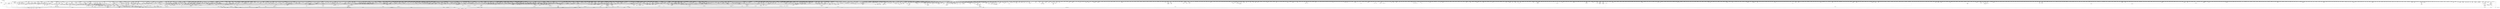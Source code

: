 digraph kerncollapsed {
    "membarrier_update_current_mm" [color="black"];
    "memmove" [color="black"];
    "arch_local_irq_restore" [color="black"];
    "do_raw_spin_lock.constprop.0_14" [color="black"];
    "__disable_irq_nosync" [color="black"];
    "hrtimer_reprogram.constprop.0" [color="black"];
    "__raw_spin_lock_irqsave_4" [color="black"];
    "to_kthread" [color="black"];
    "__raw_spin_lock_irqsave_39" [color="black"];
    "security_audit_rule_match" [color="black"];
    "need_seqretry" [color="black"];
    "srcu_funnel_exp_start" [color="black"];
    "do_raw_spin_lock_85" [color="black"];
    "folio_mapped_1" [color="black"];
    "llist_reverse_order" [color="black"];
    "ktime_get_real_seconds" [color="black"];
    "__hrtimer_get_next_event" [color="black"];
    "sync_icache_aliases" [color="black"];
    "mas_is_err" [color="black"];
    "__wake_q_add" [color="black"];
    "kernel_init_pages" [color="black"];
    "update_load_avg" [color="black"];
    "__raw_spin_lock_irqsave_15" [color="black"];
    "panic_smp_self_stop" [color="black"];
    "rcu_inkernel_boot_has_ended" [color="black"];
    "inode_to_bdi" [color="black"];
    "do_raw_spin_lock_88" [color="black"];
    "__cmpxchg_case_mb_64_1" [color="black"];
    "Indirect call99" [color="black"];
    "select_collect2" [color="black"];
    "__cmpxchg_case_mb_32_2" [color="black"];
    "__kern_my_cpu_offset_71" [color="black"];
    "fsnotify_put_sb_connectors" [color="black"];
    "slab_want_init_on_free" [color="black"];
    "folio_trylock_flag" [color="black"];
    "__pageblock_pfn_to_page" [color="black"];
    "__raw_spin_lock_irq_41" [color="black"];
    "__kern_my_cpu_offset_50" [color="black"];
    "get_arm64_ftr_reg_nowarn" [color="black"];
    "io_wq_exit_start" [color="black"];
    "xas_set_order.part.0" [color="black"];
    "no_page_table" [color="black"];
    "recalc_sigpending_tsk" [color="black"];
    "__do_set_cpus_allowed" [color="black"];
    "dev_xmit_recursion_inc" [color="black"];
    "Indirect call139" [color="black"];
    "mas_set_parent.constprop.0" [color="black"];
    "class_raw_spinlock_irqsave_destructor" [color="black"];
    "xas_find" [color="black"];
    "Indirect call197" [color="black"];
    "desc_read_finalized_seq" [color="black"];
    "mmgrab_2" [color="black"];
    "prepare_to_wait" [color="black"];
    "do_raw_spin_lock_17" [color="black"];
    "__raw_spin_unlock_irqrestore_11" [color="black"];
    "__iget" [color="black"];
    "Indirect call93" [color="black"];
    "Indirect call132" [color="black"];
    "do_raw_spin_lock.constprop.0_10" [color="black"];
    "netdev_name" [color="black"];
    "free_pcppages_bulk" [color="black"];
    "mte_copy_page_tags" [color="black"];
    "rcu_poll_gp_seq_start" [color="black"];
    "find_next_bit.constprop.0_14" [color="black"];
    "security_inode_init_security_anon" [color="black"];
    "io_acct_cancel_pending_work" [color="black"];
    "percpu_ref_put_many.constprop.0_1" [color="black"];
    "list_del_init_5" [color="black"];
    "clear_inode" [color="black"];
    "load_unaligned_zeropad_1" [color="black"];
    "__wake_up_locked_key_bookmark" [color="black"];
    "kmap_local_page" [color="black"];
    "compact_lock_irqsave" [color="black"];
    "lru_deactivate_fn" [color="black"];
    "access_ok_39" [color="black"];
    "irq_work_claim" [color="black"];
    "Indirect call141" [color="black"];
    "net_eq_idr" [color="black"];
    "expand" [color="black"];
    "__flush_tlb_page_nosync" [color="black"];
    "_compound_head_13" [color="black"];
    "mab_mas_cp" [color="black"];
    "__cmpxchg_case_acq_32.constprop.0_18" [color="black"];
    "__raw_spin_unlock_irqrestore_4" [color="black"];
    "_prb_read_valid" [color="black"];
    "mutex_can_spin_on_owner" [color="black"];
    "netdev_start_xmit" [color="black"];
    "req_ref_put_and_test" [color="black"];
    "rb_next" [color="black"];
    "clear_ti_thread_flag_8" [color="black"];
    "update_dl_migration" [color="black"];
    "fetch_robust_entry" [color="black"];
    "do_raw_spin_lock_66" [color="black"];
    "int_sqrt" [color="black"];
    "__raw_spin_unlock_irqrestore_18" [color="black"];
    "pageblock_skip_persistent" [color="black"];
    "arch_local_irq_save_3" [color="black"];
    "wb_dirty_limits" [color="black"];
    "__mnt_want_write" [color="black"];
    "__ptrace_link" [color="black"];
    "__kern_my_cpu_offset_26" [color="black"];
    "__raw_spin_lock_irq_6" [color="black"];
    "__cmpxchg_case_acq_32.constprop.0_21" [color="black"];
    "Indirect call174" [color="black"];
    "Indirect call106" [color="black"];
    "idle_cpu" [color="black"];
    "arch_stack_walk" [color="black"];
    "pm_qos_update_flags" [color="black"];
    "irq_disable" [color="black"];
    "rcu_start_this_gp" [color="black"];
    "__raw_spin_unlock_irq_28" [color="black"];
    "radix_tree_tag_get" [color="black"];
    "page_ref_add" [color="black"];
    "audit_gid_comparator" [color="black"];
    "get_pfnblock_flags_mask" [color="black"];
    "Indirect call133" [color="black"];
    "xas_result" [color="black"];
    "init_multi_vma_prep" [color="black"];
    "list_del_init_8" [color="black"];
    "__preempt_count_sub" [color="black"];
    "pmd_offset.isra.0_1" [color="black"];
    "__siphash_unaligned" [color="black"];
    "qdisc_qstats_cpu_backlog_dec" [color="black"];
    "rwsem_set_nonspinnable" [color="black"];
    "wants_signal" [color="black"];
    "arch_local_irq_save_8" [color="black"];
    "req_set_fail_4" [color="black"];
    "forward_timer_base" [color="black"];
    "mte_zero_clear_page_tags" [color="black"];
    "pcpu_init_md_blocks" [color="black"];
    "slab_want_init_on_alloc" [color="black"];
    "invalid_mkclean_vma" [color="black"];
    "do_raw_spin_lock_36" [color="black"];
    "wake_all_kswapds" [color="black"];
    "cpu_util_cfs" [color="black"];
    "cpumask_next.constprop.0" [color="black"];
    "node_dirty_ok" [color="black"];
    "__kern_my_cpu_offset_36" [color="black"];
    "Indirect call163" [color="black"];
    "xas_update.isra.0" [color="black"];
    "workingset_refault" [color="black"];
    "cpu_do_switch_mm" [color="black"];
    "__raw_spin_lock_irq.constprop.0_1" [color="black"];
    "io_schedule_prepare" [color="black"];
    "inactive_is_low.constprop.0" [color="black"];
    "__printk_safe_enter" [color="black"];
    "Indirect call105" [color="black"];
    "__zone_watermark_ok" [color="black"];
    "filemap_check_errors" [color="black"];
    "sub_running_bw.isra.0" [color="black"];
    "get_mm_exe_file" [color="black"];
    "Indirect call200" [color="black"];
    "do_raw_spin_lock_30" [color="black"];
    "__raw_spin_unlock_irq_18" [color="black"];
    "wb_stat_error" [color="black"];
    "pcpu_chunk_populated" [color="black"];
    "do_raw_spin_lock_64" [color="black"];
    "do_raw_spin_lock_51" [color="black"];
    "__raw_spin_unlock_irq_1" [color="black"];
    "vma_interval_tree_iter_next" [color="black"];
    "__nr_to_section" [color="black"];
    "d_find_alias" [color="black"];
    "__percpu_add_case_32_1" [color="black"];
    "task_curr" [color="black"];
    "compaction_zonelist_suitable" [color="black"];
    "tcp_get_info_chrono_stats" [color="black"];
    "__raw_write_lock_irq" [color="black"];
    "find_next_and_bit" [color="black"];
    "do_raw_spin_lock_28" [color="black"];
    "fsnotify_first_mark" [color="black"];
    "exit_rcu" [color="black"];
    "device_match_devt" [color="black"];
    "__raw_spin_unlock_irqrestore_17" [color="black"];
    "dec_rlimit_ucounts" [color="black"];
    "skb_tailroom" [color="black"];
    "peernet2id" [color="black"];
    "invalid_folio_referenced_vma" [color="black"];
    "lru_note_cost_refault" [color="black"];
    "Indirect call70" [color="black"];
    "global_dirtyable_memory" [color="black"];
    "Indirect call136" [color="black"];
    "flush_tlb_kernel_range" [color="black"];
    "mast_spanning_rebalance.isra.0" [color="black"];
    "pm_ops_is_empty" [color="black"];
    "fill_contig_page_info" [color="black"];
    "d_shrink_del" [color="black"];
    "get_work_pool" [color="black"];
    "local_cpu_stop" [color="black"];
    "__anon_vma_interval_tree_augment_propagate" [color="black"];
    "rcu_segcblist_move_seglen" [color="black"];
    "find_next_bit_7" [color="black"];
    "mas_next_slot" [color="black"];
    "pm_qos_read_value" [color="black"];
    "update_dl_rq_load_avg" [color="black"];
    "__raw_spin_unlock_irqrestore_6" [color="black"];
    "ktime_get_coarse_real_ts64" [color="black"];
    "has_managed_dma" [color="black"];
    "futex_hash" [color="black"];
    "audit_uid_comparator" [color="black"];
    "skb_may_tx_timestamp.part.0" [color="black"];
    "__kern_my_cpu_offset_21" [color="black"];
    "audit_comparator" [color="black"];
    "__init_rwsem" [color="black"];
    "lockref_put_or_lock" [color="black"];
    "_raw_spin_rq_lock_irqsave" [color="black"];
    "rcu_is_cpu_rrupt_from_idle" [color="black"];
    "Indirect call102" [color="black"];
    "__lock_parent" [color="black"];
    "auditsc_get_stamp" [color="black"];
    "should_zap_page" [color="black"];
    "prep_compound_page" [color="black"];
    "__raw_spin_lock_43" [color="black"];
    "Indirect call152" [color="black"];
    "arch_local_irq_restore_1" [color="black"];
    "space_used" [color="black"];
    "srcu_read_unlock.constprop.0" [color="black"];
    "prepare_to_wait_exclusive" [color="black"];
    "Indirect call73" [color="black"];
    "free_vmap_area_rb_augment_cb_propagate" [color="black"];
    "check_preempt_curr_dl" [color="black"];
    "system_supports_mte" [color="black"];
    "Indirect call120" [color="black"];
    "Indirect call35" [color="black"];
    "mapping_shrinkable" [color="black"];
    "post_init_entity_util_avg" [color="black"];
    "__get_task_comm" [color="black"];
    "is_valid_gup_args" [color="black"];
    "__irq_can_set_affinity" [color="black"];
    "__fsnotify_update_child_dentry_flags" [color="black"];
    "cpu_timer_dequeue" [color="black"];
    "mas_start" [color="black"];
    "Indirect call128" [color="black"];
    "wq_worker_running" [color="black"];
    "__percpu_add_case_32_3" [color="black"];
    "__raw_spin_lock_2" [color="black"];
    "__skb_flow_get_ports" [color="black"];
    "fpsimd_save" [color="black"];
    "__raw_write_unlock_irq_5" [color="black"];
    "__pm_relax" [color="black"];
    "audit_mark_compare" [color="black"];
    "mas_ascend" [color="black"];
    "exit_task_stack_account" [color="black"];
    "__kern_my_cpu_offset_27" [color="black"];
    "zone_watermark_ok" [color="black"];
    "_find_next_bit" [color="black"];
    "is_rlimit_overlimit" [color="black"];
    "cpu_util.constprop.0" [color="black"];
    "dl_rq_of_se" [color="black"];
    "Indirect call134" [color="black"];
    "enqueue_hrtimer.constprop.0" [color="black"];
    "__page_cache_release" [color="black"];
    "Indirect call209" [color="black"];
    "__kern_my_cpu_offset_2" [color="black"];
    "__arm64_sys_setdomainname" [color="black"];
    "__udelay" [color="black"];
    "__raw_spin_lock_irq_19" [color="black"];
    "__dl_clear_params" [color="black"];
    "__tlb_reset_range" [color="black"];
    "__raw_spin_lock_irqsave_18" [color="black"];
    "mm_counter" [color="black"];
    "task_will_free_mem" [color="black"];
    "d_set_d_op" [color="black"];
    "folio_invalidate" [color="black"];
    "__inode_add_lru" [color="black"];
    "rcu_segcblist_pend_cbs" [color="black"];
    "copy_user_highpage" [color="black"];
    "futex_q_lock" [color="black"];
    "access_ok_2" [color="black"];
    "mas_set_height" [color="black"];
    "page_ref_inc_6" [color="black"];
    "xas_retry" [color="black"];
    "__percpu_add_case_32_8" [color="black"];
    "__add_wait_queue" [color="black"];
    "set_ptes.isra.0" [color="black"];
    "wp_page_reuse" [color="black"];
    "bstats_update" [color="black"];
    "set_ti_thread_flag_5" [color="black"];
    "move_freelist_tail" [color="black"];
    "pde_subdir_first" [color="black"];
    "cpumask_empty_3" [color="black"];
    "mte_dead_leaves.constprop.0" [color="black"];
    "need_active_balance" [color="black"];
    "cpudl_heapify_up" [color="black"];
    "purge_fragmented_block" [color="black"];
    "_task_util_est" [color="black"];
    "__posix_timers_find" [color="black"];
    "task_sigpending_2" [color="black"];
    "__skb_fill_page_desc" [color="black"];
    "sock_flag.constprop.0" [color="black"];
    "__raw_spin_lock_bh.constprop.0_5" [color="black"];
    "arch_local_irq_save_2" [color="black"];
    "proto_memory_pcpu_drain" [color="black"];
    "Indirect call104" [color="black"];
    "Indirect call188" [color="black"];
    "anon_vma_interval_tree_iter_next" [color="black"];
    "futex_hb_waiters_dec" [color="black"];
    "_find_first_bit" [color="black"];
    "workingset_update_node" [color="black"];
    "Indirect call160" [color="black"];
    "__cmpxchg_case_mb_32_13" [color="black"];
    "tag_get" [color="black"];
    "io_cancel_cb" [color="black"];
    "__kern_my_cpu_offset_56" [color="black"];
    "_copy_from_user_3" [color="black"];
    "page_mapping" [color="black"];
    "kmap_atomic_1" [color="black"];
    "__clear_close_on_exec.isra.0" [color="black"];
    "do_raw_spin_lock_67" [color="black"];
    "dev_bus_name" [color="black"];
    "group_close_release" [color="black"];
    "Indirect call118" [color="black"];
    "mas_bulk_rebalance" [color="black"];
    "arch_local_irq_restore_3" [color="black"];
    "task_fits_cpu" [color="black"];
    "tk_clock_read" [color="black"];
    "do_raw_spin_lock_6" [color="black"];
    "__cmpxchg_case_acq_32.constprop.0_14" [color="black"];
    "wakeup_kcompactd" [color="black"];
    "Indirect call167" [color="black"];
    "__io_prep_linked_timeout" [color="black"];
    "count_vm_events" [color="black"];
    "qdisc_qstats_cpu_qlen_dec" [color="black"];
    "hrtimer_force_reprogram.constprop.0" [color="black"];
    "dget" [color="black"];
    "compaction_free" [color="black"];
    "__raw_spin_unlock_irq_17" [color="black"];
    "__raw_spin_unlock_irq_5" [color="black"];
    "do_raw_spin_lock_37" [color="black"];
    "pmd_install" [color="black"];
    "fprop_reflect_period_percpu.isra.0" [color="black"];
    "find_later_rq" [color="black"];
    "arch_get_random_longs" [color="black"];
    "prb_first_valid_seq" [color="black"];
    "qdisc_qstats_cpu_qlen_inc" [color="black"];
    "vma_fs_can_writeback" [color="black"];
    "__ipi_send_mask" [color="black"];
    "prb_commit" [color="black"];
    "group_open_release" [color="black"];
    "find_next_bit_15" [color="black"];
    "to_desc" [color="black"];
    "__wake_up" [color="black"];
    "__raw_spin_lock_irqsave_50" [color="black"];
    "zone_reclaimable_pages" [color="black"];
    "rcu_seq_end" [color="black"];
    "__list_del_entry_1" [color="black"];
    "cpumask_any_and_distribute" [color="black"];
    "get_page" [color="black"];
    "__kern_my_cpu_offset_76" [color="black"];
    "__cmpxchg_case_64" [color="black"];
    "Indirect call15" [color="black"];
    "__raw_write_unlock_irq_4" [color="black"];
    "prb_read_valid" [color="black"];
    "folio_account_cleaned" [color="black"];
    "__srcu_read_lock" [color="black"];
    "__kern_my_cpu_offset_47" [color="black"];
    "redirty_tail_locked" [color="black"];
    "find_next_bit.constprop.0_1" [color="black"];
    "Indirect call31" [color="black"];
    "this_cpu_has_cap.part.0" [color="black"];
    "sched_asym_prefer" [color="black"];
    "__radix_tree_lookup" [color="black"];
    "memzero_explicit" [color="black"];
    "pte_to_swp_entry_2" [color="black"];
    "is_zero_page" [color="black"];
    "get_next_ino" [color="black"];
    "attach_entity_load_avg" [color="black"];
    "task_pid_vnr_1" [color="black"];
    "__cmpxchg_case_acq_32.constprop.0_4" [color="black"];
    "do_raw_spin_lock_63" [color="black"];
    "simple_xattr_space" [color="black"];
    "filemap_release_folio" [color="black"];
    "Indirect call34" [color="black"];
    "arch_teardown_dma_ops" [color="black"];
    "mas_find_child" [color="black"];
    "pagefault_enable_1" [color="black"];
    "task_participate_group_stop" [color="black"];
    "set_next_task" [color="black"];
    "smp_call_function" [color="black"];
    "sub_rq_bw.isra.0" [color="black"];
    "stackinfo_on_stack" [color="black"];
    "__cmpxchg_case_acq_32" [color="black"];
    "mas_safe_pivot" [color="black"];
    "lru_lazyfree_fn" [color="black"];
    "Indirect call172" [color="black"];
    "number" [color="black"];
    "_find_first_zero_bit" [color="black"];
    "____core____" [color="kernel"];
    "__mutex_init" [color="black"];
    "vm_commit_limit" [color="black"];
    "__kern_my_cpu_offset_29" [color="black"];
    "do_softirq_own_stack" [color="black"];
    "__raw_spin_lock_irq_1" [color="black"];
    "pick_next_pushable_dl_task" [color="black"];
    "override_creds" [color="black"];
    "pte_to_swp_entry" [color="black"];
    "freezing_slow_path" [color="black"];
    "Indirect call124" [color="black"];
    "kill_super_notify" [color="black"];
    "__raw_spin_lock_irq_7" [color="black"];
    "tty_ldisc_open" [color="black"];
    "__wb_writeout_add" [color="black"];
    "get_ucounts_or_wrap" [color="black"];
    "do_raw_spin_lock_86" [color="black"];
    "cpu_online" [color="black"];
    "__set_task_special" [color="black"];
    "bsearch" [color="black"];
    "rcu_stall_is_suppressed" [color="black"];
    "__raw_spin_lock_irq_26" [color="black"];
    "do_raw_spin_lock_80" [color="black"];
    "set_work_data" [color="black"];
    "__kern_my_cpu_offset_44" [color="black"];
    "xa_find" [color="black"];
    "Indirect call2" [color="black"];
    "folio_mark_dirty" [color="black"];
    "timer_reduce" [color="black"];
    "fsnotify_handle_inode_event.isra.0" [color="black"];
    "__skb_dequeue_3" [color="black"];
    "Indirect call204" [color="black"];
    "Indirect call130" [color="black"];
    "cpu_online_2" [color="black"];
    "pcpu_unit_page_offset" [color="black"];
    "__raw_write_lock_irq_1" [color="black"];
    "Indirect call194" [color="black"];
    "__rb_erase_color" [color="black"];
    "pte_offset_kernel.isra.0" [color="black"];
    "__raw_spin_lock_irq_23" [color="black"];
    "pcpu_block_update" [color="black"];
    "path_get" [color="black"];
    "workingset_test_recent" [color="black"];
    "__wake_up_klogd.part.0" [color="black"];
    "fpsimd_save_state" [color="black"];
    "Indirect call91" [color="black"];
    "rcu_exp_need_qs" [color="black"];
    "io_prep_async_link" [color="black"];
    "rt_mutex_futex_trylock" [color="black"];
    "lowest_in_progress" [color="black"];
    "ktime_get" [color="black"];
    "__irq_put_desc_unlock" [color="black"];
    "Indirect call149" [color="black"];
    "io_wq_work_match_all" [color="black"];
    "__raw_write_lock.constprop.0_1" [color="black"];
    "pcpu_update_empty_pages" [color="black"];
    "sched_post_fork" [color="black"];
    "should_fail_alloc_page" [color="black"];
    "__cmpxchg_case_acq_32_2" [color="black"];
    "Indirect call140" [color="black"];
    "__enqueue_entity" [color="black"];
    "find_buddy_page_pfn" [color="black"];
    "blake2s_final" [color="black"];
    "detach_if_pending" [color="black"];
    "flush_signal_handlers" [color="black"];
    "osq_unlock" [color="black"];
    "Indirect call75" [color="black"];
    "add_timer_on" [color="black"];
    "rcu_seq_set_state" [color="black"];
    "vma_interval_tree_remove" [color="black"];
    "call_function_single_prep_ipi" [color="black"];
    "fsnotify_update_flags" [color="black"];
    "arch_local_irq_save_7" [color="black"];
    "update_rt_rq_load_avg" [color="black"];
    "__raw_spin_lock_irq_5" [color="black"];
    "reweight_task" [color="black"];
    "update_min_vruntime" [color="black"];
    "set_secondary_fwnode" [color="black"];
    "hrtimer_start_range_ns" [color="black"];
    "task_set_jobctl_pending" [color="black"];
    "inode_add_lru" [color="black"];
    "Indirect call144" [color="black"];
    "update_rq_clock" [color="black"];
    "igrab" [color="black"];
    "__raw_spin_unlock_irqrestore_1" [color="black"];
    "unlock_task_sighand.isra.0_1" [color="black"];
    "pmd_offset.isra.0" [color="black"];
    "Indirect call214" [color="black"];
    "device_links_read_unlock" [color="black"];
    "__sw_hweight64" [color="black"];
    "__d_drop" [color="black"];
    "set_ti_thread_flag_4" [color="black"];
    "find_next_bit.constprop.0_6" [color="black"];
    "irq_chip_retrigger_hierarchy" [color="black"];
    "_prb_commit" [color="black"];
    "mmget" [color="black"];
    "__kern_my_cpu_offset_52" [color="black"];
    "__raw_spin_lock_irq" [color="black"];
    "Indirect call208" [color="black"];
    "Indirect call40" [color="black"];
    "percpu_ref_put_many.constprop.0" [color="black"];
    "flush_tlb_mm" [color="black"];
    "lock_mnt_tree" [color="black"];
    "timerqueue_del" [color="black"];
    "pm_runtime_get_noresume" [color="black"];
    "idr_for_each" [color="black"];
    "do_raw_spin_lock_61" [color="black"];
    "__raw_spin_unlock_irqrestore_5" [color="black"];
    "d_ancestor" [color="black"];
    "__raw_spin_unlock_irq_20" [color="black"];
    "dev_to_swnode" [color="black"];
    "cpu_mitigations_off" [color="black"];
    "__percpu_add_case_64" [color="black"];
    "Indirect call59" [color="black"];
    "pcpu_next_fit_region.constprop.0" [color="black"];
    "Indirect call157" [color="black"];
    "tlb_flush" [color="black"];
    "__ksize" [color="black"];
    "lockref_get" [color="black"];
    "mas_wr_end_piv" [color="black"];
    "kernfs_name_hash" [color="black"];
    "__mutex_add_waiter" [color="black"];
    "unhash_mnt" [color="black"];
    "Indirect call55" [color="black"];
    "init_timer_key" [color="black"];
    "__raw_spin_lock_irq_11" [color="black"];
    "dl_clear_overload.part.0" [color="black"];
    "find_next_bit.constprop.0_5" [color="black"];
    "__kern_my_cpu_offset_11" [color="black"];
    "find_next_bit_8" [color="black"];
    "list_lru_del" [color="black"];
    "Indirect call195" [color="black"];
    "__dl_add" [color="black"];
    "system_supports_tlb_range_1" [color="black"];
    "bit_waitqueue" [color="black"];
    "__raw_spin_unlock_irq_7" [color="black"];
    "uts_proc_notify" [color="black"];
    "task_join_group_stop" [color="black"];
    "__raw_spin_lock.constprop.0_2" [color="black"];
    "check_and_switch_context" [color="black"];
    "__update_load_avg_se" [color="black"];
    "__kern_my_cpu_offset_55" [color="black"];
    "d_walk" [color="black"];
    "__cmpxchg_case_mb_32_4" [color="black"];
    "sched_clock" [color="black"];
    "plist_del" [color="black"];
    "__arch_copy_from_user" [color="black"];
    "set_pfnblock_flags_mask" [color="black"];
    "fsnotify_connector_sb" [color="black"];
    "_compound_head_1" [color="black"];
    "__xa_clear_mark" [color="black"];
    "jiffies_to_msecs" [color="black"];
    "__raw_spin_unlock_irqrestore_31" [color="black"];
    "kernfs_release_file.part.0.isra.0" [color="black"];
    "jiffies_to_usecs" [color="black"];
    "copy_from_kernel_nofault_allowed" [color="black"];
    "__raw_spin_unlock_irqrestore_3" [color="black"];
    "min_deadline_cb_propagate" [color="black"];
    "calc_delta_fair" [color="black"];
    "cpudl_find" [color="black"];
    "__raw_spin_lock_irqsave" [color="black"];
    "list_del_4" [color="black"];
    "Indirect call202" [color="black"];
    "__raw_spin_unlock_irqrestore_8" [color="black"];
    "convert_prio" [color="black"];
    "current_wq_worker" [color="black"];
    "__kern_my_cpu_offset_38" [color="black"];
    "pcpu_block_update_hint_alloc" [color="black"];
    "io_acct_run_queue" [color="black"];
    "inc_rlimit_ucounts" [color="black"];
    "io_cqring_wake" [color="black"];
    "enqueue_pushable_dl_task" [color="black"];
    "Indirect call126" [color="black"];
    "do_csum" [color="black"];
    "synchronize_rcu.part.0" [color="black"];
    "local_bh_disable" [color="black"];
    "Indirect call185" [color="black"];
    "mas_find" [color="black"];
    "__percpu_add_case_64.constprop.0_1" [color="black"];
    "__printk_cpu_sync_try_get" [color="black"];
    "__raw_spin_unlock_irqrestore_2" [color="black"];
    "__srcu_read_unlock" [color="black"];
    "dcache_clean_pou" [color="black"];
    "rt_mutex_slowtrylock" [color="black"];
    "io_wq_worker_running" [color="black"];
    "__attach_mnt" [color="black"];
    "__gfp_pfmemalloc_flags" [color="black"];
    "security_audit_rule_free" [color="black"];
    "folio_order" [color="black"];
    "mas_wr_new_end" [color="black"];
    "folio_trylock" [color="black"];
    "list_del_init_2" [color="black"];
    "__set_fixmap" [color="black"];
    "pcpu_post_unmap_tlb_flush" [color="black"];
    "set_task_reclaim_state" [color="black"];
    "freezing" [color="black"];
    "radix_tree_iter_tag_clear" [color="black"];
    "__mutex_remove_waiter" [color="black"];
    "__raw_spin_lock_irqsave_32" [color="black"];
    "pageblock_pfn_to_page" [color="black"];
    "move_queued_task.constprop.0" [color="black"];
    "sve_get_vl" [color="black"];
    "do_raw_spin_lock_10" [color="black"];
    "sched_ttwu_pending" [color="black"];
    "printk_parse_prefix" [color="black"];
    "fd_install" [color="black"];
    "find_worker_executing_work" [color="black"];
    "Indirect call206" [color="black"];
    "fsnotify_detach_connector_from_object" [color="black"];
    "io_wq_work_match_item" [color="black"];
    "Indirect call186" [color="black"];
    "kthread_data" [color="black"];
    "timerqueue_iterate_next" [color="black"];
    "virt_to_folio" [color="black"];
    "Indirect call26" [color="black"];
    "percpu_ref_get_many.constprop.0" [color="black"];
    "blake2s_update" [color="black"];
    "__raw_spin_lock_63" [color="black"];
    "__kern_my_cpu_offset_19" [color="black"];
    "__dev_pm_qos_resume_latency" [color="black"];
    "pcpu_size_to_slot" [color="black"];
    "audit_serial" [color="black"];
    "__rpm_get_callback" [color="black"];
    "Indirect call162" [color="black"];
    "dput_to_list" [color="black"];
    "cpu_online_1" [color="black"];
    "kmalloc_slab" [color="black"];
    "clear_ti_thread_flag_5" [color="black"];
    "Indirect call82" [color="black"];
    "copyin" [color="black"];
    "__rb_change_child.constprop.0" [color="black"];
    "flush_tlb_mm_1" [color="black"];
    "__to_kthread" [color="black"];
    "__raw_spin_trylock_5" [color="black"];
    "_find_next_zero_bit" [color="black"];
    "raw_spin_rq_lock" [color="black"];
    "Indirect call108" [color="black"];
    "skb_checksum" [color="black"];
    "cleanup_timerqueue" [color="black"];
    "device_pm_check_callbacks" [color="black"];
    "notifier_call_chain" [color="black"];
    "prep_new_page" [color="black"];
    "skb_cloned" [color="black"];
    "pcpu_next_md_free_region" [color="black"];
    "super_wake" [color="black"];
    "Indirect call161" [color="black"];
    "__xchg_case_mb_32.constprop.0" [color="black"];
    "Indirect call41" [color="black"];
    "Indirect call96" [color="black"];
    "__mnt_is_readonly" [color="black"];
    "zone_page_state_snapshot.constprop.0" [color="black"];
    "fatal_signal_pending_5" [color="black"];
    "radix_tree_lookup" [color="black"];
    "__cmpxchg_case_acq_32.constprop.0_19" [color="black"];
    "attach_task" [color="black"];
    "pm_runtime_autosuspend_expiration" [color="black"];
    "cpus_share_cache" [color="black"];
    "Indirect call33" [color="black"];
    "Indirect call5" [color="black"];
    "__percpu_add_case_32_13" [color="black"];
    "rwsem_set_reader_owned" [color="black"];
    "__raw_spin_lock_18" [color="black"];
    "Indirect call7" [color="black"];
    "atomic_notifier_call_chain" [color="black"];
    "wb_io_lists_populated" [color="black"];
    "osq_lock" [color="black"];
    "arch_irq_work_raise" [color="black"];
    "cpupri_set" [color="black"];
    "__mnt_drop_write" [color="black"];
    "mas_mab_cp" [color="black"];
    "mas_prev" [color="black"];
    "lock_parent" [color="black"];
    "pcpu_chunk_slot" [color="black"];
    "tty_termios_baud_rate" [color="black"];
    "do_raw_spin_lock_13" [color="black"];
    "raw_spin_rq_lock_1" [color="black"];
    "__clear_open_fd" [color="black"];
    "Indirect call145" [color="black"];
    "__kern_my_cpu_offset_61" [color="black"];
    "mas_prev_slot" [color="black"];
    "__reuseport_detach_closed_sock" [color="black"];
    "Indirect call81" [color="black"];
    "sane_fdtable_size" [color="black"];
    "skb_flow_get_icmp_tci" [color="black"];
    "copy_to_user_page" [color="black"];
    "can_set_direct_map" [color="black"];
    "security_sk_free" [color="black"];
    "__raw_spin_trylock" [color="black"];
    "pvm_determine_end_from_reverse" [color="black"];
    "set_ptes.constprop.0.isra.0_1" [color="black"];
    "domain_dirty_limits" [color="black"];
    "task_pid_vnr" [color="black"];
    "Indirect call176" [color="black"];
    "xas_start" [color="black"];
    "xas_error.isra.0_1" [color="black"];
    "pte_mkdirty" [color="black"];
    "Indirect call88" [color="black"];
    "rcu_segcblist_entrain" [color="black"];
    "mas_alloc_req.isra.0" [color="black"];
    "pcpu_page_idx" [color="black"];
    "hrtimer_cancel" [color="black"];
    "xas_error.isra.0" [color="black"];
    "find_next_bit.constprop.0_8" [color="black"];
    "Indirect call50" [color="black"];
    "Indirect call125" [color="black"];
    "Indirect call57" [color="black"];
    "folio_add_new_anon_rmap" [color="black"];
    "Indirect call129" [color="black"];
    "queued_write_lock_slowpath" [color="black"];
    "do_kernel_restart" [color="black"];
    "arm_smccc_1_1_get_conduit" [color="black"];
    "is_bad_inode" [color="black"];
    "hrtimer_active" [color="black"];
    "tk_xtime.constprop.0" [color="black"];
    "add_mm_rss_vec" [color="black"];
    "wb_io_lists_depopulated" [color="black"];
    "recalc_sigpending" [color="black"];
    "tlb_remove_table_sync_one" [color="black"];
    "__cmpxchg_case_mb_32_6" [color="black"];
    "access_ok_14" [color="black"];
    "xas_next_entry.constprop.0" [color="black"];
    "__wake_up_common" [color="black"];
    "siginfo_layout" [color="black"];
    "drain_local_pages" [color="black"];
    "mod_zone_page_state" [color="black"];
    "__raw_spin_lock_irqsave_25" [color="black"];
    "add_wait_queue_exclusive" [color="black"];
    "do_raw_spin_lock_15" [color="black"];
    "get_state_synchronize_rcu_full" [color="black"];
    "Indirect call80" [color="black"];
    "vma_interval_tree_insert_after" [color="black"];
    "__cmpxchg_case_mb_64_4" [color="black"];
    "tty_ldisc_close" [color="black"];
    "Indirect call151" [color="black"];
    "unreserve_highatomic_pageblock" [color="black"];
    "d_shrink_add" [color="black"];
    "steal_suitable_fallback" [color="black"];
    "__raw_spin_lock_16" [color="black"];
    "folio_activate_fn" [color="black"];
    "__kern_my_cpu_offset_6" [color="black"];
    "Indirect call170" [color="black"];
    "signal_pending_state_1" [color="black"];
    "__task_will_free_mem" [color="black"];
    "data_push_tail" [color="black"];
    "__down_trylock_console_sem.constprop.0" [color="black"];
    "clear_nonspinnable" [color="black"];
    "page_ref_inc_1" [color="black"];
    "clear_bit_unlock.constprop.0" [color="black"];
    "__kern_my_cpu_offset_4" [color="black"];
    "xas_next_offset" [color="black"];
    "flush_tlb_batched_pending" [color="black"];
    "__raw_spin_lock_irqsave_17" [color="black"];
    "__kern_my_cpu_offset_51" [color="black"];
    "__raw_spin_trylock_3" [color="black"];
    "pde_subdir_find" [color="black"];
    "wb_update_bandwidth" [color="black"];
    "change_page_range" [color="black"];
    "__wb_update_bandwidth.constprop.0" [color="black"];
    "find_submount" [color="black"];
    "list_lru_add" [color="black"];
    "d_path" [color="black"];
    "pagetable_pte_dtor" [color="black"];
    "skb_tailroom_1" [color="black"];
    "arch_timer_evtstrm_available" [color="black"];
    "Indirect call20" [color="black"];
    "__put_unused_fd" [color="black"];
    "__cmpxchg_case_mb_64_2" [color="black"];
    "__wake_up_pollfree" [color="black"];
    "is_subdir" [color="black"];
    "find_vma" [color="black"];
    "u64_stats_add_2" [color="black"];
    "desc_read" [color="black"];
    "extract_entropy.constprop.0" [color="black"];
    "__attach_to_pi_owner" [color="black"];
    "propagation_next" [color="black"];
    "raw_spin_rq_lock_nested" [color="black"];
    "first_online_pgdat" [color="black"];
    "spin_lock_irqsave_check_contention" [color="black"];
    "__kern_my_cpu_offset_18" [color="black"];
    "Indirect call135" [color="black"];
    "_compound_head_7" [color="black"];
    "Indirect call115" [color="black"];
    "mas_safe_min" [color="black"];
    "desc_make_reusable" [color="black"];
    "mas_find_setup.constprop.0" [color="black"];
    "mas_push_node" [color="black"];
    "Indirect call62" [color="black"];
    "fsnotify_free_mark" [color="black"];
    "__cmpxchg_case_acq_32_1" [color="black"];
    "__raw_spin_unlock_irq_12" [color="black"];
    "lock_hrtimer_base" [color="black"];
    "compaction_suitable" [color="black"];
    "__balance_callbacks" [color="black"];
    "mas_wr_walk_descend" [color="black"];
    "set_cpu_online" [color="black"];
    "flush_dcache_folio" [color="black"];
    "pfn_is_map_memory" [color="black"];
    "__kern_my_cpu_offset_78" [color="black"];
    "__anon_vma_interval_tree_subtree_search" [color="black"];
    "__raw_spin_unlock_irq_4" [color="black"];
    "min_deadline_cb_rotate" [color="black"];
    "do_raw_spin_lock_25" [color="black"];
    "fsnotify_compare_groups" [color="black"];
    "find_last_bit" [color="black"];
    "drain_pages" [color="black"];
    "rcu_is_watching" [color="black"];
    "mas_store_prealloc.part.0" [color="black"];
    "__raw_spin_lock_irqsave.constprop.0_9" [color="black"];
    "io_poll_mark_cancelled" [color="black"];
    "test_ti_thread_flag_4" [color="black"];
    "vm_unacct_memory_1" [color="black"];
    "__raw_spin_lock_irqsave_22" [color="black"];
    "bump_cpu_timer" [color="black"];
    "clear_page" [color="black"];
    "__kern_my_cpu_offset_74" [color="black"];
    "crng_make_state" [color="black"];
    "mas_push_data" [color="black"];
    "put_unused_fd" [color="black"];
    "__raw_spin_unlock_irq_6" [color="black"];
    "anon_vma_interval_tree_iter_first" [color="black"];
    "sibling_imbalance.isra.0" [color="black"];
    "cpu_clock_sample" [color="black"];
    "__cmpwait_case_32" [color="black"];
    "dl_set_overload.part.0" [color="black"];
    "do_raw_spin_lock_26" [color="black"];
    "__msecs_to_jiffies" [color="black"];
    "skb_copy_bits" [color="black"];
    "strcspn" [color="black"];
    "mas_parent_type" [color="black"];
    "Indirect call153" [color="black"];
    "pi_state_update_owner" [color="black"];
    "find_first_bit_1" [color="black"];
    "xa_load" [color="black"];
    "kernfs_leftmost_descendant" [color="black"];
    "get_file.isra.0" [color="black"];
    "security_sock_rcv_skb" [color="black"];
    "___d_drop" [color="black"];
    "allow_write_access" [color="black"];
    "skb_has_frag_list" [color="black"];
    "Indirect call65" [color="black"];
    "pwq_activate_inactive_work" [color="black"];
    "__page_dup_rmap.constprop.0" [color="black"];
    "mask_irq" [color="black"];
    "Indirect call181" [color="black"];
    "vma_interval_tree_augment_propagate" [color="black"];
    "Indirect call193" [color="black"];
    "set_task_cpu" [color="black"];
    "Indirect call12" [color="black"];
    "tty_name" [color="black"];
    "rcu_segcblist_first_pend_cb" [color="black"];
    "Indirect call187" [color="black"];
    "need_mlock_drain" [color="black"];
    "skb_zcopy_clear" [color="black"];
    "pfn_valid_1" [color="black"];
    "test_and_set_bit_lock.constprop.0" [color="black"];
    "__io_disarm_linked_timeout" [color="black"];
    "__raw_spin_unlock_irq_43" [color="black"];
    "do_raw_spin_lock_9" [color="black"];
    "__raw_spin_unlock_irq_21" [color="black"];
    "check_cb_ovld_locked" [color="black"];
    "page_ref_inc_4" [color="black"];
    "skip_atoi" [color="black"];
    "ktime_get_with_offset" [color="black"];
    "check_preempt_curr" [color="black"];
    "mapping_allow_writable" [color="black"];
    "io_match_task_safe" [color="black"];
    "irq_domain_activate_irq" [color="black"];
    "gup_folio_next" [color="black"];
    "ihold" [color="black"];
    "local_bh_enable" [color="black"];
    "page_vma_mapped_walk_done" [color="black"];
    "__raw_spin_lock_irq_43" [color="black"];
    "__cmpxchg_case_mb_64_7" [color="black"];
    "set_load_weight" [color="black"];
    "Indirect call22" [color="black"];
    "pcpu_free_area.isra.0" [color="black"];
    "__raw_spin_lock_irqsave_7" [color="black"];
    "dev_nit_active" [color="black"];
    "do_raw_spin_lock_72" [color="black"];
    "double_unlock_balance" [color="black"];
    "do_raw_spin_lock.constprop.0_13" [color="black"];
    "disable_irq_nosync" [color="black"];
    "skb_header_cloned" [color="black"];
    "mm_trace_rss_stat" [color="black"];
    "set_tsk_need_resched" [color="black"];
    "queued_spin_lock_slowpath" [color="black"];
    "Indirect call10" [color="black"];
    "mas_wr_node_walk" [color="black"];
    "wb_stat_mod" [color="black"];
    "mte_sync_tags" [color="black"];
    "Indirect call159" [color="black"];
    "get_cred" [color="black"];
    "rseq_migrate" [color="black"];
    "clear_ti_thread_flag_1" [color="black"];
    "signal_pending_state" [color="black"];
    "spin_lock_irqsave_ssp_contention" [color="black"];
    "fatal_signal_pending_6" [color="black"];
    "vma_needs_dirty_tracking" [color="black"];
    "get_cpu_fpsimd_context" [color="black"];
    "__disable_irq" [color="black"];
    "pud_clear_huge" [color="black"];
    "mas_allocated.isra.0" [color="black"];
    "__bitmap_subset" [color="black"];
    "find_vma_prev" [color="black"];
    "__audit_uring_entry" [color="black"];
    "rcu_cblist_dequeue" [color="black"];
    "clear_ti_thread_flag_4" [color="black"];
    "io_wq_hash_work" [color="black"];
    "rcu_exp_jiffies_till_stall_check" [color="black"];
    "list_del_init_6" [color="black"];
    "decay_load" [color="black"];
    "wakeup_source_deactivate" [color="black"];
    "sme_save_state" [color="black"];
    "do_raw_spin_lock_11" [color="black"];
    "__fprop_add_percpu" [color="black"];
    "tty_update_time" [color="black"];
    "__raw_spin_unlock_irq_29" [color="black"];
    "kmalloc_size_roundup" [color="black"];
    "fprop_fraction_percpu" [color="black"];
    "gup_signal_pending" [color="black"];
    "__raw_spin_lock_31" [color="black"];
    "__prepare_to_swait" [color="black"];
    "task_sigpending_1" [color="black"];
    "__update_gt_cputime" [color="black"];
    "arch_asym_cpu_priority" [color="black"];
    "anon_vma_interval_tree_remove" [color="black"];
    "netlink_unlock_table" [color="black"];
    "folio_lruvec_relock_irq.constprop.0" [color="black"];
    "rcu_cblist_init" [color="black"];
    "arch_local_irq_save_4" [color="black"];
    "__raw_spin_lock_49" [color="black"];
    "tick_get_broadcast_device" [color="black"];
    "mas_next_setup.constprop.0" [color="black"];
    "Indirect call1" [color="black"];
    "plist_add" [color="black"];
    "workingset_age_nonresident" [color="black"];
    "__raw_spin_lock_23" [color="black"];
    "__irq_work_queue_local" [color="black"];
    "put_ldops.constprop.0" [color="black"];
    "show_mem_node_skip" [color="black"];
    "__raw_read_unlock.constprop.0" [color="black"];
    "mod_node_page_state" [color="black"];
    "__raw_spin_lock_irq_32" [color="black"];
    "Indirect call61" [color="black"];
    "csum_partial" [color="black"];
    "blake2s.constprop.0" [color="black"];
    "__kern_my_cpu_offset_35" [color="black"];
    "io_put_kbuf_comp.isra.0" [color="black"];
    "__local_bh_enable_ip" [color="black"];
    "__raw_spin_unlock_bh.constprop.0" [color="black"];
    "__raw_spin_lock_4" [color="black"];
    "percpu_ref_get_many" [color="black"];
    "inode_cgwb_move_to_attached" [color="black"];
    "io_run_local_work_continue" [color="black"];
    "folio_mapped_2" [color="black"];
    "__cmpxchg_case_acq_64_1" [color="black"];
    "do_raw_spin_lock_52" [color="black"];
    "__raw_spin_lock_20" [color="black"];
    "is_migration_entry" [color="black"];
    "group_balance_cpu" [color="black"];
    "mas_prev_sibling" [color="black"];
    "__raw_spin_lock_21" [color="black"];
    "tag_set" [color="black"];
    "tag_clear" [color="black"];
    "arm64_kernel_unmapped_at_el0_3" [color="black"];
    "vmalloc_to_page" [color="black"];
    "get_data" [color="black"];
    "mm_set_has_pinned_flag" [color="black"];
    "Indirect call47" [color="black"];
    "__skb_zcopy_downgrade_managed" [color="black"];
    "__raw_spin_lock_irqsave_44" [color="black"];
    "dequeue_task" [color="black"];
    "mutex_spin_on_owner" [color="black"];
    "_atomic_dec_and_lock" [color="black"];
    "arm64_kernel_unmapped_at_el0_2" [color="black"];
    "rcu_segcblist_enqueue" [color="black"];
    "pid_nr_ns" [color="black"];
    "Indirect call48" [color="black"];
    "__percpu_down_write_trylock" [color="black"];
    "security_file_set_fowner" [color="black"];
    "xas_init_marks" [color="black"];
    "__kern_my_cpu_offset_79" [color="black"];
    "__wake_up_bit" [color="black"];
    "page_ref_inc_3" [color="black"];
    "Indirect call155" [color="black"];
    "fatal_signal_pending" [color="black"];
    "__raw_spin_unlock_irq_35" [color="black"];
    "percpu_ref_put_many" [color="black"];
    "Indirect call154" [color="black"];
    "security_task_getsecid_obj" [color="black"];
    "Indirect call113" [color="black"];
    "generic_exec_single" [color="black"];
    "__integrity_iint_find" [color="black"];
    "Indirect call199" [color="black"];
    "__sync_icache_dcache" [color="black"];
    "fsnotify" [color="black"];
    "__percpu_add_case_32_20" [color="black"];
    "page_ref_inc" [color="black"];
    "arch_local_irq_enable_2" [color="black"];
    "__raw_spin_lock_3" [color="black"];
    "capacity_of" [color="black"];
    "entity_eligible" [color="black"];
    "__raw_spin_lock_28" [color="black"];
    "Indirect call112" [color="black"];
    "Indirect call53" [color="black"];
    "skb_orphan_1" [color="black"];
    "folio_test_uptodate" [color="black"];
    "io_poll_add_hash" [color="black"];
    "tty_driver_flush_buffer" [color="black"];
    "access_ok_16" [color="black"];
    "signal_set_stop_flags" [color="black"];
    "vm_stat_account" [color="black"];
    "__kern_my_cpu_offset_37" [color="black"];
    "set_tlb_ubc_flush_pending" [color="black"];
    "ma_slots" [color="black"];
    "hlist_del_init" [color="black"];
    "pm_runtime_deactivate_timer" [color="black"];
    "list_del_init" [color="black"];
    "task_clear_jobctl_trapping" [color="black"];
    "lazy_max_pages" [color="black"];
    "sched_clock_noinstr" [color="black"];
    "req_set_fail_3" [color="black"];
    "__remove_inode_hash" [color="black"];
    "take_dentry_name_snapshot" [color="black"];
    "__raw_spin_lock_irqsave_19" [color="black"];
    "__kern_my_cpu_offset_133" [color="black"];
    "_compound_head" [color="black"];
    "cpumask_weight" [color="black"];
    "__flow_hash_from_keys" [color="black"];
    "__init_waitqueue_head" [color="black"];
    "list_del_1" [color="black"];
    "find_next_bit_6" [color="black"];
    "put_cpu_fpsimd_context" [color="black"];
    "io_put_kbuf" [color="black"];
    "mod_node_state" [color="black"];
    "deny_write_access.isra.0" [color="black"];
    "get_task_mm" [color="black"];
    "__raw_spin_lock_irqsave_5" [color="black"];
    "__cmpxchg_case_mb_64_6" [color="black"];
    "mab_set_b_end" [color="black"];
    "xas_reload" [color="black"];
    "vma_interval_tree_iter_first" [color="black"];
    "find_next_bit_17" [color="black"];
    "copy_highpage" [color="black"];
    "tick_get_broadcast_mask" [color="black"];
    "__raw_spin_lock_irq_20" [color="black"];
    "other_cpu_in_panic" [color="black"];
    "Indirect call36" [color="black"];
    "tlb_remove_table_smp_sync" [color="black"];
    "u64_stats_add_1" [color="black"];
    "exit_oom_victim" [color="black"];
    "__raw_spin_unlock_irqrestore_10" [color="black"];
    "__raw_spin_lock_6" [color="black"];
    "mab_no_null_split" [color="black"];
    "__kern_my_cpu_offset_22" [color="black"];
    "copy_from_kernel_nofault" [color="black"];
    "__raw_spin_unlock_irq" [color="black"];
    "Indirect call103" [color="black"];
    "Indirect call54" [color="black"];
    "_double_lock_balance" [color="black"];
    "__irq_domain_deactivate_irq" [color="black"];
    "list_move_tail" [color="black"];
    "__fswab32_10" [color="black"];
    "raw_spin_rq_trylock" [color="black"];
    "io_poll_remove_entries" [color="black"];
    "find_next_bit_10" [color="black"];
    "signal_pending_11" [color="black"];
    "__cmpxchg_case_acq_32.constprop.0_15" [color="black"];
    "find_next_zero_bit" [color="black"];
    "__wake_up_common_lock" [color="black"];
    "strchr" [color="black"];
    "do_raw_spin_lock_58" [color="black"];
    "__kern_my_cpu_offset_67" [color="black"];
    "signal_pending" [color="black"];
    "get_state_synchronize_rcu" [color="black"];
    "vma_is_secretmem" [color="black"];
    "__cmpxchg_case_acq_32.constprop.0_17" [color="black"];
    "__cmpxchg_case_mb_32.constprop.0" [color="black"];
    "wb_has_dirty_io" [color="black"];
    "kernfs_root" [color="black"];
    "mapping_unmap_writable" [color="black"];
    "task_ppid_nr" [color="black"];
    "sched_clock_cpu" [color="black"];
    "__raw_spin_unlock_irq.constprop.0_2" [color="black"];
    "double_rq_lock" [color="black"];
    "count_vm_events_1" [color="black"];
    "read_seqbegin.constprop.0" [color="black"];
    "__printk_cpu_sync_wait" [color="black"];
    "tick_get_device" [color="black"];
    "arch_tlbbatch_should_defer.constprop.0" [color="black"];
    "prepare_alloc_pages.constprop.0" [color="black"];
    "get_file_2" [color="black"];
    "tty_audit_fork" [color="black"];
    "mas_pop_node" [color="black"];
    "sve_state_size" [color="black"];
    "Indirect call78" [color="black"];
    "idr_find" [color="black"];
    "anon_vma_interval_tree_pre_update_vma" [color="black"];
    "mntget" [color="black"];
    "fatal_signal_pending_4" [color="black"];
    "migrate_disable" [color="black"];
    "sock_inuse_add" [color="black"];
    "mapping_shrinkable_2" [color="black"];
    "cpuhp_invoke_callback" [color="black"];
    "Indirect call69" [color="black"];
    "lru_note_cost" [color="black"];
    "futex_q_unlock" [color="black"];
    "queued_read_lock.constprop.0" [color="black"];
    "u64_stats_inc" [color="black"];
    "blake2s_compress" [color="black"];
    "mnt_dec_writers" [color="black"];
    "__cmpxchg_case_acq_32.constprop.0_1" [color="black"];
    "activate_task" [color="black"];
    "__kern_my_cpu_offset_16" [color="black"];
    "add_device_randomness" [color="black"];
    "page_ref_dec_and_test" [color="black"];
    "__mnt_drop_write_file" [color="black"];
    "Indirect call25" [color="black"];
    "__raw_spin_unlock_irq.constprop.0_1" [color="black"];
    "folio_nr_pages" [color="black"];
    "__try_to_del_timer_sync" [color="black"];
    "posix_cpu_timers_exit_group" [color="black"];
    "rpm_check_suspend_allowed" [color="black"];
    "set_pageblock_migratetype" [color="black"];
    "mas_max_gap" [color="black"];
    "rcu_seq_end_1" [color="black"];
    "rb_insert_color" [color="black"];
    "mte_destroy_descend.constprop.0" [color="black"];
    "__raw_spin_lock_26" [color="black"];
    "Indirect call71" [color="black"];
    "prepare_to_wait_event" [color="black"];
    "posixtimer_rearm" [color="black"];
    "next_online_pgdat" [color="black"];
    "__kern_my_cpu_offset_89" [color="black"];
    "rcu_seq_snap" [color="black"];
    "mte_thread_switch" [color="black"];
    "__folio_cancel_dirty" [color="black"];
    "get_task_exe_file" [color="black"];
    "try_to_unmap_flush_dirty" [color="black"];
    "_atomic_dec_and_lock_irqsave" [color="black"];
    "lru_deactivate_file_fn" [color="black"];
    "rcu_gp_is_normal" [color="black"];
    "radix_tree_next_chunk" [color="black"];
    "Indirect call66" [color="black"];
    "Indirect call100" [color="black"];
    "virt_to_head_page.isra.0" [color="black"];
    "__raw_spin_unlock_irqrestore_15" [color="black"];
    "mod_timer" [color="black"];
    "do_raw_spin_lock_41" [color="black"];
    "kthread_is_per_cpu" [color="black"];
    "__xchg_case_64.constprop.0" [color="black"];
    "__raw_spin_lock_irqsave_34" [color="black"];
    "calc_wheel_index" [color="black"];
    "audit_string_contains_control" [color="black"];
    "io_cancel_req_match" [color="black"];
    "__fprop_add_percpu_max" [color="black"];
    "__cmpxchg_case_acq_32.constprop.0" [color="black"];
    "do_raw_spin_lock_47" [color="black"];
    "__reuseport_detach_sock.isra.0" [color="black"];
    "Indirect call45" [color="black"];
    "Indirect call213" [color="black"];
    "__cmpxchg_case_acq_32.constprop.0_6" [color="black"];
    "check_vma_flags" [color="black"];
    "__bitmap_intersects" [color="black"];
    "enqueue_timer" [color="black"];
    "mas_prev_setup.constprop.0" [color="black"];
    "chacha_block_generic" [color="black"];
    "hlist_del_init_2" [color="black"];
    "arm_timer" [color="black"];
    "Indirect call196" [color="black"];
    "__page_set_anon_rmap" [color="black"];
    "__cmpxchg_case_acq_32.constprop.0_16" [color="black"];
    "sock_rfree" [color="black"];
    "__cmpxchg_case_8" [color="black"];
    "rwsem_spin_on_owner" [color="black"];
    "memblock_is_map_memory" [color="black"];
    "Indirect call16" [color="black"];
    "__pi_memcmp" [color="black"];
    "__raw_spin_lock_irqsave_21" [color="black"];
    "io_req_defer_failed" [color="black"];
    "system_supports_address_auth_1" [color="black"];
    "skb_queue_tail" [color="black"];
    "mnt_set_mountpoint" [color="black"];
    "__raw_spin_unlock_irq_36" [color="black"];
    "Indirect call148" [color="black"];
    "next_zone" [color="black"];
    "Indirect call138" [color="black"];
    "__skb_header_pointer" [color="black"];
    "strnlen" [color="black"];
    "Indirect call95" [color="black"];
    "deactivate_task" [color="black"];
    "do_raw_spin_lock_24" [color="black"];
    "Indirect call150" [color="black"];
    "cpumask_and.isra.0_1" [color="black"];
    "test_and_set_ti_thread_flag_1" [color="black"];
    "internal_add_timer" [color="black"];
    "_find_next_or_bit" [color="black"];
    "__finish_swait" [color="black"];
    "__xchg_case_mb_64.constprop.0_3" [color="black"];
    "mas_leaf_max_gap" [color="black"];
    "kobj_ns_ops" [color="black"];
    "zone_watermark_ok_safe" [color="black"];
    "Indirect call171" [color="black"];
    "prepend_char" [color="black"];
    "inode_io_list_del" [color="black"];
    "__raw_spin_unlock_irqrestore_33" [color="black"];
    "task_get_vl" [color="black"];
    "__raw_spin_lock_30" [color="black"];
    "Indirect call191" [color="black"];
    "eventfd_signal_mask" [color="black"];
    "task_rq_lock" [color="black"];
    "__list_del_entry_2" [color="black"];
    "__xchg_case_acq_64.isra.0" [color="black"];
    "posix_cpu_timers_exit" [color="black"];
    "timekeeping_get_ns" [color="black"];
    "__raw_spin_lock_irqsave_42" [color="black"];
    "find_next_bit.constprop.0_21" [color="black"];
    "posix_cpu_timer_rearm" [color="black"];
    "group_classify" [color="black"];
    "Indirect call147" [color="black"];
    "do_raw_spin_lock_35" [color="black"];
    "__cmpxchg_case_acq_32_3" [color="black"];
    "count_vm_event_2" [color="black"];
    "__acct_reclaim_writeback" [color="black"];
    "_compound_head_5" [color="black"];
    "clear_ti_thread_flag" [color="black"];
    "Indirect call13" [color="black"];
    "do_raw_spin_lock_118" [color="black"];
    "next_mnt" [color="black"];
    "do_raw_spin_lock_57" [color="black"];
    "Indirect call44" [color="black"];
    "posix_cputimers_group_init" [color="black"];
    "_compound_head_4" [color="black"];
    "Indirect call97" [color="black"];
    "__cmpwait_case_32_2" [color="black"];
    "iov_iter_revert" [color="black"];
    "__raw_spin_unlock_irq_23" [color="black"];
    "prepare_to_swait_event" [color="black"];
    "update_sctlr_el1" [color="black"];
    "llist_add_batch" [color="black"];
    "cfs_rq_of" [color="black"];
    "__cmpxchg_case_rel_64" [color="black"];
    "sync_exp_work_done" [color="black"];
    "unlock_mount_hash" [color="black"];
    "pagefault_enable" [color="black"];
    "sk_error_report" [color="black"];
    "Indirect call63" [color="black"];
    "io_wq_cancel_pending_work" [color="black"];
    "get_sd_balance_interval" [color="black"];
    "Indirect call156" [color="black"];
    "del_page_from_free_list" [color="black"];
    "folio_mapped" [color="black"];
    "mab_calc_split" [color="black"];
    "ptrauth_keys_install_user" [color="black"];
    "Indirect call168" [color="black"];
    "skb_zcopy_downgrade_managed" [color="black"];
    "__flush_tlb_kernel_pgtable" [color="black"];
    "Indirect call49" [color="black"];
    "aio_nr_sub" [color="black"];
    "__irq_disable" [color="black"];
    "__kern_my_cpu_offset_91" [color="black"];
    "__kern_my_cpu_offset_28" [color="black"];
    "__kern_my_cpu_offset_62" [color="black"];
    "pcpu_alloc_area" [color="black"];
    "console_trylock" [color="black"];
    "__raw_spin_lock.constprop.0" [color="black"];
    "mnt_add_count" [color="black"];
    "inode_lru_list_del" [color="black"];
    "__kmem_obj_info" [color="black"];
    "__smp_call_single_queue" [color="black"];
    "fatal_signal_pending_1" [color="black"];
    "Indirect call121" [color="black"];
    "__percpu_add_case_64_2" [color="black"];
    "xas_load" [color="black"];
    "remove_nodes.constprop.0" [color="black"];
    "shrink_lock_dentry" [color="black"];
    "__finalize_skb_around" [color="black"];
    "__percpu_counter_sum" [color="black"];
    "do_raw_spin_lock_32" [color="black"];
    "mte_clear_page_tags" [color="black"];
    "Indirect call79" [color="black"];
    "tlb_flush_mmu_tlbonly" [color="black"];
    "do_raw_spin_lock_116" [color="black"];
    "vma_iter_config" [color="black"];
    "percpu_counter_add" [color="black"];
    "arch_smp_send_reschedule" [color="black"];
    "__printk_safe_exit" [color="black"];
    "mas_adopt_children.isra.0" [color="black"];
    "__futex_unqueue" [color="black"];
    "io_cqe_cache_refill" [color="black"];
    "__set_close_on_exec.isra.0" [color="black"];
    "timer_delete" [color="black"];
    "__futex_queue" [color="black"];
    "__percpu_add_case_64_1" [color="black"];
    "ma_data_end" [color="black"];
    "__raw_spin_unlock_irqrestore_24" [color="black"];
    "mte_update_gcr_excl.isra.0" [color="black"];
    "irqd_irq_disabled.isra.0" [color="black"];
    "update_cfs_rq_load_avg.isra.0" [color="black"];
    "__kern_my_cpu_offset_134" [color="black"];
    "folio_size_2" [color="black"];
    "clear_ti_thread_flag_6" [color="black"];
    "__raw_spin_lock_62" [color="black"];
    "hrtimer_start_expires" [color="black"];
    "arch_get_random_seed_longs" [color="black"];
    "se_weight.isra.0" [color="black"];
    "Indirect call165" [color="black"];
    "Indirect call101" [color="black"];
    "io_should_retry_thread" [color="black"];
    "unlock_page" [color="black"];
    "do_raw_spin_lock_42" [color="black"];
    "ma_dead_node" [color="black"];
    "allow_direct_reclaim" [color="black"];
    "__percpu_add_case_64_6" [color="black"];
    "__raw_spin_lock_52" [color="black"];
    "signal_pending_state_2" [color="black"];
    "mas_walk" [color="black"];
    "wake_up_bit" [color="black"];
    "arch_local_irq_restore_2" [color="black"];
    "mutex_trylock" [color="black"];
    "__raw_spin_lock.constprop.0_1" [color="black"];
    "mm_counter_file" [color="black"];
    "__raw_spin_lock_irq_18" [color="black"];
    "inode_maybe_inc_iversion" [color="black"];
    "__delay" [color="black"];
    "ptep_set_access_flags" [color="black"];
    "page_vma_mapped_walk_done_1" [color="black"];
    "cpu_switch_to" [color="black"];
    "mas_rewalk_if_dead" [color="black"];
    "__get_cpu_fpsimd_context" [color="black"];
    "IS_ERR_OR_NULL_3" [color="black"];
    "Indirect call8" [color="black"];
    "try_to_unmap_flush" [color="black"];
    "security_secid_to_secctx" [color="black"];
    "__raw_spin_lock_irqsave_52" [color="black"];
    "__d_instantiate" [color="black"];
    "get_cred_1" [color="black"];
    "__percpu_add_case_64_4" [color="black"];
    "data_alloc" [color="black"];
    "crng_fast_key_erasure" [color="black"];
    "__lock_task_sighand" [color="black"];
    "do_raw_spin_lock_87" [color="black"];
    "__raw_spin_lock_irqsave_51" [color="black"];
    "mab_shift_right" [color="black"];
    "Indirect call14" [color="black"];
    "__update_min_deadline" [color="black"];
    "Indirect call111" [color="black"];
    "replace_mark_chunk" [color="black"];
    "Indirect call169" [color="black"];
    "xa_err" [color="black"];
    "update_newidle_cost" [color="black"];
    "do_raw_spin_lock_73" [color="black"];
    "cpumask_first_and" [color="black"];
    "netlink_lock_table" [color="black"];
    "set_next_entity" [color="black"];
    "xas_find_marked" [color="black"];
    "pfn_swap_entry_to_page" [color="black"];
    "ttwu_do_activate.constprop.0" [color="black"];
    "__sk_mem_reduce_allocated" [color="black"];
    "put_dec_trunc8" [color="black"];
    "new_context" [color="black"];
    "find_lock_task_mm" [color="black"];
    "Indirect call109" [color="black"];
    "dl_bw_of" [color="black"];
    "Indirect call43" [color="black"];
    "irq_enable" [color="black"];
    "__raw_spin_lock_irqsave_3" [color="black"];
    "Indirect call190" [color="black"];
    "__kern_my_cpu_offset_60" [color="black"];
    "workingset_activation" [color="black"];
    "set_swapper_pgd" [color="black"];
    "cpumask_any_distribute" [color="black"];
    "xas_set_mark" [color="black"];
    "__cmpxchg_case_acq_64" [color="black"];
    "__raw_spin_unlock_irqrestore_14" [color="black"];
    "tlb_flush_mmu_tlbonly_1" [color="black"];
    "pud_set_huge" [color="black"];
    "mas_set_alloc_req" [color="black"];
    "futex_get_value_locked" [color="black"];
    "__raw_spin_unlock_irqrestore_9" [color="black"];
    "mte_dead_walk" [color="black"];
    "__pi_strlen" [color="black"];
    "__free_one_page" [color="black"];
    "mas_put_in_tree" [color="black"];
    "update_misfit_status" [color="black"];
    "__skb_set_length_1" [color="black"];
    "__do_once_start" [color="black"];
    "timespec64_equal" [color="black"];
    "Indirect call87" [color="black"];
    "rcu_segcblist_init" [color="black"];
    "io_is_timeout_noseq" [color="black"];
    "num_other_online_cpus" [color="black"];
    "_copy_from_iter" [color="black"];
    "__bitmap_weight" [color="black"];
    "count_vm_event_1" [color="black"];
    "console_srcu_read_lock" [color="black"];
    "sock_flag_3" [color="black"];
    "oom_badness" [color="black"];
    "Indirect call207" [color="black"];
    "Indirect call9" [color="black"];
    "req_set_fail" [color="black"];
    "node_page_state_add" [color="black"];
    "queued_read_unlock.constprop.0_2" [color="black"];
    "strreplace" [color="black"];
    "lru_move_tail_fn" [color="black"];
    "d_lru_del" [color="black"];
    "xas_pause" [color="black"];
    "arch_local_irq_save" [color="black"];
    "__raw_spin_lock_irqsave.constprop.0_7" [color="black"];
    "first_zones_zonelist_1" [color="black"];
    "hlist_bl_unlock" [color="black"];
    "sig_handler_ignored" [color="black"];
    "__raw_spin_lock_irqsave.constprop.0_3" [color="black"];
    "copy_thread" [color="black"];
    "mas_state_walk" [color="black"];
    "__raw_spin_lock_irqsave_12" [color="black"];
    "rcu_dynticks_snap" [color="black"];
    "__raw_spin_lock_irqsave.constprop.0_2" [color="black"];
    "page_move_anon_rmap" [color="black"];
    "folio_mapped_3" [color="black"];
    "cpumask_weight.constprop.0_5" [color="black"];
    "io_poll_get_ownership" [color="black"];
    "mtree_range_walk" [color="black"];
    "noop_dirty_folio" [color="black"];
    "mast_fill_bnode" [color="black"];
    "__count_vm_events_2" [color="black"];
    "rcu_segcblist_accelerate" [color="black"];
    "__raw_spin_trylock_1" [color="black"];
    "__d_find_any_alias" [color="black"];
    "__raw_spin_unlock_irq_25" [color="black"];
    "page_ref_dec_and_test_1" [color="black"];
    "__raw_spin_lock_irq_31" [color="black"];
    "find_first_bit_3" [color="black"];
    "xa_mk_value" [color="black"];
    "mas_wr_walk_index.isra.0" [color="black"];
    "__lshrti3" [color="black"];
    "cpumask_subset" [color="black"];
    "split_map_pages" [color="black"];
    "io_poll_remove_entry" [color="black"];
    "__kern_my_cpu_offset_14" [color="black"];
    "pfn_valid_2" [color="black"];
    "_find_next_and_bit" [color="black"];
    "Indirect call74" [color="black"];
    "file_ns_capable" [color="black"];
    "__bitmap_clear" [color="black"];
    "dl_bw_cpus" [color="black"];
    "find_task_by_vpid" [color="black"];
    "dev_xmit_recursion_dec" [color="black"];
    "cd_forget" [color="black"];
    "io_wq_get_acct" [color="black"];
    "rcu_segcblist_add_len" [color="black"];
    "xa_is_node" [color="black"];
    "mas_next_sibling" [color="black"];
    "__irq_domain_activate_irq" [color="black"];
    "system_supports_mte_1" [color="black"];
    "__kern_my_cpu_offset_77" [color="black"];
    "__raw_spin_unlock_irq_11" [color="black"];
    "get_file_1" [color="black"];
    "__rt_mutex_slowtrylock" [color="black"];
    "Indirect call27" [color="black"];
    "Indirect call211" [color="black"];
    "__cmpxchg_case_mb_32_3" [color="black"];
    "percpu_counter_set" [color="black"];
    "__cmpwait_case_32_1" [color="black"];
    "do_raw_spin_lock_7" [color="black"];
    "Indirect call17" [color="black"];
    "__raw_spin_lock_24" [color="black"];
    "virt_to_slab" [color="black"];
    "__mnt_want_write_file" [color="black"];
    "list_splice_tail_init" [color="black"];
    "__cmpxchg_case_mb_32_8" [color="black"];
    "timer_delete_hook" [color="black"];
    "__update_load_avg_cfs_rq" [color="black"];
    "propagate_mount_unlock" [color="black"];
    "get_pwq" [color="black"];
    "rcu_advance_cbs" [color="black"];
    "Indirect call58" [color="black"];
    "__raw_spin_lock_irq_25" [color="black"];
    "Indirect call203" [color="black"];
    "folio_isolate_lru" [color="black"];
    "page_ref_add_1" [color="black"];
    "Indirect call39" [color="black"];
    "do_raw_spin_lock_8" [color="black"];
    "__timer_delete_sync" [color="black"];
    "list_del_init_3" [color="black"];
    "arch_local_irq_disable_2" [color="black"];
    "Indirect call72" [color="black"];
    "__cmpxchg_case_acq_32.constprop.0_10" [color="black"];
    "find_unlink_vmap_area" [color="black"];
    "Indirect call77" [color="black"];
    "rt_mutex_proxy_unlock" [color="black"];
    "__raw_spin_lock_irq_34" [color="black"];
    "post_alloc_hook" [color="black"];
    "__cmpwait_case_32_3" [color="black"];
    "do_raw_spin_lock_14" [color="black"];
    "do_raw_spin_lock_48" [color="black"];
    "d_flags_for_inode" [color="black"];
    "list_move_1" [color="black"];
    "__raw_spin_trylock_4" [color="black"];
    "Indirect call175" [color="black"];
    "mast_ascend" [color="black"];
    "rb_first" [color="black"];
    "Indirect call98" [color="black"];
    "update_cached_migrate" [color="black"];
    "__raw_spin_lock_15" [color="black"];
    "extfrag_for_order" [color="black"];
    "do_raw_spin_lock_83" [color="black"];
    "get_random_bytes" [color="black"];
    "access_ok_12" [color="black"];
    "Indirect call164" [color="black"];
    "cpumask_and.isra.0_3" [color="black"];
    "ktime_get_real_ts64" [color="black"];
    "klist_node_attached" [color="black"];
    "do_raw_spin_lock_43" [color="black"];
    "__io_put_kbuf_list" [color="black"];
    "pcpu_chunk_relocate" [color="black"];
    "check_stable_address_space" [color="black"];
    "do_init_timer.constprop.0" [color="black"];
    "__sk_mem_reclaim" [color="black"];
    "timerqueue_add" [color="black"];
    "security_capable" [color="black"];
    "reusable_anon_vma" [color="black"];
    "put_filesystem" [color="black"];
    "__raw_spin_lock_irqsave.constprop.0_1" [color="black"];
    "find_next_bit_11" [color="black"];
    "read_seqbegin_or_lock" [color="black"];
    "Indirect call19" [color="black"];
    "hlist_del_init_4" [color="black"];
    "irq_work_queue" [color="black"];
    "rt_mutex_top_waiter" [color="black"];
    "Indirect call23" [color="black"];
    "security_d_instantiate" [color="black"];
    "ksize" [color="black"];
    "add_timer" [color="black"];
    "__raw_spin_lock_41" [color="black"];
    "kthread_insert_work_sanity_check" [color="black"];
    "down_read_trylock" [color="black"];
    "this_cpu_has_cap" [color="black"];
    "_find_last_bit" [color="black"];
    "__kern_my_cpu_offset_23" [color="black"];
    "find_lock_later_rq" [color="black"];
    "_compound_head_2" [color="black"];
    "__efistub_caches_clean_inval_pou" [color="black"];
    "kick_process" [color="black"];
    "netlink_overrun" [color="black"];
    "strscpy_pad" [color="black"];
    "do_raw_spin_lock_23" [color="black"];
    "folio_pfn" [color="black"];
    "do_raw_spin_lock_34" [color="black"];
    "folio_nr_pages_1" [color="black"];
    "strcpy" [color="black"];
    "__raw_spin_lock_32" [color="black"];
    "Indirect call90" [color="black"];
    "free_vmap_area_rb_augment_cb_rotate" [color="black"];
    "tlb_flush_1" [color="black"];
    "rcu_jiffies_till_stall_check" [color="black"];
    "strscpy" [color="black"];
    "task_call_func" [color="black"];
    "futex_cmpxchg_value_locked" [color="black"];
    "mas_prev_range" [color="black"];
    "mnt_get_count" [color="black"];
    "do_raw_spin_lock_45" [color="black"];
    "raw_spin_rq_unlock_irqrestore" [color="black"];
    "__raw_spin_lock_irqsave.constprop.0_8" [color="black"];
    "PageMovable" [color="black"];
    "____do_softirq" [color="black"];
    "xa_find_after" [color="black"];
    "task_clear_jobctl_pending" [color="black"];
    "task_work_cancel_match" [color="black"];
    "percpu_ref_noop_confirm_switch" [color="black"];
    "retain_dentry" [color="black"];
    "hlist_bl_lock" [color="black"];
    "Indirect call18" [color="black"];
    "get_ldops" [color="black"];
    "find_next_zero_bit_2" [color="black"];
    "mas_wr_store_setup" [color="black"];
    "thread_group_cputime" [color="black"];
    "rcu_poll_gp_seq_end_unlocked" [color="black"];
    "do_raw_spin_lock_18" [color="black"];
    "hrtimer_sleeper_start_expires" [color="black"];
    "__cmpxchg_case_acq_32.constprop.0_7" [color="black"];
    "__mod_node_page_state" [color="black"];
    "fast_dput" [color="black"];
    "skb_headers_offset_update" [color="black"];
    "test_ti_thread_flag_7" [color="black"];
    "copy_page" [color="black"];
    "mas_update_gap" [color="black"];
    "mast_split_data" [color="black"];
    "__dl_update" [color="black"];
    "folio_wake_bit" [color="black"];
    "is_vmalloc_addr" [color="black"];
    "__anon_vma_interval_tree_augment_rotate" [color="black"];
    "__fsnotify_recalc_mask" [color="black"];
    "rcu_gpnum_ovf" [color="black"];
    "cpumask_next_and" [color="black"];
    "__raw_spin_lock_irqsave_6" [color="black"];
    "__cmpxchg_case_acq_32.constprop.0_5" [color="black"];
    "count_vm_event" [color="black"];
    "find_vmap_area" [color="black"];
    "irq_to_desc" [color="black"];
    "get_new_cred" [color="black"];
    "compound_order_2" [color="black"];
    "xas_find_conflict" [color="black"];
    "fragmentation_index" [color="black"];
    "finish_wait" [color="black"];
    "mas_new_ma_node" [color="black"];
    "__accumulate_pelt_segments" [color="black"];
    "workingset_eviction" [color="black"];
    "sve_save_state" [color="black"];
    "sb_clear_inode_writeback" [color="black"];
    "do_raw_spin_lock_65" [color="black"];
    "__raw_spin_lock_irqsave_23" [color="black"];
    "__percpu_add_case_32_2" [color="black"];
    "__reset_isolation_pfn" [color="black"];
    "mas_next" [color="black"];
    "xas_clear_mark" [color="black"];
    "__rt_mutex_futex_trylock" [color="black"];
    "__percpu_add_case_64_7" [color="black"];
    "Indirect call177" [color="black"];
    "io_fill_cqe_aux" [color="black"];
    "__raw_spin_lock_irq_12" [color="black"];
    "Indirect call201" [color="black"];
    "irqd_set.isra.0_1" [color="black"];
    "__hrtimer_next_event_base.constprop.0" [color="black"];
    "__bitmap_set" [color="black"];
    "eth_type_vlan" [color="black"];
    "__hlist_del" [color="black"];
    "rb_erase" [color="black"];
    "remove_wait_queue" [color="black"];
    "mas_split_final_node.isra.0" [color="black"];
    "update_blocked_averages" [color="black"];
    "tlb_gather_mmu_fullmm" [color="black"];
    "dec_mm_counter" [color="black"];
    "fasync_insert_entry" [color="black"];
    "__raw_read_lock_irqsave.constprop.0_1" [color="black"];
    "__raw_spin_lock_34" [color="black"];
    "test_ti_thread_flag_19" [color="black"];
    "update_pm_runtime_accounting" [color="black"];
    "set_ti_thread_flag" [color="black"];
    "zone_page_state_snapshot" [color="black"];
    "attach_pid" [color="black"];
    "wake_up_var" [color="black"];
    "mmgrab_1" [color="black"];
    "lockref_get_not_zero" [color="black"];
    "pagefault_disable" [color="black"];
    "detach_entity_load_avg" [color="black"];
    "__printk_cpu_sync_put" [color="black"];
    "desc_make_final" [color="black"];
    "test_ti_thread_flag_1" [color="black"];
    "Indirect call85" [color="black"];
    "__kern_my_cpu_offset_54" [color="black"];
    "__var_waitqueue" [color="black"];
    "__raw_spin_unlock_irqrestore.constprop.0_1" [color="black"];
    "collect_posix_cputimers" [color="black"];
    "Indirect call52" [color="black"];
    "_compound_head_3" [color="black"];
    "find_next_bit_18" [color="black"];
    "get_work_pwq" [color="black"];
    "tls_preserve_current_state" [color="black"];
    "mutex_is_locked" [color="black"];
    "mapping_shrinkable_1" [color="black"];
    "Indirect call84" [color="black"];
    "Indirect call123" [color="black"];
    "rcu_accelerate_cbs" [color="black"];
    "__list_del_entry" [color="black"];
    "chacha_permute" [color="black"];
    "rcu_poll_gp_seq_start_unlocked" [color="black"];
    "mte_update_sctlr_user" [color="black"];
    "get_file" [color="black"];
    "pcpu_find_block_fit" [color="black"];
    "kernfs_get" [color="black"];
    "do_softirq" [color="black"];
    "vma_interval_tree_augment_rotate" [color="black"];
    "__raw_spin_lock_27" [color="black"];
    "Indirect call21" [color="black"];
    "set_pud" [color="black"];
    "compound_order_1" [color="black"];
    "errseq_sample" [color="black"];
    "Indirect call114" [color="black"];
    "_get_random_bytes" [color="black"];
    "__kern_my_cpu_offset_15" [color="black"];
    "init_entity_runnable_average" [color="black"];
    "do_raw_spin_lock_99" [color="black"];
    "__raw_spin_lock_irq_17" [color="black"];
    "lockref_put_return" [color="black"];
    "do_raw_spin_lock_33" [color="black"];
    "xas_set_offset" [color="black"];
    "Indirect call0" [color="black"];
    "mas_store_b_node" [color="black"];
    "__mod_zone_page_state" [color="black"];
    "io_timeout_extract" [color="black"];
    "ldsem_down_read_trylock" [color="black"];
    "set_kpti_asid_bits" [color="black"];
    "Indirect call131" [color="black"];
    "mte_parent_slot" [color="black"];
    "Indirect call116" [color="black"];
    "netlink_has_listeners" [color="black"];
    "ptep_clear_flush" [color="black"];
    "do_raw_spin_lock_117" [color="black"];
    "user_disable_single_step" [color="black"];
    "__raw_spin_lock_irq_3" [color="black"];
    "Indirect call117" [color="black"];
    "is_cpu_allowed" [color="black"];
    "tty_driver_name" [color="black"];
    "no_blink" [color="black"];
    "__wait_for_common" [color="black"];
    "io_poll_find.constprop.0" [color="black"];
    "Indirect call212" [color="black"];
    "rcu_gp_is_expedited" [color="black"];
    "__raw_spin_lock_46" [color="black"];
    "read_sanitised_ftr_reg" [color="black"];
    "tlb_gather_mmu" [color="black"];
    "pm_runtime_put_noidle_2" [color="black"];
    "Indirect call166" [color="black"];
    "__mutex_trylock_common" [color="black"];
    "Indirect call24" [color="black"];
    "folio_evictable_1" [color="black"];
    "Indirect call146" [color="black"];
    "down_trylock" [color="black"];
    "process_shares_mm" [color="black"];
    "mtree_load" [color="black"];
    "pvm_find_va_enclose_addr" [color="black"];
    "slab_is_available" [color="black"];
    "clear_buddies.isra.0" [color="black"];
    "Indirect call29" [color="black"];
    "update_curr" [color="black"];
    "wake_up_klogd" [color="black"];
    "do_raw_spin_lock_1" [color="black"];
    "Indirect call198" [color="black"];
    "__bpf_free_used_maps" [color="black"];
    "__raw_spin_unlock_irqrestore.constprop.0_2" [color="black"];
    "do_raw_spin_lock.constprop.0_6" [color="black"];
    "free_unref_page_commit" [color="black"];
    "__kern_my_cpu_offset_53" [color="black"];
    "try_grab_page" [color="black"];
    "Indirect call67" [color="black"];
    "llist_del_first" [color="black"];
    "find_next_bit_29" [color="black"];
    "__raw_spin_lock" [color="black"];
    "memblock_search" [color="black"];
    "rcu_segcblist_extract_done_cbs" [color="black"];
    "__percpu_add_return_case_32_1" [color="black"];
    "arch_local_irq_save_5" [color="black"];
    "page_ref_inc_2" [color="black"];
    "__raw_spin_lock_irq_21" [color="black"];
    "find_next_bit.constprop.0_7" [color="black"];
    "Indirect call46" [color="black"];
    "__preempt_count_add.constprop.0_1" [color="black"];
    "__note_gp_changes" [color="black"];
    "__dput_to_list" [color="black"];
    "xas_next_entry" [color="black"];
    "__xas_next" [color="black"];
    "__task_pid_nr_ns" [color="black"];
    "__raw_write_lock_irq.constprop.0" [color="black"];
    "memchr" [color="black"];
    "security_release_secctx" [color="black"];
    "console_verbose" [color="black"];
    "Indirect call192" [color="black"];
    "__io_acct_run_queue" [color="black"];
    "kill_device" [color="black"];
    "rb_prev" [color="black"];
    "__skb_checksum" [color="black"];
    "d_find_any_alias" [color="black"];
    "Indirect call37" [color="black"];
    "folio_evictable" [color="black"];
    "hrtimer_forward" [color="black"];
    "Indirect call110" [color="black"];
    "system_supports_generic_auth" [color="black"];
    "add_nr_running" [color="black"];
    "d_hash" [color="black"];
    "__rb_insert_augmented" [color="black"];
    "__raw_spin_lock_54" [color="black"];
    "pmd_clear_huge" [color="black"];
    "skb_pfmemalloc" [color="black"];
    "Indirect call179" [color="black"];
    "Indirect call76" [color="black"];
    "__kern_my_cpu_offset_25" [color="black"];
    "io_prep_async_work" [color="black"];
    "__remove_shared_vm_struct.constprop.0" [color="black"];
    "__raw_spin_unlock_irqrestore" [color="black"];
    "inc_tlb_flush_pending" [color="black"];
    "__raw_spin_unlock_irqrestore_12" [color="black"];
    "Indirect call127" [color="black"];
    "kthread_probe_data" [color="black"];
    "pgdat_balanced" [color="black"];
    "current_is_kswapd" [color="black"];
    "__xchg_case_mb_64.constprop.0_2" [color="black"];
    "find_next_bit.constprop.0_11" [color="black"];
    "task_active_pid_ns" [color="black"];
    "Indirect call210" [color="black"];
    "io_req_complete_defer" [color="black"];
    "flush_dcache_page" [color="black"];
    "__cmpxchg_case_acq_32.constprop.0_20" [color="black"];
    "pgattr_change_is_safe" [color="black"];
    "smp_call_function_single" [color="black"];
    "security_current_getsecid_subj" [color="black"];
    "put_dec_full8" [color="black"];
    "Indirect call89" [color="black"];
    "count_vm_events_2" [color="black"];
    "is_current_pgrp_orphaned" [color="black"];
    "device_links_read_lock" [color="black"];
    "__raw_spin_lock_irqsave_41" [color="black"];
    "copy_fd_bitmaps" [color="black"];
    "hrtimer_try_to_cancel" [color="black"];
    "__isolate_free_page" [color="black"];
    "get_arm64_ftr_reg" [color="black"];
    "__raw_read_unlock.constprop.0_2" [color="black"];
    "try_check_zero" [color="black"];
    "Indirect call158" [color="black"];
    "__mod_timer" [color="black"];
    "rcu_segcblist_advance" [color="black"];
    "Indirect call11" [color="black"];
    "console_srcu_read_unlock" [color="black"];
    "csum_block_add_ext" [color="black"];
    "ma_pivots" [color="black"];
    "will_become_orphaned_pgrp" [color="black"];
    "radix_tree_load_root" [color="black"];
    "__wake_up_sync_key" [color="black"];
    "cpudl_heapify" [color="black"];
    "move_linked_works" [color="black"];
    "__cmpxchg_case_mb_64" [color="black"];
    "Indirect call64" [color="black"];
    "__raw_spin_unlock_irqrestore_38" [color="black"];
    "do_raw_spin_lock_16" [color="black"];
    "find_next_bit_13" [color="black"];
    "find_alive_thread.isra.0" [color="black"];
    "pid_task" [color="black"];
    "__cmpxchg_case_acq_32.constprop.0_13" [color="black"];
    "cpu_clock_sample_group" [color="black"];
    "prb_next_seq" [color="black"];
    "__kern_my_cpu_offset_83" [color="black"];
    "clear_ti_thread_flag_3" [color="black"];
    "Indirect call205" [color="black"];
    "anon_vma_interval_tree_insert" [color="black"];
    "Indirect call38" [color="black"];
    "cpu_active" [color="black"];
    "__raw_read_lock.constprop.0_5" [color="black"];
    "console_is_usable" [color="black"];
    "drain_pages_zone" [color="black"];
    "Indirect call142" [color="black"];
    "Indirect call4" [color="black"];
    "__dev_fwnode" [color="black"];
    "cpumask_copy_1" [color="black"];
    "kernfs_should_drain_open_files" [color="black"];
    "find_task_by_pid_ns" [color="black"];
    "__raise_softirq_irqoff" [color="black"];
    "percpu_counter_dec" [color="black"];
    "__rb_rotate_set_parents" [color="black"];
    "page_ref_dec_and_test_2" [color="black"];
    "do_raw_spin_lock_93" [color="black"];
    "test_ti_thread_flag_22" [color="black"];
    "wakeup_kswapd" [color="black"];
    "queued_read_lock_slowpath" [color="black"];
    "maybe_mkwrite.isra.0" [color="black"];
    "anon_vma_interval_tree_post_update_vma" [color="black"];
    "search_cmp_ftr_reg" [color="black"];
    "list_splice" [color="black"];
    "rcu_seq_start_1" [color="black"];
    "Indirect call173" [color="black"];
    "enqueue_task" [color="black"];
    "try_release_thread_stack_to_cache" [color="black"];
    "can_migrate_task" [color="black"];
    "avg_vruntime" [color="black"];
    "Indirect call68" [color="black"];
    "__task_rq_lock" [color="black"];
    "__irq_startup" [color="black"];
    "Indirect call122" [color="black"];
    "__put_cpu_fpsimd_context" [color="black"];
    "arm64_kernel_unmapped_at_el0_4" [color="black"];
    "find_vm_area" [color="black"];
    "fsnotify_group_assert_locked" [color="black"];
    "mt_find" [color="black"];
    "do_raw_spin_lock_38" [color="black"];
    "system_supports_tlb_range" [color="black"];
    "do_raw_spin_lock_69" [color="black"];
    "__skb_set_length" [color="black"];
    "__cmpxchg_case_acq_32.constprop.0_8" [color="black"];
    "__raw_read_unlock.constprop.0_6" [color="black"];
    "smp_call_function_many" [color="black"];
    "fatal_signal_pending_3" [color="black"];
    "gup_must_unshare" [color="black"];
    "__kern_my_cpu_offset_80" [color="black"];
    "do_raw_spin_lock_97" [color="black"];
    "srcu_gp_start" [color="black"];
    "Indirect call83" [color="black"];
    "do_raw_spin_lock" [color="black"];
    "do_raw_spin_lock_2" [color="black"];
    "__lock_timer" [color="black"];
    "next_signal" [color="black"];
    "test_ti_thread_flag_11" [color="black"];
    "io_poll_can_finish_inline.isra.0" [color="black"];
    "qdisc_run_begin" [color="black"];
    "tick_get_wakeup_device" [color="black"];
    "put_dec" [color="black"];
    "Indirect call6" [color="black"];
    "find_first_bit_4" [color="black"];
    "__raw_spin_lock_14" [color="black"];
    "__raw_spin_lock_42" [color="black"];
    "put_prev_task" [color="black"];
    "access_ok_7" [color="black"];
    "timer_base.isra.0" [color="black"];
    "vmf_pte_changed" [color="black"];
    "release_thread" [color="black"];
    "skb_header_pointer_2" [color="black"];
    "__raw_spin_lock_irqsave_1" [color="black"];
    "irq_get_irq_data" [color="black"];
    "Indirect call119" [color="black"];
    "sched_cgroup_fork" [color="black"];
    "test_taint" [color="black"];
    "kmsg_dump" [color="black"];
    "__kern_my_cpu_offset_70" [color="black"];
    "folio_size" [color="black"];
    "dequeue_load_avg" [color="black"];
    "__percpu_add_case_32_15" [color="black"];
    "kernfs_next_descendant_post" [color="black"];
    "__mutex_trylock" [color="black"];
    "mas_next_range" [color="black"];
    "oom_unkillable_task.isra.0" [color="black"];
    "find_next_and_bit.constprop.0" [color="black"];
    "__set_open_fd" [color="black"];
    "io_run_cancel" [color="black"];
    "post_ttbr_update_workaround" [color="black"];
    "__dev_put.part.0" [color="black"];
    "timer_wait_running" [color="black"];
    "__wake_up_locked_key" [color="black"];
    "__raw_spin_lock_64" [color="black"];
    "test_ti_thread_flag_21" [color="black"];
    "update_group_capacity" [color="black"];
    "io_cancel_ctx_cb" [color="black"];
    "vma_interval_tree_insert" [color="black"];
    "do_raw_spin_lock.constprop.0_3" [color="black"];
    "pick_next_task_idle" [color="black"];
    "finish_swait" [color="black"];
    "set_page_dirty" [color="black"];
    "get_group_info.isra.0" [color="black"];
    "arch_local_irq_save_1" [color="black"];
    "tsk_fork_get_node" [color="black"];
    "find_mergeable_anon_vma" [color="black"];
    "__cmpxchg_case_mb_32_5" [color="black"];
    "__raw_spin_unlock_irq_37" [color="black"];
    "should_failslab" [color="black"];
    "efi_reboot" [color="black"];
    "test_tsk_need_resched" [color="black"];
    "rcu_segcblist_inc_len" [color="black"];
    "try_to_take_rt_mutex" [color="black"];
    "dl_task_is_earliest_deadline" [color="black"];
    "rt_mutex_init_proxy_locked" [color="black"];
    "select_collect" [color="black"];
    "find_next_bit_3" [color="black"];
    "mnt_get_writers" [color="black"];
    "move_freepages_block" [color="black"];
    "__next_zones_zonelist" [color="black"];
    "update_sd_lb_stats" [color="black"];
    "cpumask_and" [color="black"];
    "__kern_my_cpu_offset_17" [color="black"];
    "do_raw_spin_lock_12" [color="black"];
    "audit_rate_check.part.0" [color="black"];
    "list_del_init_7" [color="black"];
    "nsec_to_clock_t" [color="black"];
    "folio_trylock_4" [color="black"];
    "folio_trylock_1" [color="black"];
    "compound_order" [color="black"];
    "Indirect call184" [color="black"];
    "defer_console_output" [color="black"];
    "rcu_seq_start" [color="black"];
    "io_cancel_task_cb" [color="black"];
    "do_raw_spin_lock_29" [color="black"];
    "do_raw_spin_lock_27" [color="black"];
    "fsnotify_grab_connector" [color="black"];
    "do_raw_spin_lock_56" [color="black"];
    "do_raw_spin_lock_31" [color="black"];
    "__dequeue_entity" [color="black"];
    "mas_data_end" [color="black"];
    "memset" [color="black"];
    "rb_insert_color_cached" [color="black"];
    "pagefault_enable_2" [color="black"];
    "Indirect call32" [color="black"];
    "__raw_spin_unlock_irqrestore_21" [color="black"];
    "split_page" [color="black"];
    "inode_io_list_move_locked" [color="black"];
    "__cmpxchg_case_64.isra.0" [color="black"];
    "folio_not_mapped" [color="black"];
    "first_zones_zonelist" [color="black"];
    "isolation_suitable.isra.0" [color="black"];
    "Indirect call94" [color="black"];
    "sock_rmem_free" [color="black"];
    "do_raw_spin_lock_3" [color="black"];
    "skb_tailroom_2" [color="black"];
    "__const_udelay" [color="black"];
    "__sw_hweight32" [color="black"];
    "account_pipe_buffers" [color="black"];
    "print_tainted" [color="black"];
    "node_tag_clear" [color="black"];
    "zone_page_state_add" [color="black"];
    "arch_send_call_function_ipi_mask" [color="black"];
    "__raw_spin_unlock_irq_38" [color="black"];
    "__raw_spin_lock_irq.constprop.0_2" [color="black"];
    "folio_trylock_2" [color="black"];
    "tty_port_kopened" [color="black"];
    "__cmpxchg_case_acq_32.constprop.0_9" [color="black"];
    "prepend_name" [color="black"];
    "__raw_spin_unlock_irq_3" [color="black"];
    "task_rq_unlock" [color="black"];
    "cpu_online_3" [color="black"];
    "__percpu_add_case_32_21" [color="black"];
    "page_try_share_anon_rmap" [color="black"];
    "__raw_spin_unlock_irq_45" [color="black"];
    "find_next_zero_bit_1" [color="black"];
    "find_busiest_group" [color="black"];
    "__pick_first_entity" [color="black"];
    "Indirect call3" [color="black"];
    "__wb_calc_thresh" [color="black"];
    "folio_nr_pages_4" [color="black"];
    "check_class_changed" [color="black"];
    "addr_to_vb_xa" [color="black"];
    "task_sched_runtime" [color="black"];
    "proc_sys_poll_notify" [color="black"];
    "__wait_on_bit" [color="black"];
    "__raw_spin_lock_22" [color="black"];
    "ktime_get_mono_fast_ns" [color="black"];
    "mod_zone_state" [color="black"];
    "mas_set_split_parent.isra.0" [color="black"];
    "resched_curr" [color="black"];
    "init_completion" [color="black"];
    "folio_anon_vma" [color="black"];
    "auditd_test_task" [color="black"];
    "__percpu_add_case_64_3" [color="black"];
    "find_suitable_fallback" [color="black"];
    "cpumask_intersects.constprop.0_1" [color="black"];
    "__peernet2id" [color="black"];
    "active_load_balance_cpu_stop" [color="black"];
    "futex_top_waiter" [color="black"];
    "gfp_pfmemalloc_allowed" [color="black"];
    "ktime_add_safe" [color="black"];
    "Indirect call137" [color="black"];
    "is_software_node" [color="black"];
    "fpsimd_preserve_current_state" [color="black"];
    "lockref_mark_dead" [color="black"];
    "__percpu_add_case_32" [color="black"];
    "__remove_hrtimer" [color="black"];
    "Indirect call30" [color="black"];
    "mas_leaf_set_meta" [color="black"];
    "do_raw_spin_lock_46" [color="black"];
    "rcu_segcblist_ready_cbs" [color="black"];
    "__raw_spin_unlock_irqrestore_29" [color="black"];
    "__raw_spin_lock_irq_4" [color="black"];
    "lookup_mountpoint" [color="black"];
    "percpu_counter_add_batch" [color="black"];
    "__mod_lruvec_state" [color="black"];
    "data_check_size" [color="black"];
    "fpsimd_thread_switch" [color="black"];
    "zone_watermark_fast.constprop.0" [color="black"];
    "__raw_read_lock.constprop.0_1" [color="black"];
    "__cmpxchg_case_acq_32.constprop.0_2" [color="black"];
    "clear_siginfo" [color="black"];
    "folio_unlock" [color="black"];
    "mas_pause" [color="black"];
    "Indirect call86" [color="black"];
    "add_wait_queue" [color="black"];
    "sk_mem_reclaim" [color="black"];
    "folio_total_mapcount" [color="black"];
    "folio_nr_pages_2" [color="black"];
    "xas_not_node" [color="black"];
    "__kern_my_cpu_offset_49" [color="black"];
    "__raw_spin_lock_5" [color="black"];
    "prb_reserve_in_last" [color="black"];
    "Indirect call51" [color="black"];
    "cpu_timer_task_rcu" [color="black"];
    "kmem_valid_obj" [color="black"];
    "test_ti_thread_flag_6" [color="black"];
    "__pfn_to_section" [color="black"];
    "skb_zcopy" [color="black"];
    "qdisc_maybe_clear_missed" [color="black"];
    "mas_wr_walk" [color="black"];
    "Indirect call60" [color="black"];
    "__raw_spin_unlock_irq_19" [color="black"];
    "csum_partial_ext" [color="black"];
    "__count_vm_events_3" [color="black"];
    "__cmpxchg_case_rel_32" [color="black"];
    "mas_descend" [color="black"];
    "Indirect call143" [color="black"];
    "folio_nr_pages_3" [color="black"];
    "__raw_spin_lock_irq_35" [color="black"];
    "pmd_set_huge" [color="black"];
    "memcg_charge_kernel_stack.part.0" [color="black"];
    "rb_erase_cached.isra.0" [color="black"];
    "queued_write_lock.constprop.0_1" [color="black"];
    "pcpu_block_refresh_hint" [color="black"];
    "fpsimd_flush_task_state" [color="black"];
    "mte_set_pivot" [color="black"];
    "irq_work_single" [color="black"];
    "folio_mapping" [color="black"];
    "__irq_get_desc_lock" [color="black"];
    "security_task_kill" [color="black"];
    "__io_put_kbuf" [color="black"];
    "__percpu_add_case_64.constprop.0" [color="black"];
    "__raw_spin_lock_irqsave_29" [color="black"];
    "list_del_3" [color="black"];
    "__timer_delete" [color="black"];
    "sock_flag_1" [color="black"];
    "prepend" [color="black"];
    "vma_last_pgoff" [color="black"];
    "__raw_spin_unlock_irqrestore_37" [color="black"];
    "sync_rcu_exp_done_unlocked" [color="black"];
    "Indirect call56" [color="black"];
    "rcu_poll_gp_seq_end" [color="black"];
    "__count_vm_events_1" [color="black"];
    "Indirect call183" [color="black"];
    "strncmp" [color="black"];
    "vma_address" [color="black"];
    "io_get_cqe_overflow" [color="black"];
    "signalfd_cleanup" [color="black"];
    "cpudl_set" [color="black"];
    "Indirect call107" [color="black"];
    "rt_mutex_setprio" [color="black"];
    "sk_leave_memory_pressure" [color="black"];
    "dev_driver_string" [color="black"];
    "dev_pm_disable_wake_irq_check" [color="black"];
    "__cmpxchg_case_acq_32.constprop.0_12" [color="black"];
    "lock_timer_base" [color="black"];
    "do_raw_spin_lock_50" [color="black"];
    "Indirect call182" [color="black"];
    "call_on_irq_stack" [color="black"];
    "prepend_path" [color="black"];
    "do_raw_spin_lock_5" [color="black"];
    "raw_spin_rq_unlock" [color="black"];
    "set_ptes.constprop.0.isra.0" [color="black"];
    "fsnotify_data_inode" [color="black"];
    "__kern_my_cpu_offset_42" [color="black"];
    "prb_reserve" [color="black"];
    "Indirect call178" [color="black"];
    "do_raw_spin_lock.constprop.0_7" [color="black"];
    "lru_add_fn" [color="black"];
    "__raw_spin_lock_12" [color="black"];
    "do_raw_spin_lock_44" [color="black"];
    "srcu_get_delay.isra.0" [color="black"];
    "__bitmap_equal" [color="black"];
    "__pi_strcmp" [color="black"];
    "__count_vm_events" [color="black"];
    "rwsem_read_trylock" [color="black"];
    "do_raw_spin_lock_60" [color="black"];
    "__wake_up_parent" [color="black"];
    "invalid_migration_vma" [color="black"];
    "arch_send_call_function_single_ipi" [color="black"];
    "__dl_sub" [color="black"];
    "__raw_spin_lock_irqsave_11" [color="black"];
    "__kern_my_cpu_offset_24" [color="black"];
    "Indirect call189" [color="black"];
    "Indirect call92" [color="black"];
    "list_del_2" [color="black"];
    "skb_frag_ref" [color="black"];
    "ttwu_queue_wakelist" [color="black"];
    "debug_locks_off" [color="black"];
    "prb_final_commit" [color="black"];
    "_mix_pool_bytes" [color="black"];
    "folio_try_get_rcu" [color="black"];
    "osq_wait_next" [color="black"];
    "__set_task_comm" [color="black"];
    "Indirect call28" [color="black"];
    "kthread_should_stop" [color="black"];
    "lock_mount_hash" [color="black"];
    "unmask_irq" [color="black"];
    "vma_interval_tree_subtree_search" [color="black"];
    "pcpu_chunk_refresh_hint" [color="black"];
    "io_file_get_flags" [color="black"];
    "__raw_spin_unlock_irqrestore_32" [color="black"];
    "test_ti_thread_flag_10" [color="black"];
    "kobj_child_ns_ops" [color="black"];
    "__lookup_mnt" [color="black"];
    "tag_clear_highpage" [color="black"];
    "__percpu_add_case_64.constprop.0_3" [color="black"];
    "cpu_util_cfs_boost" [color="black"];
    "cpumask_first" [color="black"];
    "__cmpxchg_case_mb_32_10" [color="black"];
    "sk_memory_allocated_sub" [color="black"];
    "Indirect call42" [color="black"];
    "compaction_defer_reset" [color="black"];
    "find_first_bit_6" [color="black"];
    "smp_call_function_many_cond" [color="black"];
    "__find_vmap_area.constprop.0" [color="black"];
    "timer_delete_sync" [color="black"];
    "tty_termios_input_baud_rate" [color="black"];
    "set_area_direct_map" [color="black"];
    "d_instantiate" [color="black"];
    "Indirect call180" [color="black"];
    "__bitmap_and" [color="black"];
    "irq_set_thread_affinity" [color="black"];
    "online_section_nr" [color="black"];
    "__init_swait_queue_head" [color="black"];
    "_find_first_and_bit" [color="black"];
    "mas_prev_range" -> "mas_prev_setup.constprop.0" [color="black"];
    "mas_prev_range" -> "mas_prev_slot" [color="black"];
    "do_raw_spin_lock_31" -> "queued_spin_lock_slowpath" [color="black"];
    "__percpu_add_case_32_3" -> "__percpu_add_case_32_3" [color="black"];
    "new_context" -> "memmove" [color="black"];
    "new_context" -> "memset" [color="black"];
    "new_context" -> "set_kpti_asid_bits" [color="black"];
    "new_context" -> "find_next_zero_bit" [color="black"];
    "new_context" -> "arm64_kernel_unmapped_at_el0_2" [color="black"];
    "new_context" -> "find_next_bit.constprop.0_1" [color="black"];
    "new_context" -> "__bitmap_clear" [color="black"];
    "ktime_get_real_ts64" -> "timekeeping_get_ns" [color="black"];
    "should_zap_page" -> "_compound_head_5" [color="black"];
    "find_lock_later_rq" -> "_double_lock_balance" [color="black"];
    "find_lock_later_rq" -> "find_later_rq" [color="black"];
    "find_lock_later_rq" -> "dl_task_is_earliest_deadline" [color="black"];
    "find_lock_later_rq" -> "double_unlock_balance" [color="black"];
    "__raw_spin_lock_49" -> "do_raw_spin_lock_86" [color="black"];
    "__raw_spin_lock_irqsave_52" -> "queued_spin_lock_slowpath" [color="black"];
    "find_next_bit_17" -> "_find_next_bit" [color="black"];
    "compact_lock_irqsave" -> "__cmpxchg_case_acq_32.constprop.0_10" [color="black"];
    "compact_lock_irqsave" -> "__raw_spin_lock_irqsave_22" [color="black"];
    "__raw_spin_lock_15" -> "__cmpxchg_case_acq_32.constprop.0_12" [color="black"];
    "__raw_spin_lock_15" -> "queued_spin_lock_slowpath" [color="black"];
    "ktime_get_coarse_real_ts64" -> "tk_xtime.constprop.0" [color="black"];
    "lockref_put_return" -> "__cmpxchg_case_64" [color="black"];
    "io_get_cqe_overflow" -> "io_cqe_cache_refill" [color="black"];
    "__free_one_page" -> "__mod_zone_page_state" [color="black"];
    "__free_one_page" -> "find_buddy_page_pfn" [color="black"];
    "__free_one_page" -> "del_page_from_free_list" [color="black"];
    "mas_prev_setup.constprop.0" -> "mas_walk" [color="black"];
    "tlb_flush_mmu_tlbonly_1" -> "__tlb_reset_range" [color="black"];
    "tlb_flush_mmu_tlbonly_1" -> "tlb_flush_1" [color="black"];
    "lock_timer_base" -> "do_raw_spin_lock_26" [color="black"];
    "lock_timer_base" -> "__raw_spin_unlock_irqrestore_11" [color="black"];
    "memblock_is_map_memory" -> "memblock_search" [color="black"];
    "xas_find" -> "xas_error.isra.0_1" [color="black"];
    "xas_find" -> "xas_load" [color="black"];
    "xas_find" -> "xas_next_offset" [color="black"];
    "xas_find" -> "xa_is_node" [color="black"];
    "xas_find" -> "xas_not_node" [color="black"];
    "security_sk_free" -> "Indirect call79" [color="black"];
    "__hrtimer_next_event_base.constprop.0" -> "timerqueue_iterate_next" [color="black"];
    "find_next_bit.constprop.0_6" -> "_find_next_bit" [color="black"];
    "cpumask_and.isra.0_3" -> "__bitmap_and" [color="black"];
    "queued_write_lock_slowpath" -> "__cmpxchg_case_acq_32_1" [color="black"];
    "queued_write_lock_slowpath" -> "__cmpwait_case_32_2" [color="black"];
    "queued_write_lock_slowpath" -> "queued_spin_lock_slowpath" [color="black"];
    "cpu_util_cfs" -> "cpu_util.constprop.0" [color="black"];
    "mas_next" -> "mas_next_setup.constprop.0" [color="black"];
    "mas_next" -> "mas_next_slot" [color="black"];
    "__fsnotify_recalc_mask" -> "ihold" [color="black"];
    "__skb_zcopy_downgrade_managed" -> "skb_frag_ref" [color="black"];
    "__raw_spin_lock_irq_12" -> "do_raw_spin_lock_24" [color="black"];
    "do_raw_spin_lock_25" -> "__cmpxchg_case_acq_32.constprop.0_9" [color="black"];
    "do_raw_spin_lock_25" -> "queued_spin_lock_slowpath" [color="black"];
    "do_raw_spin_lock_9" -> "__cmpxchg_case_acq_32" [color="black"];
    "do_raw_spin_lock_9" -> "queued_spin_lock_slowpath" [color="black"];
    "free_pcppages_bulk" -> "__raw_spin_unlock_irqrestore_18" [color="black"];
    "free_pcppages_bulk" -> "__raw_spin_lock_irqsave_23" [color="black"];
    "free_pcppages_bulk" -> "list_del_3" [color="black"];
    "free_pcppages_bulk" -> "__free_one_page" [color="black"];
    "task_set_jobctl_pending" -> "fatal_signal_pending_1" [color="black"];
    "rt_mutex_setprio" -> "__task_rq_lock" [color="black"];
    "rt_mutex_setprio" -> "update_rq_clock" [color="black"];
    "rt_mutex_setprio" -> "enqueue_task" [color="black"];
    "rt_mutex_setprio" -> "dequeue_task" [color="black"];
    "rt_mutex_setprio" -> "set_next_task" [color="black"];
    "rt_mutex_setprio" -> "put_prev_task" [color="black"];
    "rt_mutex_setprio" -> "check_class_changed" [color="black"];
    "rt_mutex_setprio" -> "__balance_callbacks" [color="black"];
    "find_next_bit.constprop.0_1" -> "_find_next_bit" [color="black"];
    "is_current_pgrp_orphaned" -> "__raw_read_unlock.constprop.0" [color="black"];
    "is_current_pgrp_orphaned" -> "queued_read_lock.constprop.0" [color="black"];
    "is_current_pgrp_orphaned" -> "will_become_orphaned_pgrp" [color="black"];
    "prepare_to_wait_event" -> "signal_pending_state" [color="black"];
    "prepare_to_wait_event" -> "__raw_spin_lock_irqsave_5" [color="black"];
    "prepare_to_wait_event" -> "__add_wait_queue" [color="black"];
    "prepare_to_wait_event" -> "list_del_init_2" [color="black"];
    "prepare_to_wait_event" -> "__raw_spin_unlock_irqrestore_4" [color="black"];
    "do_raw_spin_lock_116" -> "queued_spin_lock_slowpath" [color="black"];
    "task_call_func" -> "__raw_spin_lock_irqsave_3" [color="black"];
    "task_call_func" -> "__task_rq_lock" [color="black"];
    "task_call_func" -> "Indirect call207" [color="black"];
    "task_call_func" -> "__cmpwait_case_32" [color="black"];
    "task_call_func" -> "__raw_spin_unlock_irqrestore_2" [color="black"];
    "put_dec" -> "put_dec_trunc8" [color="black"];
    "put_dec" -> "put_dec_full8" [color="black"];
    "arch_send_call_function_single_ipi" -> "__ipi_send_mask" [color="black"];
    "wake_up_bit" -> "bit_waitqueue" [color="black"];
    "wake_up_bit" -> "__wake_up_bit" [color="black"];
    "first_zones_zonelist_1" -> "__next_zones_zonelist" [color="black"];
    "cpu_timer_task_rcu" -> "pid_task" [color="black"];
    "__rb_insert_augmented" -> "Indirect call28" [color="black"];
    "__rb_insert_augmented" -> "__rb_rotate_set_parents" [color="black"];
    "zone_page_state_snapshot" -> "_find_next_bit" [color="black"];
    "wake_up_klogd" -> "__wake_up_klogd.part.0" [color="black"];
    "move_linked_works" -> "__list_del_entry" [color="black"];
    "dev_driver_string" -> "dev_bus_name" [color="black"];
    "mte_destroy_descend.constprop.0" -> "ma_slots" [color="black"];
    "find_next_bit_15" -> "_find_next_bit" [color="black"];
    "rcu_exp_need_qs" -> "__kern_my_cpu_offset_36" [color="black"];
    "rcu_exp_need_qs" -> "set_tsk_need_resched" [color="black"];
    "queued_read_lock_slowpath" -> "__cmpwait_case_32_2" [color="black"];
    "queued_read_lock_slowpath" -> "queued_spin_lock_slowpath" [color="black"];
    "queued_read_lock_slowpath" -> "__cmpxchg_case_acq_32_1" [color="black"];
    "__raw_spin_lock_irq_5" -> "do_raw_spin_lock_12" [color="black"];
    "recalc_sigpending" -> "clear_ti_thread_flag_5" [color="black"];
    "recalc_sigpending" -> "recalc_sigpending_tsk" [color="black"];
    "recalc_sigpending" -> "freezing_slow_path" [color="black"];
    "set_load_weight" -> "reweight_task" [color="black"];
    "prb_commit" -> "_prb_commit" [color="black"];
    "prb_commit" -> "desc_make_final" [color="black"];
    "task_sched_runtime" -> "task_rq_unlock" [color="black"];
    "task_sched_runtime" -> "task_rq_lock" [color="black"];
    "task_sched_runtime" -> "update_rq_clock" [color="black"];
    "task_sched_runtime" -> "Indirect call144" [color="black"];
    "skb_zcopy_clear" -> "skb_zcopy" [color="black"];
    "skb_zcopy_clear" -> "Indirect call75" [color="black"];
    "posix_cputimers_group_init" -> "memset" [color="black"];
    "blake2s_compress" -> "memmove" [color="black"];
    "blake2s_compress" -> "memset" [color="black"];
    "__irq_domain_deactivate_irq" -> "Indirect call122" [color="black"];
    "__irq_domain_deactivate_irq" -> "__irq_domain_deactivate_irq" [color="black"];
    "do_raw_spin_lock.constprop.0_7" -> "queued_spin_lock_slowpath" [color="black"];
    "fd_install" -> "__raw_spin_lock_23" [color="black"];
    "vma_interval_tree_iter_next" -> "vma_last_pgoff" [color="black"];
    "vma_interval_tree_iter_next" -> "vma_interval_tree_subtree_search" [color="black"];
    "futex_cmpxchg_value_locked" -> "pagefault_enable" [color="black"];
    "futex_cmpxchg_value_locked" -> "access_ok_12" [color="black"];
    "cpumask_first" -> "find_first_bit_4" [color="black"];
    "purge_fragmented_block" -> "__raw_spin_lock_15" [color="black"];
    "finish_wait" -> "list_del_init_2" [color="black"];
    "finish_wait" -> "__raw_spin_unlock_irqrestore_4" [color="black"];
    "finish_wait" -> "__raw_spin_lock_irqsave_5" [color="black"];
    "vma_needs_dirty_tracking" -> "vma_fs_can_writeback" [color="black"];
    "folio_evictable_1" -> "folio_mapping" [color="black"];
    "mte_dead_walk" -> "ma_slots" [color="black"];
    "cpumask_weight" -> "__bitmap_weight" [color="black"];
    "get_page" -> "_compound_head_13" [color="black"];
    "srcu_gp_start" -> "rcu_seq_start" [color="black"];
    "srcu_gp_start" -> "do_raw_spin_lock_24" [color="black"];
    "srcu_gp_start" -> "rcu_segcblist_advance" [color="black"];
    "srcu_gp_start" -> "__kern_my_cpu_offset_35" [color="black"];
    "futex_get_value_locked" -> "access_ok_12" [color="black"];
    "futex_get_value_locked" -> "pagefault_enable" [color="black"];
    "thread_group_cputime" -> "task_sched_runtime" [color="black"];
    "thread_group_cputime" -> "__raw_spin_unlock_irqrestore_3" [color="black"];
    "thread_group_cputime" -> "__raw_spin_lock_irqsave_4" [color="black"];
    "wake_all_kswapds" -> "wakeup_kswapd" [color="black"];
    "wake_all_kswapds" -> "__next_zones_zonelist" [color="black"];
    "wake_all_kswapds" -> "first_zones_zonelist_1" [color="black"];
    "ttwu_do_activate.constprop.0" -> "activate_task" [color="black"];
    "ttwu_do_activate.constprop.0" -> "check_preempt_curr" [color="black"];
    "ttwu_do_activate.constprop.0" -> "Indirect call4" [color="black"];
    "get_work_pool" -> "idr_find" [color="black"];
    "__raw_spin_lock_irqsave_23" -> "do_raw_spin_lock_46" [color="black"];
    "fsnotify_free_mark" -> "Indirect call48" [color="black"];
    "fsnotify_free_mark" -> "__raw_spin_lock_30" [color="black"];
    "__percpu_add_case_32_2" -> "__percpu_add_case_32_2" [color="black"];
    "mask_irq" -> "Indirect call124" [color="black"];
    "mask_irq" -> "irqd_set.isra.0_1" [color="black"];
    "set_pfnblock_flags_mask" -> "__pfn_to_section" [color="black"];
    "update_min_vruntime" -> "__pick_first_entity" [color="black"];
    "__raw_spin_lock_irq_25" -> "do_raw_spin_lock_51" [color="black"];
    "tlb_flush_1" -> "arm64_kernel_unmapped_at_el0_4" [color="black"];
    "tlb_flush_1" -> "flush_tlb_mm_1" [color="black"];
    "tlb_flush_1" -> "system_supports_tlb_range_1" [color="black"];
    "d_lru_del" -> "__percpu_add_case_64_3" [color="black"];
    "d_lru_del" -> "list_lru_del" [color="black"];
    "d_lru_del" -> "__kern_my_cpu_offset_60" [color="black"];
    "pcpu_find_block_fit" -> "find_next_bit_17" [color="black"];
    "pcpu_find_block_fit" -> "find_next_zero_bit_1" [color="black"];
    "pcpu_find_block_fit" -> "pcpu_next_fit_region.constprop.0" [color="black"];
    "mas_state_walk" -> "mas_start" [color="black"];
    "mas_state_walk" -> "mtree_range_walk" [color="black"];
    "fragmentation_index" -> "fill_contig_page_info" [color="black"];
    "csum_partial" -> "do_csum" [color="black"];
    "get_task_mm" -> "mmget" [color="black"];
    "get_task_mm" -> "__raw_spin_lock" [color="black"];
    "lock_parent" -> "__raw_spin_trylock_4" [color="black"];
    "lock_parent" -> "__lock_parent" [color="black"];
    "cpumask_subset" -> "__bitmap_subset" [color="black"];
    "folio_not_mapped" -> "folio_mapped_2" [color="black"];
    "add_wait_queue" -> "__add_wait_queue" [color="black"];
    "add_wait_queue" -> "__raw_spin_unlock_irqrestore_4" [color="black"];
    "add_wait_queue" -> "__raw_spin_lock_irqsave_5" [color="black"];
    "ktime_get_mono_fast_ns" -> "tk_clock_read" [color="black"];
    "signal_pending_state" -> "signal_pending" [color="black"];
    "netlink_unlock_table" -> "__wake_up" [color="black"];
    "cpumask_empty_3" -> "find_first_bit_6" [color="black"];
    "sched_cgroup_fork" -> "__raw_spin_lock_irqsave_3" [color="black"];
    "sched_cgroup_fork" -> "rseq_migrate" [color="black"];
    "sched_cgroup_fork" -> "Indirect call143" [color="black"];
    "sched_cgroup_fork" -> "__kern_my_cpu_offset_21" [color="black"];
    "sched_cgroup_fork" -> "__raw_spin_unlock_irqrestore_2" [color="black"];
    "kernfs_next_descendant_post" -> "kernfs_leftmost_descendant" [color="black"];
    "kernfs_next_descendant_post" -> "rb_next" [color="black"];
    "enqueue_hrtimer.constprop.0" -> "timerqueue_add" [color="black"];
    "data_alloc" -> "__cmpxchg_case_mb_64_1" [color="black"];
    "data_alloc" -> "data_push_tail" [color="black"];
    "__count_vm_events" -> "__kern_my_cpu_offset_50" [color="black"];
    "hlist_bl_lock" -> "hlist_bl_lock" [color="black"];
    "eventfd_signal_mask" -> "__wake_up_locked_key" [color="black"];
    "eventfd_signal_mask" -> "do_raw_spin_lock_56" [color="black"];
    "rt_mutex_futex_trylock" -> "rt_mutex_slowtrylock" [color="black"];
    "enqueue_task" -> "update_rq_clock" [color="black"];
    "enqueue_task" -> "Indirect call5" [color="black"];
    "post_init_entity_util_avg" -> "cfs_rq_of" [color="black"];
    "find_vma" -> "mt_find" [color="black"];
    "lru_move_tail_fn" -> "list_del_1" [color="black"];
    "lru_move_tail_fn" -> "folio_nr_pages_2" [color="black"];
    "lru_move_tail_fn" -> "__count_vm_events" [color="black"];
    "lru_move_tail_fn" -> "__mod_lruvec_state" [color="black"];
    "lru_move_tail_fn" -> "__mod_zone_page_state" [color="black"];
    "sched_clock" -> "sched_clock_noinstr" [color="black"];
    "fpsimd_flush_task_state" -> "set_ti_thread_flag" [color="black"];
    "pde_subdir_first" -> "rb_first" [color="black"];
    "__raw_spin_lock_26" -> "do_raw_spin_lock_51" [color="black"];
    "vma_interval_tree_iter_first" -> "vma_interval_tree_subtree_search" [color="black"];
    "xas_result" -> "xas_error.isra.0_1" [color="black"];
    "mntget" -> "mnt_add_count" [color="black"];
    "do_raw_spin_lock_83" -> "queued_spin_lock_slowpath" [color="black"];
    "do_raw_spin_lock_30" -> "queued_spin_lock_slowpath" [color="black"];
    "add_timer_on" -> "lock_timer_base" [color="black"];
    "add_timer_on" -> "internal_add_timer" [color="black"];
    "add_timer_on" -> "__raw_spin_unlock_irqrestore_11" [color="black"];
    "add_timer_on" -> "forward_timer_base" [color="black"];
    "add_timer_on" -> "do_raw_spin_lock_26" [color="black"];
    "timer_delete_sync" -> "__timer_delete_sync" [color="black"];
    "wants_signal" -> "task_sigpending_2" [color="black"];
    "wants_signal" -> "task_curr" [color="black"];
    "__percpu_add_case_64_7" -> "__percpu_add_case_64_7" [color="black"];
    "idr_find" -> "radix_tree_lookup" [color="black"];
    "mas_next_slot" -> "mas_ascend" [color="black"];
    "mas_next_slot" -> "ma_dead_node" [color="black"];
    "mas_next_slot" -> "ma_pivots" [color="black"];
    "mas_next_slot" -> "mas_safe_pivot" [color="black"];
    "mas_next_slot" -> "ma_slots" [color="black"];
    "mas_next_slot" -> "ma_data_end" [color="black"];
    "mas_next_slot" -> "mas_state_walk" [color="black"];
    "mas_next_slot" -> "mas_rewalk_if_dead" [color="black"];
    "io_cqring_wake" -> "__wake_up" [color="black"];
    "__xas_next" -> "xas_load" [color="black"];
    "__xas_next" -> "xa_is_node" [color="black"];
    "__xas_next" -> "xas_not_node" [color="black"];
    "__xas_next" -> "xas_set_offset" [color="black"];
    "__srcu_read_lock" -> "__kern_my_cpu_offset_35" [color="black"];
    "__srcu_read_lock" -> "__percpu_add_case_64.constprop.0" [color="black"];
    "workingset_update_node" -> "__mod_node_page_state" [color="black"];
    "workingset_update_node" -> "list_lru_add" [color="black"];
    "workingset_update_node" -> "list_lru_del" [color="black"];
    "workingset_update_node" -> "virt_to_head_page.isra.0" [color="black"];
    "__rt_mutex_futex_trylock" -> "__rt_mutex_slowtrylock" [color="black"];
    "__raw_spin_lock_irqsave_12" -> "arch_local_irq_save_4" [color="black"];
    "__raw_spin_lock_irqsave_12" -> "do_raw_spin_lock_25" [color="black"];
    "pwq_activate_inactive_work" -> "get_work_pwq" [color="black"];
    "pwq_activate_inactive_work" -> "move_linked_works" [color="black"];
    "do_raw_spin_lock_10" -> "__cmpxchg_case_acq_32.constprop.0_4" [color="black"];
    "do_raw_spin_lock_10" -> "queued_spin_lock_slowpath" [color="black"];
    "__raw_spin_lock_irq_32" -> "do_raw_spin_lock_65" [color="black"];
    "llist_del_first" -> "__cmpxchg_case_mb_64_4" [color="black"];
    "do_raw_spin_lock_41" -> "queued_spin_lock_slowpath" [color="black"];
    "irq_work_queue" -> "irq_work_claim" [color="black"];
    "irq_work_queue" -> "__irq_work_queue_local" [color="black"];
    "__percpu_add_case_64_2" -> "__percpu_add_case_64_2" [color="black"];
    "copy_fd_bitmaps" -> "memmove" [color="black"];
    "copy_fd_bitmaps" -> "memset" [color="black"];
    "posixtimer_rearm" -> "Indirect call205" [color="black"];
    "posixtimer_rearm" -> "__raw_spin_unlock_irqrestore_14" [color="black"];
    "posixtimer_rearm" -> "__lock_timer" [color="black"];
    "do_init_timer.constprop.0" -> "__kern_my_cpu_offset_37" [color="black"];
    "xas_next_entry" -> "xas_find" [color="black"];
    "__raw_spin_lock_irq_20" -> "do_raw_spin_lock_37" [color="black"];
    "__mod_timer" -> "enqueue_timer" [color="black"];
    "__mod_timer" -> "internal_add_timer" [color="black"];
    "__mod_timer" -> "__kern_my_cpu_offset_37" [color="black"];
    "__mod_timer" -> "__raw_spin_unlock_irqrestore_11" [color="black"];
    "__mod_timer" -> "forward_timer_base" [color="black"];
    "__mod_timer" -> "detach_if_pending" [color="black"];
    "__mod_timer" -> "lock_timer_base" [color="black"];
    "__mod_timer" -> "do_raw_spin_lock_26" [color="black"];
    "__mod_timer" -> "calc_wheel_index" [color="black"];
    "do_raw_spin_lock_66" -> "queued_spin_lock_slowpath" [color="black"];
    "fsnotify_grab_connector" -> "__raw_spin_lock_30" [color="black"];
    "fsnotify_grab_connector" -> "__srcu_read_lock" [color="black"];
    "fsnotify_grab_connector" -> "srcu_read_unlock.constprop.0" [color="black"];
    "__lock_parent" -> "__raw_spin_lock_21" [color="black"];
    "rpm_check_suspend_allowed" -> "__dev_pm_qos_resume_latency" [color="black"];
    "cpumask_any_and_distribute" -> "_find_first_and_bit" [color="black"];
    "cpumask_any_and_distribute" -> "_find_next_and_bit" [color="black"];
    "cpumask_any_and_distribute" -> "__kern_my_cpu_offset_133" [color="black"];
    "timer_delete" -> "__timer_delete" [color="black"];
    "flush_tlb_mm_1" -> "arm64_kernel_unmapped_at_el0_4" [color="black"];
    "xas_start" -> "xa_is_node" [color="black"];
    "xas_start" -> "xas_error.isra.0_1" [color="black"];
    "__d_instantiate" -> "fsnotify_update_flags" [color="black"];
    "__d_instantiate" -> "__kern_my_cpu_offset_60" [color="black"];
    "__d_instantiate" -> "__percpu_add_case_64_3" [color="black"];
    "__d_instantiate" -> "d_flags_for_inode" [color="black"];
    "__d_instantiate" -> "__raw_spin_lock_21" [color="black"];
    "cpumask_and" -> "__bitmap_and" [color="black"];
    "drain_local_pages" -> "__kern_my_cpu_offset_56" [color="black"];
    "drain_local_pages" -> "drain_pages_zone" [color="black"];
    "drain_local_pages" -> "drain_pages" [color="black"];
    "__raw_spin_lock_irqsave" -> "do_raw_spin_lock_3" [color="black"];
    "security_task_getsecid_obj" -> "Indirect call145" [color="black"];
    "fatal_signal_pending_5" -> "test_ti_thread_flag_11" [color="black"];
    "io_poll_remove_entry" -> "do_raw_spin_lock_63" [color="black"];
    "__raw_spin_lock_3" -> "do_raw_spin_lock_11" [color="black"];
    "check_class_changed" -> "Indirect call174" [color="black"];
    "find_next_and_bit" -> "_find_next_and_bit" [color="black"];
    "set_next_entity" -> "clear_buddies.isra.0" [color="black"];
    "set_next_entity" -> "update_load_avg" [color="black"];
    "set_next_entity" -> "__dequeue_entity" [color="black"];
    "kthread_data" -> "to_kthread" [color="black"];
    "__page_cache_release" -> "__mod_zone_page_state" [color="black"];
    "__page_cache_release" -> "__percpu_add_case_64" [color="black"];
    "__page_cache_release" -> "do_raw_spin_lock_36" [color="black"];
    "__page_cache_release" -> "folio_nr_pages_2" [color="black"];
    "__page_cache_release" -> "__mod_node_page_state" [color="black"];
    "__page_cache_release" -> "arch_local_irq_restore_3" [color="black"];
    "__page_cache_release" -> "arch_local_irq_save_5" [color="black"];
    "__page_cache_release" -> "__kern_my_cpu_offset_50" [color="black"];
    "__page_cache_release" -> "mod_zone_page_state" [color="black"];
    "__page_cache_release" -> "list_del_1" [color="black"];
    "wb_stat_mod" -> "percpu_counter_add_batch" [color="black"];
    "percpu_ref_put_many.constprop.0_1" -> "Indirect call136" [color="black"];
    "percpu_ref_put_many.constprop.0_1" -> "__kern_my_cpu_offset_70" [color="black"];
    "percpu_ref_put_many.constprop.0_1" -> "__percpu_add_case_64_7" [color="black"];
    "tlb_gather_mmu_fullmm" -> "inc_tlb_flush_pending" [color="black"];
    "tlb_gather_mmu_fullmm" -> "__tlb_reset_range" [color="black"];
    "ksize" -> "__ksize" [color="black"];
    "d_shrink_del" -> "__kern_my_cpu_offset_60" [color="black"];
    "d_shrink_del" -> "__percpu_add_case_64_3" [color="black"];
    "hrtimer_forward" -> "ktime_add_safe" [color="black"];
    "find_first_bit_3" -> "_find_first_bit" [color="black"];
    "do_raw_spin_lock_5" -> "queued_spin_lock_slowpath" [color="black"];
    "__raw_spin_lock_34" -> "queued_spin_lock_slowpath" [color="black"];
    "get_arm64_ftr_reg_nowarn" -> "search_cmp_ftr_reg" [color="black"];
    "get_arm64_ftr_reg_nowarn" -> "bsearch" [color="black"];
    "init_multi_vma_prep" -> "memset" [color="black"];
    "shrink_lock_dentry" -> "__raw_spin_trylock_4" [color="black"];
    "shrink_lock_dentry" -> "__raw_spin_lock_21" [color="black"];
    "do_raw_spin_lock_36" -> "queued_spin_lock_slowpath" [color="black"];
    "__irq_startup" -> "Indirect call120" [color="black"];
    "__irq_startup" -> "irqd_set.isra.0_1" [color="black"];
    "__irq_startup" -> "irq_enable" [color="black"];
    "do_softirq" -> "do_softirq_own_stack" [color="black"];
    "do_softirq" -> "__kern_my_cpu_offset_2" [color="black"];
    "do_raw_spin_lock_42" -> "queued_spin_lock_slowpath" [color="black"];
    "vmalloc_to_page" -> "pmd_offset.isra.0_1" [color="black"];
    "vmalloc_to_page" -> "pte_offset_kernel.isra.0" [color="black"];
    "__raw_spin_lock_52" -> "do_raw_spin_lock_97" [color="black"];
    "__raw_spin_lock_irq" -> "do_raw_spin_lock" [color="black"];
    "do_raw_spin_lock_35" -> "queued_spin_lock_slowpath" [color="black"];
    "__const_udelay" -> "__delay" [color="black"];
    "inode_io_list_move_locked" -> "wb_io_lists_depopulated" [color="black"];
    "inode_io_list_move_locked" -> "wb_io_lists_populated" [color="black"];
    "lock_mount_hash" -> "__raw_spin_lock_24" [color="black"];
    "__audit_uring_entry" -> "ktime_get_coarse_real_ts64" [color="black"];
    "xas_find_marked" -> "xas_error.isra.0_1" [color="black"];
    "xas_find_marked" -> "xa_is_node" [color="black"];
    "xas_find_marked" -> "xas_set_offset" [color="black"];
    "internal_add_timer" -> "enqueue_timer" [color="black"];
    "internal_add_timer" -> "calc_wheel_index" [color="black"];
    "desc_read" -> "to_desc" [color="black"];
    "fpsimd_thread_switch" -> "fpsimd_save" [color="black"];
    "fpsimd_thread_switch" -> "set_ti_thread_flag" [color="black"];
    "fpsimd_thread_switch" -> "clear_ti_thread_flag" [color="black"];
    "fpsimd_thread_switch" -> "__kern_my_cpu_offset_4" [color="black"];
    "fpsimd_thread_switch" -> "__get_cpu_fpsimd_context" [color="black"];
    "fpsimd_thread_switch" -> "__put_cpu_fpsimd_context" [color="black"];
    "page_try_share_anon_rmap" -> "_compound_head_7" [color="black"];
    "posix_cpu_timers_exit" -> "cleanup_timerqueue" [color="black"];
    "irq_get_irq_data" -> "irq_to_desc" [color="black"];
    "__raw_spin_trylock_3" -> "__cmpxchg_case_acq_32.constprop.0_13" [color="black"];
    "do_raw_spin_lock_38" -> "queued_spin_lock_slowpath" [color="black"];
    "__wake_up_klogd.part.0" -> "__kern_my_cpu_offset_28" [color="black"];
    "__wake_up_klogd.part.0" -> "irq_work_queue" [color="black"];
    "task_fits_cpu" -> "capacity_of" [color="black"];
    "task_fits_cpu" -> "_task_util_est" [color="black"];
    "try_to_take_rt_mutex" -> "rb_erase_cached.isra.0" [color="black"];
    "try_to_take_rt_mutex" -> "__xchg_case_acq_64.isra.0" [color="black"];
    "try_to_take_rt_mutex" -> "rb_insert_color_cached" [color="black"];
    "try_to_take_rt_mutex" -> "rt_mutex_top_waiter" [color="black"];
    "try_to_take_rt_mutex" -> "__raw_spin_lock_5" [color="black"];
    "netdev_name" -> "strchr" [color="black"];
    "__raw_spin_lock_irq_17" -> "do_raw_spin_lock_30" [color="black"];
    "add_timer" -> "__mod_timer" [color="black"];
    "mas_prev_sibling" -> "mas_descend" [color="black"];
    "mas_prev_sibling" -> "mte_parent_slot" [color="black"];
    "mas_prev_sibling" -> "mas_ascend" [color="black"];
    "kernfs_release_file.part.0.isra.0" -> "Indirect call71" [color="black"];
    "get_state_synchronize_rcu_full" -> "rcu_seq_snap" [color="black"];
    "do_raw_spin_lock_99" -> "queued_spin_lock_slowpath" [color="black"];
    "do_raw_spin_lock_85" -> "queued_spin_lock_slowpath" [color="black"];
    "__siphash_unaligned" -> "load_unaligned_zeropad_1" [color="black"];
    "hlist_del_init_2" -> "__hlist_del" [color="black"];
    "_prb_commit" -> "__cmpxchg_case_mb_64_1" [color="black"];
    "_prb_commit" -> "to_desc" [color="black"];
    "__percpu_add_case_32_20" -> "__percpu_add_case_32_20" [color="black"];
    "update_blocked_averages" -> "raw_spin_rq_unlock" [color="black"];
    "update_blocked_averages" -> "update_rq_clock" [color="black"];
    "update_blocked_averages" -> "arch_local_irq_save_2" [color="black"];
    "update_blocked_averages" -> "raw_spin_rq_lock_1" [color="black"];
    "update_blocked_averages" -> "update_cfs_rq_load_avg.isra.0" [color="black"];
    "update_blocked_averages" -> "update_rt_rq_load_avg" [color="black"];
    "update_blocked_averages" -> "update_dl_rq_load_avg" [color="black"];
    "__raw_spin_lock_16" -> "queued_spin_lock_slowpath" [color="black"];
    "smp_call_function" -> "smp_call_function_many" [color="black"];
    "do_raw_spin_lock_64" -> "queued_spin_lock_slowpath" [color="black"];
    "dev_pm_disable_wake_irq_check" -> "disable_irq_nosync" [color="black"];
    "double_rq_lock" -> "raw_spin_rq_lock_nested" [color="black"];
    "double_rq_lock" -> "raw_spin_rq_lock" [color="black"];
    "kernfs_name_hash" -> "__pi_strlen" [color="black"];
    "online_section_nr" -> "__nr_to_section" [color="black"];
    "__percpu_add_case_32_15" -> "__percpu_add_case_32_15" [color="black"];
    "page_mapping" -> "_compound_head_1" [color="black"];
    "page_mapping" -> "folio_mapping" [color="black"];
    "__raw_read_lock.constprop.0_1" -> "queued_read_lock_slowpath" [color="black"];
    "folio_unlock" -> "folio_wake_bit" [color="black"];
    "skb_zcopy_downgrade_managed" -> "__skb_zcopy_downgrade_managed" [color="black"];
    "generic_exec_single" -> "__kern_my_cpu_offset_42" [color="black"];
    "generic_exec_single" -> "cpu_online_3" [color="black"];
    "generic_exec_single" -> "__smp_call_single_queue" [color="black"];
    "generic_exec_single" -> "Indirect call61" [color="black"];
    "mas_put_in_tree" -> "mte_parent_slot" [color="black"];
    "mas_put_in_tree" -> "mas_set_height" [color="black"];
    "mas_put_in_tree" -> "mas_parent_type" [color="black"];
    "mas_put_in_tree" -> "ma_slots" [color="black"];
    "pcpu_chunk_refresh_hint" -> "pcpu_block_update" [color="black"];
    "pcpu_chunk_refresh_hint" -> "pcpu_next_md_free_region" [color="black"];
    "mas_new_ma_node" -> "mas_pop_node" [color="black"];
    "get_pfnblock_flags_mask" -> "__pfn_to_section" [color="black"];
    "folio_invalidate" -> "Indirect call41" [color="black"];
    "security_audit_rule_match" -> "Indirect call150" [color="black"];
    "__count_vm_events_3" -> "__kern_my_cpu_offset_56" [color="black"];
    "arch_smp_send_reschedule" -> "__ipi_send_mask" [color="black"];
    "do_raw_spin_lock_6" -> "queued_spin_lock_slowpath" [color="black"];
    "redirty_tail_locked" -> "inode_io_list_move_locked" [color="black"];
    "redirty_tail_locked" -> "wb_io_lists_depopulated" [color="black"];
    "redirty_tail_locked" -> "list_del_init_7" [color="black"];
    "do_raw_spin_lock_51" -> "queued_spin_lock_slowpath" [color="black"];
    "__raw_read_lock_irqsave.constprop.0_1" -> "queued_read_lock_slowpath" [color="black"];
    "gup_folio_next" -> "_compound_head_4" [color="black"];
    "__pageblock_pfn_to_page" -> "pfn_valid_2" [color="black"];
    "csum_partial_ext" -> "csum_partial" [color="black"];
    "__raw_spin_lock_irqsave_25" -> "do_raw_spin_lock_47" [color="black"];
    "qdisc_run_begin" -> "__raw_spin_trylock_5" [color="black"];
    "down_trylock" -> "__raw_spin_unlock_irqrestore_5" [color="black"];
    "down_trylock" -> "__raw_spin_lock_irqsave_6" [color="black"];
    "prb_first_valid_seq" -> "_prb_read_valid" [color="black"];
    "queued_read_lock.constprop.0" -> "queued_read_lock_slowpath" [color="black"];
    "mas_rewalk_if_dead" -> "ma_dead_node" [color="black"];
    "mas_rewalk_if_dead" -> "mas_state_walk" [color="black"];
    "mas_adopt_children.isra.0" -> "ma_pivots" [color="black"];
    "mas_adopt_children.isra.0" -> "ma_slots" [color="black"];
    "mas_adopt_children.isra.0" -> "ma_data_end" [color="black"];
    "mas_adopt_children.isra.0" -> "mas_set_parent.constprop.0" [color="black"];
    "arch_get_random_seed_longs" -> "this_cpu_has_cap" [color="black"];
    "arch_get_random_seed_longs" -> "arm_smccc_1_1_get_conduit" [color="black"];
    "__inode_add_lru" -> "mapping_shrinkable_2" [color="black"];
    "__inode_add_lru" -> "list_lru_add" [color="black"];
    "__inode_add_lru" -> "__kern_my_cpu_offset_61" [color="black"];
    "__inode_add_lru" -> "__percpu_add_case_64_4" [color="black"];
    "exit_oom_victim" -> "__wake_up" [color="black"];
    "task_work_cancel_match" -> "Indirect call23" [color="black"];
    "task_work_cancel_match" -> "__cmpxchg_case_mb_64" [color="black"];
    "task_work_cancel_match" -> "do_raw_spin_lock_6" [color="black"];
    "count_vm_events_1" -> "__percpu_add_case_64_2" [color="black"];
    "count_vm_events_1" -> "__kern_my_cpu_offset_53" [color="black"];
    "tag_clear_highpage" -> "mte_zero_clear_page_tags" [color="black"];
    "__raw_spin_lock_irqsave_41" -> "queued_spin_lock_slowpath" [color="black"];
    "do_raw_spin_lock_50" -> "__cmpxchg_case_acq_32.constprop.0_17" [color="black"];
    "do_raw_spin_lock_50" -> "queued_spin_lock_slowpath" [color="black"];
    "__smp_call_single_queue" -> "arch_send_call_function_single_ipi" [color="black"];
    "__smp_call_single_queue" -> "call_function_single_prep_ipi" [color="black"];
    "__smp_call_single_queue" -> "llist_add_batch" [color="black"];
    "__wait_on_bit" -> "finish_wait" [color="black"];
    "__wait_on_bit" -> "Indirect call50" [color="black"];
    "__wait_on_bit" -> "prepare_to_wait" [color="black"];
    "try_check_zero" -> "find_next_bit.constprop.0_5" [color="black"];
    "try_check_zero" -> "srcu_get_delay.isra.0" [color="black"];
    "try_check_zero" -> "__udelay" [color="black"];
    "prepend_name" -> "prepend_char" [color="black"];
    "prepend_name" -> "prepend" [color="black"];
    "rcu_segcblist_enqueue" -> "rcu_segcblist_inc_len" [color="black"];
    "rwsem_read_trylock" -> "rwsem_set_reader_owned" [color="black"];
    "do_raw_spin_lock.constprop.0_3" -> "queued_spin_lock_slowpath" [color="black"];
    "__raw_spin_lock_irqsave_11" -> "do_raw_spin_lock_24" [color="black"];
    "queued_write_lock.constprop.0_1" -> "queued_write_lock_slowpath" [color="black"];
    "io_poll_remove_entries" -> "io_poll_remove_entry" [color="black"];
    "dev_xmit_recursion_inc" -> "__kern_my_cpu_offset_79" [color="black"];
    "tty_termios_input_baud_rate" -> "tty_termios_baud_rate" [color="black"];
    "fatal_signal_pending_1" -> "task_sigpending_2" [color="black"];
    "netlink_overrun" -> "sk_error_report" [color="black"];
    "zone_page_state_snapshot.constprop.0" -> "find_next_bit_18" [color="black"];
    "attach_entity_load_avg" -> "se_weight.isra.0" [color="black"];
    "d_shrink_add" -> "__percpu_add_case_64_3" [color="black"];
    "d_shrink_add" -> "__kern_my_cpu_offset_60" [color="black"];
    "kthread_should_stop" -> "to_kthread" [color="black"];
    "skb_queue_tail" -> "__raw_spin_unlock_irqrestore_37" [color="black"];
    "skb_queue_tail" -> "__raw_spin_lock_irqsave_50" [color="black"];
    "__arm64_sys_setdomainname" -> "____core____" [color="black"];
    "__arm64_sys_setdomainname" -> "uts_proc_notify" [color="black"];
    "__arm64_sys_setdomainname" -> "add_device_randomness" [color="black"];
    "__arm64_sys_setdomainname" -> "memmove" [color="black"];
    "__arm64_sys_setdomainname" -> "memset" [color="black"];
    "__arm64_sys_setdomainname" -> "_copy_from_user_3" [color="black"];
    "cd_forget" -> "__raw_spin_lock.constprop.0_1" [color="black"];
    "update_dl_migration" -> "dl_set_overload.part.0" [color="black"];
    "update_dl_migration" -> "dl_clear_overload.part.0" [color="black"];
    "ldsem_down_read_trylock" -> "__cmpxchg_case_mb_64_6" [color="black"];
    "fprop_fraction_percpu" -> "fprop_reflect_period_percpu.isra.0" [color="black"];
    "pfn_valid_2" -> "__pfn_to_section" [color="black"];
    "fetch_robust_entry" -> "access_ok_12" [color="black"];
    "xas_init_marks" -> "xas_set_mark" [color="black"];
    "xas_init_marks" -> "xas_clear_mark" [color="black"];
    "pfn_valid_1" -> "__nr_to_section" [color="black"];
    "anon_vma_interval_tree_iter_first" -> "__anon_vma_interval_tree_subtree_search" [color="black"];
    "vma_interval_tree_insert_after" -> "vma_interval_tree_augment_rotate" [color="black"];
    "vma_interval_tree_insert_after" -> "__rb_insert_augmented" [color="black"];
    "vma_interval_tree_insert_after" -> "vma_last_pgoff" [color="black"];
    "mast_spanning_rebalance.isra.0" -> "memmove" [color="black"];
    "mast_spanning_rebalance.isra.0" -> "mas_descend" [color="black"];
    "mast_spanning_rebalance.isra.0" -> "mas_data_end" [color="black"];
    "mast_spanning_rebalance.isra.0" -> "mas_mab_cp" [color="black"];
    "mast_spanning_rebalance.isra.0" -> "mab_shift_right" [color="black"];
    "mast_spanning_rebalance.isra.0" -> "mas_ascend" [color="black"];
    "panic_smp_self_stop" -> "local_cpu_stop" [color="black"];
    "cpumask_any_distribute" -> "_find_first_bit" [color="black"];
    "cpumask_any_distribute" -> "__kern_my_cpu_offset_133" [color="black"];
    "cpumask_any_distribute" -> "find_next_bit_29" [color="black"];
    "__raw_spin_lock_irq_4" -> "do_raw_spin_lock_5" [color="black"];
    "inode_cgwb_move_to_attached" -> "wb_io_lists_depopulated" [color="black"];
    "inode_cgwb_move_to_attached" -> "list_del_init_7" [color="black"];
    "lru_note_cost_refault" -> "folio_nr_pages_2" [color="black"];
    "lru_note_cost_refault" -> "lru_note_cost" [color="black"];
    "inode_lru_list_del" -> "list_lru_del" [color="black"];
    "inode_lru_list_del" -> "__kern_my_cpu_offset_61" [color="black"];
    "inode_lru_list_del" -> "__percpu_add_case_64_4" [color="black"];
    "mas_find_child" -> "ma_slots" [color="black"];
    "mas_find_child" -> "mas_descend" [color="black"];
    "mas_find_child" -> "ma_data_end" [color="black"];
    "mas_find_child" -> "memmove" [color="black"];
    "mas_find_child" -> "ma_pivots" [color="black"];
    "__wake_up_common_lock" -> "__wake_up_common" [color="black"];
    "__wake_up_common_lock" -> "__raw_spin_unlock_irqrestore_4" [color="black"];
    "__wake_up_common_lock" -> "__raw_spin_lock_irqsave_5" [color="black"];
    "__anon_vma_interval_tree_augment_propagate" -> "vma_last_pgoff" [color="black"];
    "smp_call_function_single" -> "generic_exec_single" [color="black"];
    "smp_call_function_single" -> "__cmpwait_case_32_3" [color="black"];
    "smp_call_function_single" -> "__kern_my_cpu_offset_42" [color="black"];
    "smp_call_function_single" -> "cpu_online_3" [color="black"];
    "rcu_is_watching" -> "__kern_my_cpu_offset_36" [color="black"];
    "copy_highpage" -> "mte_copy_page_tags" [color="black"];
    "copy_highpage" -> "copy_page" [color="black"];
    "debug_locks_off" -> "console_verbose" [color="black"];
    "ktime_get_with_offset" -> "timekeeping_get_ns" [color="black"];
    "need_active_balance" -> "capacity_of" [color="black"];
    "need_active_balance" -> "sched_asym_prefer" [color="black"];
    "do_raw_spin_lock_28" -> "queued_spin_lock_slowpath" [color="black"];
    "pm_runtime_put_noidle_2" -> "__cmpxchg_case_mb_32_10" [color="black"];
    "try_grab_page" -> "mod_node_page_state" [color="black"];
    "try_grab_page" -> "page_ref_add_1" [color="black"];
    "try_grab_page" -> "page_ref_inc_2" [color="black"];
    "try_grab_page" -> "is_zero_page" [color="black"];
    "try_grab_page" -> "_compound_head_4" [color="black"];
    "rcu_segcblist_accelerate" -> "rcu_segcblist_move_seglen" [color="black"];
    "__attach_to_pi_owner" -> "rt_mutex_init_proxy_locked" [color="black"];
    "find_next_bit_10" -> "_find_next_bit" [color="black"];
    "device_links_read_lock" -> "__srcu_read_lock" [color="black"];
    "__raw_spin_lock_irq.constprop.0_1" -> "do_raw_spin_lock.constprop.0_3" [color="black"];
    "select_collect2" -> "d_lru_del" [color="black"];
    "select_collect2" -> "d_shrink_add" [color="black"];
    "find_vma_prev" -> "mas_next" [color="black"];
    "find_vma_prev" -> "mas_prev" [color="black"];
    "find_vma_prev" -> "mas_walk" [color="black"];
    "skb_may_tx_timestamp.part.0" -> "__local_bh_enable_ip" [color="black"];
    "skb_may_tx_timestamp.part.0" -> "file_ns_capable" [color="black"];
    "skb_may_tx_timestamp.part.0" -> "__preempt_count_add.constprop.0_1" [color="black"];
    "skb_may_tx_timestamp.part.0" -> "queued_read_lock_slowpath" [color="black"];
    "mt_find" -> "mas_state_walk" [color="black"];
    "mt_find" -> "mas_next_slot" [color="black"];
    "set_page_dirty" -> "_compound_head_1" [color="black"];
    "set_page_dirty" -> "folio_mark_dirty" [color="black"];
    "put_unused_fd" -> "__raw_spin_lock_23" [color="black"];
    "put_unused_fd" -> "__put_unused_fd" [color="black"];
    "get_cred" -> "get_new_cred" [color="black"];
    "select_collect" -> "d_shrink_add" [color="black"];
    "select_collect" -> "d_lru_del" [color="black"];
    "__raw_spin_lock_43" -> "queued_spin_lock_slowpath" [color="black"];
    "vma_interval_tree_augment_propagate" -> "vma_last_pgoff" [color="black"];
    "atomic_notifier_call_chain" -> "notifier_call_chain" [color="black"];
    "cpu_clock_sample" -> "task_sched_runtime" [color="black"];
    "__udelay" -> "__const_udelay" [color="black"];
    "__raw_spin_lock_12" -> "queued_spin_lock_slowpath" [color="black"];
    "__rb_erase_color" -> "__rb_rotate_set_parents" [color="black"];
    "__rb_erase_color" -> "Indirect call30" [color="black"];
    "pde_subdir_find" -> "__pi_memcmp" [color="black"];
    "console_srcu_read_lock" -> "__srcu_read_lock" [color="black"];
    "do_raw_spin_lock_65" -> "queued_spin_lock_slowpath" [color="black"];
    "radix_tree_tag_get" -> "radix_tree_load_root" [color="black"];
    "radix_tree_tag_get" -> "tag_get" [color="black"];
    "qdisc_qstats_cpu_qlen_dec" -> "__kern_my_cpu_offset_89" [color="black"];
    "qdisc_qstats_cpu_qlen_dec" -> "__percpu_add_case_32_20" [color="black"];
    "find_next_bit_7" -> "_find_next_bit" [color="black"];
    "posix_cpu_timer_rearm" -> "unlock_task_sighand.isra.0_1" [color="black"];
    "posix_cpu_timer_rearm" -> "cpu_clock_sample_group" [color="black"];
    "posix_cpu_timer_rearm" -> "__lock_task_sighand" [color="black"];
    "posix_cpu_timer_rearm" -> "bump_cpu_timer" [color="black"];
    "posix_cpu_timer_rearm" -> "cpu_timer_task_rcu" [color="black"];
    "posix_cpu_timer_rearm" -> "cpu_clock_sample" [color="black"];
    "posix_cpu_timer_rearm" -> "arm_timer" [color="black"];
    "d_find_alias" -> "__d_find_any_alias" [color="black"];
    "d_find_alias" -> "__raw_spin_lock_21" [color="black"];
    "membarrier_update_current_mm" -> "__kern_my_cpu_offset_24" [color="black"];
    "access_ok_16" -> "test_ti_thread_flag_11" [color="black"];
    "__raw_spin_lock_irq_23" -> "queued_spin_lock_slowpath" [color="black"];
    "task_rq_unlock" -> "__raw_spin_unlock_irqrestore_2" [color="black"];
    "__count_vm_events_2" -> "__kern_my_cpu_offset_54" [color="black"];
    "synchronize_rcu.part.0" -> "rcu_poll_gp_seq_end_unlocked" [color="black"];
    "synchronize_rcu.part.0" -> "arch_local_irq_save_4" [color="black"];
    "synchronize_rcu.part.0" -> "arch_local_irq_restore_2" [color="black"];
    "synchronize_rcu.part.0" -> "__kern_my_cpu_offset_36" [color="black"];
    "synchronize_rcu.part.0" -> "rcu_poll_gp_seq_start_unlocked" [color="black"];
    "__raw_spin_lock_20" -> "__cmpxchg_case_acq_32.constprop.0_15" [color="black"];
    "__raw_spin_lock_20" -> "queued_spin_lock_slowpath" [color="black"];
    "wb_io_lists_populated" -> "wb_has_dirty_io" [color="black"];
    "do_raw_spin_lock_45" -> "queued_spin_lock_slowpath" [color="black"];
    "skb_copy_bits" -> "pagefault_enable_2" [color="black"];
    "skb_copy_bits" -> "kmap_atomic_1" [color="black"];
    "skb_copy_bits" -> "skb_copy_bits" [color="black"];
    "skb_copy_bits" -> "memmove" [color="black"];
    "exit_task_stack_account" -> "mod_node_page_state" [color="black"];
    "blake2s_update" -> "blake2s_compress" [color="black"];
    "blake2s_update" -> "memmove" [color="black"];
    "folio_add_new_anon_rmap" -> "__mod_node_page_state" [color="black"];
    "folio_add_new_anon_rmap" -> "__page_set_anon_rmap" [color="black"];
    "mtree_load" -> "ma_data_end" [color="black"];
    "mtree_load" -> "ma_dead_node" [color="black"];
    "mtree_load" -> "ma_pivots" [color="black"];
    "mtree_load" -> "ma_slots" [color="black"];
    "mtree_load" -> "mas_start" [color="black"];
    "dequeue_task" -> "Indirect call10" [color="black"];
    "dequeue_task" -> "update_rq_clock" [color="black"];
    "del_page_from_free_list" -> "list_del_3" [color="black"];
    "__remove_inode_hash" -> "__raw_spin_lock_22" [color="black"];
    "prep_new_page" -> "post_alloc_hook" [color="black"];
    "prep_new_page" -> "prep_compound_page" [color="black"];
    "_prb_read_valid" -> "memmove" [color="black"];
    "_prb_read_valid" -> "to_desc" [color="black"];
    "_prb_read_valid" -> "desc_read" [color="black"];
    "_prb_read_valid" -> "desc_read_finalized_seq" [color="black"];
    "_prb_read_valid" -> "get_data" [color="black"];
    "_prb_read_valid" -> "memchr" [color="black"];
    "io_put_kbuf" -> "__io_put_kbuf" [color="black"];
    "pfn_is_map_memory" -> "memblock_is_map_memory" [color="black"];
    "count_vm_events" -> "__kern_my_cpu_offset_51" [color="black"];
    "count_vm_events" -> "__percpu_add_case_64_1" [color="black"];
    "mab_set_b_end" -> "mas_max_gap" [color="black"];
    "folio_lruvec_relock_irq.constprop.0" -> "do_raw_spin_lock_43" [color="black"];
    "mod_node_state" -> "__kern_my_cpu_offset_52" [color="black"];
    "mod_node_state" -> "node_page_state_add" [color="black"];
    "mod_node_state" -> "__cmpxchg_case_8" [color="black"];
    "cpupri_set" -> "convert_prio" [color="black"];
    "steal_suitable_fallback" -> "get_pfnblock_flags_mask" [color="black"];
    "steal_suitable_fallback" -> "set_pageblock_migratetype" [color="black"];
    "steal_suitable_fallback" -> "move_freepages_block" [color="black"];
    "security_file_set_fowner" -> "Indirect call198" [color="black"];
    "mas_data_end" -> "ma_dead_node" [color="black"];
    "mas_data_end" -> "ma_pivots" [color="black"];
    "__skb_flow_get_ports" -> "__skb_header_pointer" [color="black"];
    "list_lru_del" -> "do_raw_spin_lock_42" [color="black"];
    "mas_next_range" -> "mas_next_setup.constprop.0" [color="black"];
    "mas_next_range" -> "mas_next_slot" [color="black"];
    "__skb_checksum" -> "kmap_atomic_1" [color="black"];
    "__skb_checksum" -> "__skb_checksum" [color="black"];
    "__skb_checksum" -> "Indirect call97" [color="black"];
    "__skb_checksum" -> "pagefault_enable_2" [color="black"];
    "do_raw_spin_lock_1" -> "__cmpxchg_case_acq_32.constprop.0_1" [color="black"];
    "do_raw_spin_lock_1" -> "queued_spin_lock_slowpath" [color="black"];
    "futex_q_lock" -> "do_raw_spin_lock_30" [color="black"];
    "futex_q_lock" -> "futex_hash" [color="black"];
    "io_run_cancel" -> "Indirect call168" [color="black"];
    "__raw_spin_lock_irq_19" -> "do_raw_spin_lock_33" [color="black"];
    "call_on_irq_stack" -> "Indirect call24" [color="black"];
    "active_load_balance_cpu_stop" -> "memset" [color="black"];
    "active_load_balance_cpu_stop" -> "deactivate_task" [color="black"];
    "active_load_balance_cpu_stop" -> "cpu_active" [color="black"];
    "active_load_balance_cpu_stop" -> "raw_spin_rq_lock_1" [color="black"];
    "active_load_balance_cpu_stop" -> "can_migrate_task" [color="black"];
    "active_load_balance_cpu_stop" -> "raw_spin_rq_unlock" [color="black"];
    "active_load_balance_cpu_stop" -> "set_task_cpu" [color="black"];
    "active_load_balance_cpu_stop" -> "update_rq_clock" [color="black"];
    "active_load_balance_cpu_stop" -> "__kern_my_cpu_offset_22" [color="black"];
    "active_load_balance_cpu_stop" -> "attach_task" [color="black"];
    "folio_mark_dirty" -> "Indirect call42" [color="black"];
    "folio_mark_dirty" -> "noop_dirty_folio" [color="black"];
    "folio_mark_dirty" -> "folio_mapping" [color="black"];
    "__raw_spin_lock_4" -> "queued_spin_lock_slowpath" [color="black"];
    "take_dentry_name_snapshot" -> "memmove" [color="black"];
    "take_dentry_name_snapshot" -> "__raw_spin_lock_21" [color="black"];
    "skb_flow_get_icmp_tci" -> "__skb_header_pointer" [color="black"];
    "add_device_randomness" -> "_mix_pool_bytes" [color="black"];
    "add_device_randomness" -> "__raw_spin_lock_irqsave_39" [color="black"];
    "add_device_randomness" -> "Indirect call177" [color="black"];
    "add_device_randomness" -> "__raw_spin_unlock_irqrestore_29" [color="black"];
    "mab_calc_split" -> "mab_no_null_split" [color="black"];
    "__raw_spin_lock_irqsave_29" -> "do_raw_spin_lock_67" [color="black"];
    "vma_interval_tree_insert" -> "__rb_insert_augmented" [color="black"];
    "vma_interval_tree_insert" -> "vma_last_pgoff" [color="black"];
    "vma_interval_tree_insert" -> "vma_interval_tree_augment_rotate" [color="black"];
    "__dev_put.part.0" -> "__kern_my_cpu_offset_80" [color="black"];
    "__dev_put.part.0" -> "__percpu_add_case_32_15" [color="black"];
    "io_acct_cancel_pending_work" -> "Indirect call167" [color="black"];
    "io_acct_cancel_pending_work" -> "io_run_cancel" [color="black"];
    "io_acct_cancel_pending_work" -> "__raw_spin_lock_42" [color="black"];
    "do_raw_spin_lock_29" -> "queued_spin_lock_slowpath" [color="black"];
    "__raw_spin_lock_28" -> "queued_spin_lock_slowpath" [color="black"];
    "kobj_ns_ops" -> "kobj_child_ns_ops" [color="black"];
    "__raw_spin_trylock" -> "__cmpxchg_case_acq_32.constprop.0_8" [color="black"];
    "desc_read_finalized_seq" -> "desc_read" [color="black"];
    "lru_deactivate_fn" -> "__mod_lruvec_state" [color="black"];
    "lru_deactivate_fn" -> "__mod_zone_page_state" [color="black"];
    "lru_deactivate_fn" -> "list_del_1" [color="black"];
    "lru_deactivate_fn" -> "folio_nr_pages_2" [color="black"];
    "lru_deactivate_fn" -> "__count_vm_events" [color="black"];
    "__note_gp_changes" -> "__kern_my_cpu_offset_36" [color="black"];
    "__note_gp_changes" -> "rcu_gpnum_ovf" [color="black"];
    "__note_gp_changes" -> "rcu_accelerate_cbs" [color="black"];
    "__note_gp_changes" -> "rcu_advance_cbs" [color="black"];
    "extract_entropy.constprop.0" -> "blake2s.constprop.0" [color="black"];
    "extract_entropy.constprop.0" -> "Indirect call26" [color="black"];
    "extract_entropy.constprop.0" -> "blake2s_final" [color="black"];
    "extract_entropy.constprop.0" -> "__raw_spin_unlock_irqrestore_29" [color="black"];
    "extract_entropy.constprop.0" -> "memzero_explicit" [color="black"];
    "extract_entropy.constprop.0" -> "arch_get_random_longs" [color="black"];
    "extract_entropy.constprop.0" -> "arch_get_random_seed_longs" [color="black"];
    "extract_entropy.constprop.0" -> "__raw_spin_lock_irqsave_39" [color="black"];
    "radix_tree_lookup" -> "__radix_tree_lookup" [color="black"];
    "d_path" -> "prepend" [color="black"];
    "d_path" -> "prepend_path" [color="black"];
    "d_path" -> "Indirect call151" [color="black"];
    "d_path" -> "prepend_char" [color="black"];
    "__irq_get_desc_lock" -> "Indirect call113" [color="black"];
    "__irq_get_desc_lock" -> "do_raw_spin_lock_17" [color="black"];
    "__irq_get_desc_lock" -> "irq_to_desc" [color="black"];
    "sched_clock_noinstr" -> "Indirect call0" [color="black"];
    "mas_mab_cp" -> "memmove" [color="black"];
    "mas_mab_cp" -> "ma_pivots" [color="black"];
    "mas_mab_cp" -> "mas_safe_pivot" [color="black"];
    "mas_mab_cp" -> "ma_slots" [color="black"];
    "find_later_rq" -> "__kern_my_cpu_offset_23" [color="black"];
    "find_later_rq" -> "cpudl_find" [color="black"];
    "find_later_rq" -> "cpumask_any_and_distribute" [color="black"];
    "find_later_rq" -> "cpumask_any_distribute" [color="black"];
    "__rt_mutex_slowtrylock" -> "__xchg_case_acq_64.isra.0" [color="black"];
    "__rt_mutex_slowtrylock" -> "try_to_take_rt_mutex" [color="black"];
    "io_poll_find.constprop.0" -> "do_raw_spin_lock_63" [color="black"];
    "llist_add_batch" -> "__cmpxchg_case_mb_64_4" [color="black"];
    "do_raw_spin_lock_7" -> "queued_spin_lock_slowpath" [color="black"];
    "inode_maybe_inc_iversion" -> "__cmpxchg_case_mb_64_2" [color="black"];
    "xas_next_entry.constprop.0" -> "xas_find" [color="black"];
    "__wake_up_sync_key" -> "__wake_up_common_lock" [color="black"];
    "folio_evictable" -> "folio_mapping" [color="black"];
    "__raw_spin_lock_irq_26" -> "do_raw_spin_lock_52" [color="black"];
    "io_prep_async_work" -> "get_cred_1" [color="black"];
    "io_prep_async_work" -> "io_file_get_flags" [color="black"];
    "io_prep_async_work" -> "io_wq_hash_work" [color="black"];
    "do_raw_spin_lock_46" -> "__cmpxchg_case_acq_32.constprop.0_13" [color="black"];
    "do_raw_spin_lock_46" -> "queued_spin_lock_slowpath" [color="black"];
    "desc_make_reusable" -> "to_desc" [color="black"];
    "desc_make_reusable" -> "__cmpxchg_case_64.isra.0" [color="black"];
    "tty_ldisc_close" -> "Indirect call202" [color="black"];
    "__isolate_free_page" -> "set_pageblock_migratetype" [color="black"];
    "__isolate_free_page" -> "zone_watermark_ok" [color="black"];
    "__isolate_free_page" -> "__mod_zone_page_state" [color="black"];
    "__isolate_free_page" -> "del_page_from_free_list" [color="black"];
    "__isolate_free_page" -> "get_pfnblock_flags_mask" [color="black"];
    "_raw_spin_rq_lock_irqsave" -> "arch_local_irq_save_1" [color="black"];
    "_raw_spin_rq_lock_irqsave" -> "raw_spin_rq_lock" [color="black"];
    "__raw_spin_lock_bh.constprop.0_5" -> "queued_spin_lock_slowpath" [color="black"];
    "__raw_spin_lock_irqsave.constprop.0_1" -> "queued_spin_lock_slowpath" [color="black"];
    "can_migrate_task" -> "kthread_is_per_cpu" [color="black"];
    "can_migrate_task" -> "cfs_rq_of" [color="black"];
    "can_migrate_task" -> "find_next_and_bit" [color="black"];
    "mte_thread_switch" -> "mte_update_sctlr_user" [color="black"];
    "mte_thread_switch" -> "system_supports_mte" [color="black"];
    "mte_thread_switch" -> "mte_update_gcr_excl.isra.0" [color="black"];
    "do_raw_spin_lock.constprop.0_14" -> "queued_spin_lock_slowpath" [color="black"];
    "mte_sync_tags" -> "mte_clear_page_tags" [color="black"];
    "tty_ldisc_open" -> "Indirect call203" [color="black"];
    "rseq_migrate" -> "set_ti_thread_flag_5" [color="black"];
    "rcu_segcblist_entrain" -> "rcu_segcblist_inc_len" [color="black"];
    "__raw_spin_lock_irqsave_19" -> "do_raw_spin_lock_33" [color="black"];
    "io_poll_can_finish_inline.isra.0" -> "io_poll_get_ownership" [color="black"];
    "init_completion" -> "__init_swait_queue_head" [color="black"];
    "__raw_spin_lock_irqsave_5" -> "do_raw_spin_lock_12" [color="black"];
    "__raw_spin_trylock_5" -> "__cmpxchg_case_acq_32_3" [color="black"];
    "__mod_lruvec_state" -> "__mod_node_page_state" [color="black"];
    "attach_task" -> "activate_task" [color="black"];
    "attach_task" -> "check_preempt_curr" [color="black"];
    "__raw_spin_lock_32" -> "do_raw_spin_lock_57" [color="black"];
    "__wb_writeout_add" -> "mod_timer" [color="black"];
    "__wb_writeout_add" -> "wb_stat_mod" [color="black"];
    "__wb_writeout_add" -> "__fprop_add_percpu_max" [color="black"];
    "workingset_eviction" -> "workingset_age_nonresident" [color="black"];
    "osq_wait_next" -> "__xchg_case_mb_64.constprop.0_2" [color="black"];
    "osq_wait_next" -> "__kern_my_cpu_offset_26" [color="black"];
    "wakeup_kcompactd" -> "__wake_up" [color="black"];
    "wakeup_kcompactd" -> "compaction_suitable" [color="black"];
    "wakeup_kcompactd" -> "zone_watermark_ok" [color="black"];
    "count_vm_event_2" -> "__kern_my_cpu_offset_56" [color="black"];
    "cpumask_and.isra.0_1" -> "__bitmap_and" [color="black"];
    "rcu_poll_gp_seq_end_unlocked" -> "__raw_spin_unlock_irqrestore_9" [color="black"];
    "rcu_poll_gp_seq_end_unlocked" -> "rcu_poll_gp_seq_end" [color="black"];
    "rcu_poll_gp_seq_end_unlocked" -> "__raw_spin_lock_irqsave_12" [color="black"];
    "__mnt_drop_write" -> "mnt_dec_writers" [color="black"];
    "prepare_to_swait_event" -> "signal_pending_state" [color="black"];
    "prepare_to_swait_event" -> "__raw_spin_lock_irqsave_5" [color="black"];
    "prepare_to_swait_event" -> "__prepare_to_swait" [color="black"];
    "prepare_to_swait_event" -> "list_del_init_2" [color="black"];
    "prepare_to_swait_event" -> "__raw_spin_unlock_irqrestore_4" [color="black"];
    "arm_timer" -> "timer_base.isra.0" [color="black"];
    "arm_timer" -> "timerqueue_add" [color="black"];
    "futex_q_unlock" -> "futex_hb_waiters_dec" [color="black"];
    "__dl_sub" -> "__dl_update" [color="black"];
    "has_managed_dma" -> "next_online_pgdat" [color="black"];
    "has_managed_dma" -> "first_online_pgdat" [color="black"];
    "__raw_spin_lock_irqsave_1" -> "do_raw_spin_lock_7" [color="black"];
    "mas_find" -> "mas_find_setup.constprop.0" [color="black"];
    "mas_find" -> "mas_next_slot" [color="black"];
    "__percpu_add_case_64_6" -> "__percpu_add_case_64_6" [color="black"];
    "copy_thread" -> "memset" [color="black"];
    "copy_thread" -> "fpsimd_flush_task_state" [color="black"];
    "copy_thread" -> "system_supports_address_auth_1" [color="black"];
    "copy_thread" -> "get_random_bytes" [color="black"];
    "copy_thread" -> "memmove" [color="black"];
    "__d_find_any_alias" -> "lockref_get" [color="black"];
    "audit_rate_check.part.0" -> "__raw_spin_unlock_irqrestore_15" [color="black"];
    "audit_rate_check.part.0" -> "__raw_spin_lock_irqsave_18" [color="black"];
    "__raw_spin_lock_irq_41" -> "do_raw_spin_lock_86" [color="black"];
    "__skb_fill_page_desc" -> "_compound_head_13" [color="black"];
    "task_rq_lock" -> "__raw_spin_lock_irqsave_3" [color="black"];
    "task_rq_lock" -> "raw_spin_rq_lock" [color="black"];
    "task_rq_lock" -> "__raw_spin_unlock_irqrestore_2" [color="black"];
    "find_vm_area" -> "find_vmap_area" [color="black"];
    "mod_node_page_state" -> "mod_node_state" [color="black"];
    "wakeup_kswapd" -> "__wake_up" [color="black"];
    "wakeup_kswapd" -> "pgdat_balanced" [color="black"];
    "wakeup_kswapd" -> "wakeup_kcompactd" [color="black"];
    "prb_read_valid" -> "_prb_read_valid" [color="black"];
    "wp_page_reuse" -> "count_vm_event_1" [color="black"];
    "wp_page_reuse" -> "maybe_mkwrite.isra.0" [color="black"];
    "wp_page_reuse" -> "ptep_set_access_flags" [color="black"];
    "wp_page_reuse" -> "pte_mkdirty" [color="black"];
    "security_capable" -> "Indirect call94" [color="black"];
    "pgdat_balanced" -> "zone_watermark_ok_safe" [color="black"];
    "cpu_util_cfs_boost" -> "cpu_util.constprop.0" [color="black"];
    "read_sanitised_ftr_reg" -> "get_arm64_ftr_reg" [color="black"];
    "unmask_irq" -> "Indirect call119" [color="black"];
    "__finish_swait" -> "list_del_init_2" [color="black"];
    "percpu_ref_put_many.constprop.0" -> "Indirect call158" [color="black"];
    "check_and_switch_context" -> "__raw_spin_lock_irqsave.constprop.0_1" [color="black"];
    "check_and_switch_context" -> "new_context" [color="black"];
    "check_and_switch_context" -> "cpu_do_switch_mm" [color="black"];
    "check_and_switch_context" -> "Indirect call180" [color="black"];
    "check_and_switch_context" -> "__kern_my_cpu_offset_14" [color="black"];
    "prb_final_commit" -> "_prb_commit" [color="black"];
    "find_next_bit_3" -> "_find_next_bit" [color="black"];
    "__printk_cpu_sync_try_get" -> "__cmpxchg_case_acq_32_2" [color="black"];
    "__printk_cpu_sync_try_get" -> "__kern_my_cpu_offset_28" [color="black"];
    "xa_load" -> "xas_load" [color="black"];
    "__task_pid_nr_ns" -> "pid_nr_ns" [color="black"];
    "__task_pid_nr_ns" -> "task_active_pid_ns" [color="black"];
    "percpu_ref_put_many" -> "__kern_my_cpu_offset_67" [color="black"];
    "percpu_ref_put_many" -> "__percpu_add_case_64_6" [color="black"];
    "percpu_ref_put_many" -> "Indirect call187" [color="black"];
    "find_task_by_pid_ns" -> "pid_task" [color="black"];
    "find_task_by_pid_ns" -> "idr_find" [color="black"];
    "lock_mnt_tree" -> "next_mnt" [color="black"];
    "blake2s.constprop.0" -> "blake2s_update" [color="black"];
    "blake2s.constprop.0" -> "blake2s_final" [color="black"];
    "down_read_trylock" -> "__cmpxchg_case_acq_64_1" [color="black"];
    "down_read_trylock" -> "rwsem_set_reader_owned" [color="black"];
    "percpu_counter_add_batch" -> "do_raw_spin_lock_67" [color="black"];
    "percpu_counter_add_batch" -> "__kern_my_cpu_offset_71" [color="black"];
    "local_cpu_stop" -> "__kern_my_cpu_offset_11" [color="black"];
    "local_cpu_stop" -> "set_cpu_online" [color="black"];
    "__raw_spin_lock_22" -> "do_raw_spin_lock_50" [color="black"];
    "do_raw_spin_lock_8" -> "queued_spin_lock_slowpath" [color="black"];
    "__timer_delete_sync" -> "__try_to_del_timer_sync" [color="black"];
    "do_raw_spin_lock_73" -> "queued_spin_lock_slowpath" [color="black"];
    "deactivate_task" -> "dequeue_task" [color="black"];
    "find_lock_task_mm" -> "do_raw_spin_lock_34" [color="black"];
    "__raw_spin_lock_irq_34" -> "do_raw_spin_lock_72" [color="black"];
    "migrate_disable" -> "__kern_my_cpu_offset_21" [color="black"];
    "do_raw_spin_lock_32" -> "queued_spin_lock_slowpath" [color="black"];
    "pcpu_post_unmap_tlb_flush" -> "pcpu_unit_page_offset" [color="black"];
    "__raw_spin_lock_irqsave_3" -> "arch_local_irq_save_1" [color="black"];
    "__raw_spin_lock_irqsave_3" -> "do_raw_spin_lock_9" [color="black"];
    "mas_wr_walk_descend" -> "ma_slots" [color="black"];
    "mas_wr_walk_descend" -> "mas_wr_node_walk" [color="black"];
    "find_busiest_group" -> "sibling_imbalance.isra.0" [color="black"];
    "find_busiest_group" -> "update_sd_lb_stats" [color="black"];
    "find_busiest_group" -> "memset" [color="black"];
    "min_deadline_cb_propagate" -> "__update_min_deadline" [color="black"];
    "do_raw_spin_lock_11" -> "queued_spin_lock_slowpath" [color="black"];
    "do_raw_spin_lock_11" -> "__cmpxchg_case_acq_32.constprop.0_5" [color="black"];
    "__raw_read_lock.constprop.0_5" -> "queued_read_lock_slowpath" [color="black"];
    "group_balance_cpu" -> "cpumask_first" [color="black"];
    "__bpf_free_used_maps" -> "Indirect call80" [color="black"];
    "skb_checksum" -> "csum_block_add_ext" [color="black"];
    "skb_checksum" -> "csum_partial_ext" [color="black"];
    "skb_checksum" -> "__skb_checksum" [color="black"];
    "__raw_spin_lock_irq_3" -> "do_raw_spin_lock_3" [color="black"];
    "task_pid_vnr" -> "__task_pid_nr_ns" [color="black"];
    "get_ldops" -> "__raw_spin_lock_irqsave.constprop.0_9" [color="black"];
    "__srcu_read_unlock" -> "__percpu_add_case_64.constprop.0" [color="black"];
    "__srcu_read_unlock" -> "__kern_my_cpu_offset_35" [color="black"];
    "pcpu_free_area.isra.0" -> "pcpu_chunk_refresh_hint" [color="black"];
    "pcpu_free_area.isra.0" -> "pcpu_chunk_slot" [color="black"];
    "pcpu_free_area.isra.0" -> "pcpu_block_update" [color="black"];
    "pcpu_free_area.isra.0" -> "find_next_bit_17" [color="black"];
    "pcpu_free_area.isra.0" -> "__bitmap_clear" [color="black"];
    "pcpu_free_area.isra.0" -> "find_last_bit" [color="black"];
    "pcpu_free_area.isra.0" -> "pcpu_update_empty_pages" [color="black"];
    "pcpu_free_area.isra.0" -> "pcpu_chunk_relocate" [color="black"];
    "pcpu_free_area.isra.0" -> "_find_next_bit" [color="black"];
    "__wake_up_locked_key" -> "__wake_up_common" [color="black"];
    "set_ptes.isra.0" -> "mte_sync_tags" [color="black"];
    "set_ptes.isra.0" -> "__sync_icache_dcache" [color="black"];
    "isolation_suitable.isra.0" -> "get_pfnblock_flags_mask" [color="black"];
    "__wb_calc_thresh" -> "fprop_fraction_percpu" [color="black"];
    "find_task_by_vpid" -> "task_active_pid_ns" [color="black"];
    "find_task_by_vpid" -> "find_task_by_pid_ns" [color="black"];
    "__raw_spin_lock_irqsave.constprop.0_8" -> "do_raw_spin_lock.constprop.0_14" [color="black"];
    "sched_clock_cpu" -> "sched_clock" [color="black"];
    "set_swapper_pgd" -> "queued_spin_lock_slowpath" [color="black"];
    "set_swapper_pgd" -> "__set_fixmap" [color="black"];
    "free_vmap_area_rb_augment_cb_propagate" -> "free_vmap_area_rb_augment_cb_propagate" [color="black"];
    "osq_lock" -> "__kern_my_cpu_offset_26" [color="black"];
    "osq_lock" -> "osq_wait_next" [color="black"];
    "__accumulate_pelt_segments" -> "decay_load" [color="black"];
    "set_pageblock_migratetype" -> "set_pfnblock_flags_mask" [color="black"];
    "local_bh_enable" -> "__local_bh_enable_ip" [color="black"];
    "local_bh_enable" -> "local_bh_enable" [color="black"];
    "find_next_bit.constprop.0_5" -> "_find_next_bit" [color="black"];
    "__percpu_add_case_64_1" -> "__percpu_add_case_64_1" [color="black"];
    "wakeup_source_deactivate" -> "timer_delete" [color="black"];
    "wakeup_source_deactivate" -> "ktime_get" [color="black"];
    "wakeup_source_deactivate" -> "__wake_up" [color="black"];
    "rcu_advance_cbs" -> "rcu_accelerate_cbs" [color="black"];
    "rcu_advance_cbs" -> "rcu_segcblist_pend_cbs" [color="black"];
    "rcu_advance_cbs" -> "rcu_segcblist_advance" [color="black"];
    "kmalloc_size_roundup" -> "kmalloc_slab" [color="black"];
    "sched_ttwu_pending" -> "ttwu_do_activate.constprop.0" [color="black"];
    "sched_ttwu_pending" -> "__kern_my_cpu_offset_21" [color="black"];
    "sched_ttwu_pending" -> "raw_spin_rq_unlock_irqrestore" [color="black"];
    "sched_ttwu_pending" -> "_raw_spin_rq_lock_irqsave" [color="black"];
    "sched_ttwu_pending" -> "update_rq_clock" [color="black"];
    "rcu_segcblist_inc_len" -> "rcu_segcblist_add_len" [color="black"];
    "rcu_poll_gp_seq_end" -> "rcu_seq_end_1" [color="black"];
    "__mnt_want_write_file" -> "__mnt_is_readonly" [color="black"];
    "__mnt_want_write_file" -> "__mnt_want_write" [color="black"];
    "number" -> "put_dec" [color="black"];
    "tlb_flush" -> "flush_tlb_mm" [color="black"];
    "tlb_flush" -> "system_supports_tlb_range" [color="black"];
    "tlb_flush" -> "arm64_kernel_unmapped_at_el0_3" [color="black"];
    "__percpu_counter_sum" -> "_find_next_or_bit" [color="black"];
    "__percpu_counter_sum" -> "__raw_spin_unlock_irqrestore_21" [color="black"];
    "__percpu_counter_sum" -> "__raw_spin_lock_irqsave_29" [color="black"];
    "__raw_spin_lock_irqsave_22" -> "__cmpxchg_case_acq_32.constprop.0_10" [color="black"];
    "__raw_spin_lock_irqsave_22" -> "queued_spin_lock_slowpath" [color="black"];
    "do_raw_spin_lock_24" -> "__cmpxchg_case_acq_32.constprop.0_8" [color="black"];
    "do_raw_spin_lock_24" -> "queued_spin_lock_slowpath" [color="black"];
    "mnt_get_count" -> "find_next_bit.constprop.0_11" [color="black"];
    "__raw_spin_lock_irq.constprop.0_2" -> "queued_spin_lock_slowpath" [color="black"];
    "crng_fast_key_erasure" -> "chacha_block_generic" [color="black"];
    "crng_fast_key_erasure" -> "memzero_explicit" [color="black"];
    "crng_fast_key_erasure" -> "memmove" [color="black"];
    "crng_fast_key_erasure" -> "memset" [color="black"];
    "__wake_up_bit" -> "__wake_up" [color="black"];
    "pfn_swap_entry_to_page" -> "_compound_head_5" [color="black"];
    "pfn_swap_entry_to_page" -> "is_migration_entry" [color="black"];
    "xa_find" -> "xas_find" [color="black"];
    "xa_find" -> "xas_find_marked" [color="black"];
    "ptrauth_keys_install_user" -> "system_supports_generic_auth" [color="black"];
    "ptrauth_keys_install_user" -> "system_supports_address_auth_1" [color="black"];
    "uts_proc_notify" -> "proc_sys_poll_notify" [color="black"];
    "proto_memory_pcpu_drain" -> "__kern_my_cpu_offset_77" [color="black"];
    "cpuhp_invoke_callback" -> "Indirect call196" [color="black"];
    "oom_badness" -> "oom_unkillable_task.isra.0" [color="black"];
    "oom_badness" -> "find_lock_task_mm" [color="black"];
    "pcpu_chunk_populated" -> "pcpu_update_empty_pages" [color="black"];
    "pcpu_chunk_populated" -> "__bitmap_set" [color="black"];
    "do_raw_spin_lock_18" -> "queued_spin_lock_slowpath" [color="black"];
    "___d_drop" -> "d_hash" [color="black"];
    "___d_drop" -> "hlist_bl_unlock" [color="black"];
    "___d_drop" -> "hlist_bl_lock" [color="black"];
    "finish_swait" -> "list_del_init_2" [color="black"];
    "finish_swait" -> "__raw_spin_unlock_irqrestore_4" [color="black"];
    "finish_swait" -> "__raw_spin_lock_irqsave_5" [color="black"];
    "kmem_valid_obj" -> "pfn_is_map_memory" [color="black"];
    "kmem_valid_obj" -> "virt_to_folio" [color="black"];
    "io_should_retry_thread" -> "test_ti_thread_flag_21" [color="black"];
    "rb_erase" -> "__rb_rotate_set_parents" [color="black"];
    "irq_disable" -> "__irq_disable" [color="black"];
    "pm_runtime_autosuspend_expiration" -> "ktime_get_mono_fast_ns" [color="black"];
    "__dl_update" -> "find_next_and_bit.constprop.0" [color="black"];
    "rcu_poll_gp_seq_start_unlocked" -> "__raw_spin_unlock_irqrestore_9" [color="black"];
    "rcu_poll_gp_seq_start_unlocked" -> "rcu_poll_gp_seq_start" [color="black"];
    "rcu_poll_gp_seq_start_unlocked" -> "__raw_spin_lock_irqsave_12" [color="black"];
    "resched_curr" -> "arch_smp_send_reschedule" [color="black"];
    "resched_curr" -> "set_ti_thread_flag_5" [color="black"];
    "resched_curr" -> "__kern_my_cpu_offset_21" [color="black"];
    "resched_curr" -> "test_ti_thread_flag_7" [color="black"];
    "__percpu_add_case_32_1" -> "__percpu_add_case_32_1" [color="black"];
    "mnt_add_count" -> "__kern_my_cpu_offset_62" [color="black"];
    "mnt_add_count" -> "__percpu_add_case_32_8" [color="black"];
    "__raw_spin_lock_30" -> "queued_spin_lock_slowpath" [color="black"];
    "__raw_spin_trylock_4" -> "__cmpxchg_case_acq_32.constprop.0_16" [color="black"];
    "update_dl_rq_load_avg" -> "decay_load" [color="black"];
    "update_dl_rq_load_avg" -> "__accumulate_pelt_segments" [color="black"];
    "drain_pages" -> "first_online_pgdat" [color="black"];
    "drain_pages" -> "next_zone" [color="black"];
    "drain_pages" -> "drain_pages_zone" [color="black"];
    "workingset_refault" -> "mod_node_page_state" [color="black"];
    "workingset_refault" -> "workingset_age_nonresident" [color="black"];
    "workingset_refault" -> "workingset_test_recent" [color="black"];
    "workingset_refault" -> "lru_note_cost_refault" [color="black"];
    "__printk_safe_enter" -> "__kern_my_cpu_offset_29" [color="black"];
    "__printk_safe_enter" -> "__percpu_add_case_32_2" [color="black"];
    "__raw_spin_lock_irqsave_15" -> "do_raw_spin_lock_27" [color="black"];
    "cpumask_intersects.constprop.0_1" -> "__bitmap_intersects" [color="black"];
    "try_to_unmap_flush_dirty" -> "try_to_unmap_flush" [color="black"];
    "__io_disarm_linked_timeout" -> "hrtimer_try_to_cancel" [color="black"];
    "mnt_dec_writers" -> "__kern_my_cpu_offset_62" [color="black"];
    "mnt_dec_writers" -> "__percpu_add_case_32_8" [color="black"];
    "mas_split_final_node.isra.0" -> "mab_mas_cp" [color="black"];
    "mas_split_final_node.isra.0" -> "mas_set_parent.constprop.0" [color="black"];
    "mas_split_final_node.isra.0" -> "mas_new_ma_node" [color="black"];
    "netlink_lock_table" -> "__raw_read_lock_irqsave.constprop.0_1" [color="black"];
    "netlink_lock_table" -> "queued_read_unlock.constprop.0_2" [color="black"];
    "__raw_spin_lock_irq_18" -> "do_raw_spin_lock_31" [color="black"];
    "__put_unused_fd" -> "__clear_open_fd" [color="black"];
    "mab_shift_right" -> "memmove" [color="black"];
    "count_vm_event" -> "__kern_my_cpu_offset_51" [color="black"];
    "count_vm_event" -> "__percpu_add_case_64_1" [color="black"];
    "wake_up_var" -> "__var_waitqueue" [color="black"];
    "wake_up_var" -> "__wake_up_bit" [color="black"];
    "anon_vma_interval_tree_insert" -> "vma_last_pgoff" [color="black"];
    "anon_vma_interval_tree_insert" -> "__anon_vma_interval_tree_augment_rotate" [color="black"];
    "anon_vma_interval_tree_insert" -> "__rb_insert_augmented" [color="black"];
    "update_pm_runtime_accounting" -> "ktime_get_mono_fast_ns" [color="black"];
    "find_next_bit.constprop.0_7" -> "_find_next_bit" [color="black"];
    "list_lru_add" -> "do_raw_spin_lock_42" [color="black"];
    "set_area_direct_map" -> "Indirect call213" [color="black"];
    "do_raw_spin_lock_12" -> "queued_spin_lock_slowpath" [color="black"];
    "__raw_spin_lock_irqsave_7" -> "do_raw_spin_lock_15" [color="black"];
    "do_raw_spin_lock_33" -> "queued_spin_lock_slowpath" [color="black"];
    "find_next_zero_bit_1" -> "_find_next_zero_bit" [color="black"];
    "find_first_bit_4" -> "_find_first_bit" [color="black"];
    "sk_memory_allocated_sub" -> "__percpu_add_return_case_32_1" [color="black"];
    "sk_memory_allocated_sub" -> "proto_memory_pcpu_drain" [color="black"];
    "sk_memory_allocated_sub" -> "__kern_my_cpu_offset_77" [color="black"];
    "node_tag_clear" -> "tag_clear" [color="black"];
    "node_tag_clear" -> "tag_get" [color="black"];
    "console_trylock" -> "other_cpu_in_panic" [color="black"];
    "console_trylock" -> "__down_trylock_console_sem.constprop.0" [color="black"];
    "find_next_zero_bit" -> "_find_next_zero_bit" [color="black"];
    "arch_send_call_function_ipi_mask" -> "__ipi_send_mask" [color="black"];
    "__anon_vma_interval_tree_augment_rotate" -> "vma_last_pgoff" [color="black"];
    "mod_zone_state" -> "__cmpxchg_case_8" [color="black"];
    "mod_zone_state" -> "__kern_my_cpu_offset_52" [color="black"];
    "mod_zone_state" -> "zone_page_state_add" [color="black"];
    "prb_next_seq" -> "desc_read" [color="black"];
    "prb_next_seq" -> "_prb_read_valid" [color="black"];
    "__raw_spin_lock_irq_43" -> "do_raw_spin_lock_88" [color="black"];
    "__mnt_drop_write_file" -> "__mnt_drop_write" [color="black"];
    "__skb_header_pointer" -> "skb_copy_bits" [color="black"];
    "__disable_irq_nosync" -> "__irq_get_desc_lock" [color="black"];
    "__disable_irq_nosync" -> "__irq_put_desc_unlock" [color="black"];
    "__disable_irq_nosync" -> "__disable_irq" [color="black"];
    "xa_find_after" -> "xas_find_marked" [color="black"];
    "xa_find_after" -> "xas_find" [color="black"];
    "__raw_spin_lock_irqsave.constprop.0_9" -> "queued_spin_lock_slowpath" [color="black"];
    "cleanup_timerqueue" -> "timerqueue_del" [color="black"];
    "posix_cpu_timers_exit_group" -> "cleanup_timerqueue" [color="black"];
    "security_inode_init_security_anon" -> "Indirect call68" [color="black"];
    "copy_user_highpage" -> "copy_highpage" [color="black"];
    "copy_user_highpage" -> "flush_dcache_page" [color="black"];
    "num_other_online_cpus" -> "__kern_my_cpu_offset_11" [color="black"];
    "do_raw_spin_lock_23" -> "queued_spin_lock_slowpath" [color="black"];
    "rt_mutex_init_proxy_locked" -> "__xchg_case_acq_64.isra.0" [color="black"];
    "kill_super_notify" -> "super_wake" [color="black"];
    "kill_super_notify" -> "__raw_spin_lock_16" [color="black"];
    "__do_set_cpus_allowed" -> "Indirect call7" [color="black"];
    "__do_set_cpus_allowed" -> "set_next_task" [color="black"];
    "__do_set_cpus_allowed" -> "put_prev_task" [color="black"];
    "__do_set_cpus_allowed" -> "enqueue_task" [color="black"];
    "__do_set_cpus_allowed" -> "dequeue_task" [color="black"];
    "arch_get_random_longs" -> "this_cpu_has_cap" [color="black"];
    "__mod_node_page_state" -> "__kern_my_cpu_offset_52" [color="black"];
    "__mod_node_page_state" -> "node_page_state_add" [color="black"];
    "inode_add_lru" -> "__inode_add_lru" [color="black"];
    "mas_walk" -> "mas_state_walk" [color="black"];
    "igrab" -> "__iget" [color="black"];
    "igrab" -> "__raw_spin_lock_22" [color="black"];
    "____core____" -> "rwsem_read_trylock" [color="black"];
    "____core____" -> "Indirect call49" [color="black"];
    "____core____" -> "cpumask_subset" [color="black"];
    "____core____" -> "tick_get_broadcast_mask" [color="black"];
    "____core____" -> "__kern_my_cpu_offset_22" [color="black"];
    "____core____" -> "strncmp" [color="black"];
    "____core____" -> "take_dentry_name_snapshot" [color="black"];
    "____core____" -> "do_raw_spin_lock.constprop.0_14" [color="black"];
    "____core____" -> "resched_curr" [color="black"];
    "____core____" -> "__percpu_add_case_64_3" [color="black"];
    "____core____" -> "__raw_read_lock.constprop.0_5" [color="black"];
    "____core____" -> "Indirect call157" [color="black"];
    "____core____" -> "hrtimer_try_to_cancel" [color="black"];
    "____core____" -> "compaction_free" [color="black"];
    "____core____" -> "Indirect call104" [color="black"];
    "____core____" -> "Indirect call62" [color="black"];
    "____core____" -> "folio_order" [color="black"];
    "____core____" -> "Indirect call152" [color="black"];
    "____core____" -> "__mnt_drop_write_file" [color="black"];
    "____core____" -> "sync_rcu_exp_done_unlocked" [color="black"];
    "____core____" -> "signal_pending_state" [color="black"];
    "____core____" -> "posix_cpu_timers_exit" [color="black"];
    "____core____" -> "list_del_init" [color="black"];
    "____core____" -> "futex_top_waiter" [color="black"];
    "____core____" -> "arch_local_irq_restore_2" [color="black"];
    "____core____" -> "Indirect call191" [color="black"];
    "____core____" -> "__raw_spin_lock_irq_4" [color="black"];
    "____core____" -> "Indirect call105" [color="black"];
    "____core____" -> "__dl_add" [color="black"];
    "____core____" -> "srcu_funnel_exp_start" [color="black"];
    "____core____" -> "mas_wr_walk" [color="black"];
    "____core____" -> "__raw_spin_lock_5" [color="black"];
    "____core____" -> "folio_not_mapped" [color="black"];
    "____core____" -> "add_wait_queue_exclusive" [color="black"];
    "____core____" -> "mte_parent_slot" [color="black"];
    "____core____" -> "fsnotify_grab_connector" [color="black"];
    "____core____" -> "__raw_spin_lock_bh.constprop.0_5" [color="black"];
    "____core____" -> "Indirect call192" [color="black"];
    "____core____" -> "console_verbose" [color="black"];
    "____core____" -> "node_dirty_ok" [color="black"];
    "____core____" -> "ttwu_do_activate.constprop.0" [color="black"];
    "____core____" -> "__kern_my_cpu_offset_35" [color="black"];
    "____core____" -> "__kmem_obj_info" [color="black"];
    "____core____" -> "mas_prev" [color="black"];
    "____core____" -> "debug_locks_off" [color="black"];
    "____core____" -> "Indirect call37" [color="black"];
    "____core____" -> "mab_mas_cp" [color="black"];
    "____core____" -> "__rb_erase_color" [color="black"];
    "____core____" -> "__raw_spin_unlock_irq_43" [color="black"];
    "____core____" -> "rpm_check_suspend_allowed" [color="black"];
    "____core____" -> "device_match_devt" [color="black"];
    "____core____" -> "access_ok_2" [color="black"];
    "____core____" -> "__dl_clear_params" [color="black"];
    "____core____" -> "__list_del_entry_2" [color="black"];
    "____core____" -> "__kern_my_cpu_offset_21" [color="black"];
    "____core____" -> "__raw_spin_lock_irq_3" [color="black"];
    "____core____" -> "__audit_uring_entry" [color="black"];
    "____core____" -> "__set_task_comm" [color="black"];
    "____core____" -> "Indirect call182" [color="black"];
    "____core____" -> "__kern_my_cpu_offset_38" [color="black"];
    "____core____" -> "page_ref_inc" [color="black"];
    "____core____" -> "io_wq_cancel_pending_work" [color="black"];
    "____core____" -> "cpuhp_invoke_callback" [color="black"];
    "____core____" -> "__find_vmap_area.constprop.0" [color="black"];
    "____core____" -> "arch_local_irq_save_5" [color="black"];
    "____core____" -> "set_swapper_pgd" [color="black"];
    "____core____" -> "to_kthread" [color="black"];
    "____core____" -> "select_collect2" [color="black"];
    "____core____" -> "skb_zcopy" [color="black"];
    "____core____" -> "folio_nr_pages_3" [color="black"];
    "____core____" -> "d_walk" [color="black"];
    "____core____" -> "fatal_signal_pending_5" [color="black"];
    "____core____" -> "rcu_seq_snap" [color="black"];
    "____core____" -> "u64_stats_add_2" [color="black"];
    "____core____" -> "__dl_sub" [color="black"];
    "____core____" -> "Indirect call126" [color="black"];
    "____core____" -> "mab_shift_right" [color="black"];
    "____core____" -> "posixtimer_rearm" [color="black"];
    "____core____" -> "__raw_spin_lock_irqsave_6" [color="black"];
    "____core____" -> "slab_want_init_on_alloc" [color="black"];
    "____core____" -> "kernfs_leftmost_descendant" [color="black"];
    "____core____" -> "__bitmap_clear" [color="black"];
    "____core____" -> "anon_vma_interval_tree_remove" [color="black"];
    "____core____" -> "kill_super_notify" [color="black"];
    "____core____" -> "zone_page_state_snapshot.constprop.0" [color="black"];
    "____core____" -> "__cmpxchg_case_mb_32.constprop.0" [color="black"];
    "____core____" -> "__count_vm_events_1" [color="black"];
    "____core____" -> "sane_fdtable_size" [color="black"];
    "____core____" -> "percpu_counter_add_batch" [color="black"];
    "____core____" -> "tty_name" [color="black"];
    "____core____" -> "__isolate_free_page" [color="black"];
    "____core____" -> "__radix_tree_lookup" [color="black"];
    "____core____" -> "move_freelist_tail" [color="black"];
    "____core____" -> "propagate_mount_unlock" [color="black"];
    "____core____" -> "mas_pause" [color="black"];
    "____core____" -> "__raw_spin_unlock_irqrestore_4" [color="black"];
    "____core____" -> "get_pfnblock_flags_mask" [color="black"];
    "____core____" -> "gup_must_unshare" [color="black"];
    "____core____" -> "__xchg_case_mb_32.constprop.0" [color="black"];
    "____core____" -> "pmd_offset.isra.0_1" [color="black"];
    "____core____" -> "do_raw_spin_lock_118" [color="black"];
    "____core____" -> "qdisc_run_begin" [color="black"];
    "____core____" -> "__raw_spin_unlock_irq_28" [color="black"];
    "____core____" -> "__percpu_add_case_32_1" [color="black"];
    "____core____" -> "__flush_tlb_kernel_pgtable" [color="black"];
    "____core____" -> "find_suitable_fallback" [color="black"];
    "____core____" -> "__xchg_case_64.constprop.0" [color="black"];
    "____core____" -> "__raw_spin_trylock_4" [color="black"];
    "____core____" -> "ptep_set_access_flags" [color="black"];
    "____core____" -> "Indirect call170" [color="black"];
    "____core____" -> "__kern_my_cpu_offset_56" [color="black"];
    "____core____" -> "pcpu_post_unmap_tlb_flush" [color="black"];
    "____core____" -> "__do_once_start" [color="black"];
    "____core____" -> "__xchg_case_acq_64.isra.0" [color="black"];
    "____core____" -> "pte_mkdirty" [color="black"];
    "____core____" -> "__raw_spin_unlock_irq.constprop.0_1" [color="black"];
    "____core____" -> "do_raw_spin_lock_117" [color="black"];
    "____core____" -> "__task_rq_lock" [color="black"];
    "____core____" -> "__cmpxchg_case_rel_64" [color="black"];
    "____core____" -> "Indirect call166" [color="black"];
    "____core____" -> "fatal_signal_pending_3" [color="black"];
    "____core____" -> "__raw_write_lock_irq_1" [color="black"];
    "____core____" -> "lock_parent" [color="black"];
    "____core____" -> "mte_sync_tags" [color="black"];
    "____core____" -> "__page_cache_release" [color="black"];
    "____core____" -> "cpumask_any_and_distribute" [color="black"];
    "____core____" -> "user_disable_single_step" [color="black"];
    "____core____" -> "strscpy_pad" [color="black"];
    "____core____" -> "prb_reserve" [color="black"];
    "____core____" -> "timer_delete_hook" [color="black"];
    "____core____" -> "Indirect call56" [color="black"];
    "____core____" -> "Indirect call33" [color="black"];
    "____core____" -> "folio_evictable_1" [color="black"];
    "____core____" -> "unlock_mount_hash" [color="black"];
    "____core____" -> "workingset_activation" [color="black"];
    "____core____" -> "__d_drop" [color="black"];
    "____core____" -> "__mutex_trylock" [color="black"];
    "____core____" -> "zone_reclaimable_pages" [color="black"];
    "____core____" -> "__cmpxchg_case_mb_64_7" [color="black"];
    "____core____" -> "iov_iter_revert" [color="black"];
    "____core____" -> "__percpu_counter_sum" [color="black"];
    "____core____" -> "req_ref_put_and_test" [color="black"];
    "____core____" -> "__raw_spin_lock" [color="black"];
    "____core____" -> "prb_first_valid_seq" [color="black"];
    "____core____" -> "mas_new_ma_node" [color="black"];
    "____core____" -> "find_vma_prev" [color="black"];
    "____core____" -> "mab_set_b_end" [color="black"];
    "____core____" -> "do_raw_spin_lock_72" [color="black"];
    "____core____" -> "__remove_inode_hash" [color="black"];
    "____core____" -> "io_put_kbuf_comp.isra.0" [color="black"];
    "____core____" -> "mas_put_in_tree" [color="black"];
    "____core____" -> "__io_acct_run_queue" [color="black"];
    "____core____" -> "__raw_spin_lock_irqsave_18" [color="black"];
    "____core____" -> "sched_clock_cpu" [color="black"];
    "____core____" -> "check_preempt_curr" [color="black"];
    "____core____" -> "set_ptes.constprop.0.isra.0" [color="black"];
    "____core____" -> "select_collect" [color="black"];
    "____core____" -> "__raw_spin_lock_irq_41" [color="black"];
    "____core____" -> "__kern_my_cpu_offset_17" [color="black"];
    "____core____" -> "split_map_pages" [color="black"];
    "____core____" -> "simple_xattr_space" [color="black"];
    "____core____" -> "__clear_close_on_exec.isra.0" [color="black"];
    "____core____" -> "sync_exp_work_done" [color="black"];
    "____core____" -> "set_ti_thread_flag_5" [color="black"];
    "____core____" -> "arch_local_irq_save_3" [color="black"];
    "____core____" -> "kernfs_get" [color="black"];
    "____core____" -> "mte_set_pivot" [color="black"];
    "____core____" -> "Indirect call112" [color="black"];
    "____core____" -> "free_vmap_area_rb_augment_cb_rotate" [color="black"];
    "____core____" -> "do_raw_spin_lock_3" [color="black"];
    "____core____" -> "__bitmap_equal" [color="black"];
    "____core____" -> "dev_xmit_recursion_dec" [color="black"];
    "____core____" -> "__raise_softirq_irqoff" [color="black"];
    "____core____" -> "inactive_is_low.constprop.0" [color="black"];
    "____core____" -> "__raw_spin_lock_63" [color="black"];
    "____core____" -> "lazy_max_pages" [color="black"];
    "____core____" -> "list_del_init_5" [color="black"];
    "____core____" -> "__kern_my_cpu_offset_55" [color="black"];
    "____core____" -> "count_vm_events_2" [color="black"];
    "____core____" -> "next_mnt" [color="black"];
    "____core____" -> "Indirect call163" [color="black"];
    "____core____" -> "fasync_insert_entry" [color="black"];
    "____core____" -> "drain_pages_zone" [color="black"];
    "____core____" -> "filemap_release_folio" [color="black"];
    "____core____" -> "__cmpxchg_case_rel_32" [color="black"];
    "____core____" -> "__raw_spin_lock_irq_18" [color="black"];
    "____core____" -> "io_match_task_safe" [color="black"];
    "____core____" -> "find_next_bit.constprop.0_7" [color="black"];
    "____core____" -> "mod_node_page_state" [color="black"];
    "____core____" -> "__printk_cpu_sync_try_get" [color="black"];
    "____core____" -> "access_ok_16" [color="black"];
    "____core____" -> "add_timer" [color="black"];
    "____core____" -> "xas_next_entry" [color="black"];
    "____core____" -> "Indirect call206" [color="black"];
    "____core____" -> "futex_get_value_locked" [color="black"];
    "____core____" -> "can_set_direct_map" [color="black"];
    "____core____" -> "zone_watermark_fast.constprop.0" [color="black"];
    "____core____" -> "Indirect call84" [color="black"];
    "____core____" -> "skb_orphan_1" [color="black"];
    "____core____" -> "is_subdir" [color="black"];
    "____core____" -> "__raw_spin_lock_irqsave_3" [color="black"];
    "____core____" -> "__io_prep_linked_timeout" [color="black"];
    "____core____" -> "io_timeout_extract" [color="black"];
    "____core____" -> "Indirect call173" [color="black"];
    "____core____" -> "vm_stat_account" [color="black"];
    "____core____" -> "remove_wait_queue" [color="black"];
    "____core____" -> "Indirect call142" [color="black"];
    "____core____" -> "get_group_info.isra.0" [color="black"];
    "____core____" -> "first_online_pgdat" [color="black"];
    "____core____" -> "__raw_spin_lock_4" [color="black"];
    "____core____" -> "Indirect call98" [color="black"];
    "____core____" -> "find_next_zero_bit_1" [color="black"];
    "____core____" -> "is_rlimit_overlimit" [color="black"];
    "____core____" -> "dput_to_list" [color="black"];
    "____core____" -> "mnt_get_writers" [color="black"];
    "____core____" -> "sock_flag_3" [color="black"];
    "____core____" -> "try_to_unmap_flush_dirty" [color="black"];
    "____core____" -> "wb_dirty_limits" [color="black"];
    "____core____" -> "set_page_dirty" [color="black"];
    "____core____" -> "get_task_mm" [color="black"];
    "____core____" -> "do_raw_spin_lock_1" [color="black"];
    "____core____" -> "Indirect call6" [color="black"];
    "____core____" -> "_task_util_est" [color="black"];
    "____core____" -> "kthread_insert_work_sanity_check" [color="black"];
    "____core____" -> "pud_clear_huge" [color="black"];
    "____core____" -> "double_unlock_balance" [color="black"];
    "____core____" -> "set_pageblock_migratetype" [color="black"];
    "____core____" -> "Indirect call60" [color="black"];
    "____core____" -> "copy_user_highpage" [color="black"];
    "____core____" -> "mas_mab_cp" [color="black"];
    "____core____" -> "cpudl_set" [color="black"];
    "____core____" -> "__wake_q_add" [color="black"];
    "____core____" -> "prb_next_seq" [color="black"];
    "____core____" -> "__raw_spin_unlock_irqrestore_10" [color="black"];
    "____core____" -> "__ipi_send_mask" [color="black"];
    "____core____" -> "lockref_get" [color="black"];
    "____core____" -> "inode_add_lru" [color="black"];
    "____core____" -> "Indirect call25" [color="black"];
    "____core____" -> "eth_type_vlan" [color="black"];
    "____core____" -> "rb_insert_color" [color="black"];
    "____core____" -> "__raw_spin_lock_irqsave_29" [color="black"];
    "____core____" -> "irq_enable" [color="black"];
    "____core____" -> "mas_allocated.isra.0" [color="black"];
    "____core____" -> "mas_split_final_node.isra.0" [color="black"];
    "____core____" -> "__raw_spin_lock_irqsave_21" [color="black"];
    "____core____" -> "try_check_zero" [color="black"];
    "____core____" -> "kernfs_name_hash" [color="black"];
    "____core____" -> "show_mem_node_skip" [color="black"];
    "____core____" -> "__mod_node_page_state" [color="black"];
    "____core____" -> "Indirect call76" [color="black"];
    "____core____" -> "__raw_spin_lock_2" [color="black"];
    "____core____" -> "security_sk_free" [color="black"];
    "____core____" -> "dev_to_swnode" [color="black"];
    "____core____" -> "virt_to_slab" [color="black"];
    "____core____" -> "update_newidle_cost" [color="black"];
    "____core____" -> "count_vm_event_1" [color="black"];
    "____core____" -> "__raw_spin_unlock_irq_38" [color="black"];
    "____core____" -> "do_raw_spin_lock.constprop.0_13" [color="black"];
    "____core____" -> "io_req_defer_failed" [color="black"];
    "____core____" -> "ktime_get" [color="black"];
    "____core____" -> "exit_oom_victim" [color="black"];
    "____core____" -> "add_mm_rss_vec" [color="black"];
    "____core____" -> "__raw_spin_lock_42" [color="black"];
    "____core____" -> "arch_local_irq_restore_3" [color="black"];
    "____core____" -> "pcpu_chunk_relocate" [color="black"];
    "____core____" -> "fsnotify_detach_connector_from_object" [color="black"];
    "____core____" -> "sched_cgroup_fork" [color="black"];
    "____core____" -> "vmf_pte_changed" [color="black"];
    "____core____" -> "flush_dcache_folio" [color="black"];
    "____core____" -> "__raw_spin_unlock_irqrestore_5" [color="black"];
    "____core____" -> "down_read_trylock" [color="black"];
    "____core____" -> "bstats_update" [color="black"];
    "____core____" -> "fatal_signal_pending_4" [color="black"];
    "____core____" -> "rb_prev" [color="black"];
    "____core____" -> "netdev_name" [color="black"];
    "____core____" -> "Indirect call101" [color="black"];
    "____core____" -> "cpumask_empty_3" [color="black"];
    "____core____" -> "Indirect call197" [color="black"];
    "____core____" -> "folio_isolate_lru" [color="black"];
    "____core____" -> "Indirect call154" [color="black"];
    "____core____" -> "__printk_safe_exit" [color="black"];
    "____core____" -> "Indirect call65" [color="black"];
    "____core____" -> "__raw_spin_lock_irqsave.constprop.0_7" [color="black"];
    "____core____" -> "irq_set_thread_affinity" [color="black"];
    "____core____" -> "mast_ascend" [color="black"];
    "____core____" -> "check_vma_flags" [color="black"];
    "____core____" -> "pmd_set_huge" [color="black"];
    "____core____" -> "__irq_get_desc_lock" [color="black"];
    "____core____" -> "Indirect call162" [color="black"];
    "____core____" -> "Indirect call21" [color="black"];
    "____core____" -> "mtree_load" [color="black"];
    "____core____" -> "mmget" [color="black"];
    "____core____" -> "pi_state_update_owner" [color="black"];
    "____core____" -> "__mutex_remove_waiter" [color="black"];
    "____core____" -> "skb_checksum" [color="black"];
    "____core____" -> "get_ucounts_or_wrap" [color="black"];
    "____core____" -> "cpu_mitigations_off" [color="black"];
    "____core____" -> "wakeup_kswapd" [color="black"];
    "____core____" -> "__raw_spin_unlock_irq_29" [color="black"];
    "____core____" -> "maybe_mkwrite.isra.0" [color="black"];
    "____core____" -> "osq_lock" [color="black"];
    "____core____" -> "do_raw_spin_lock_58" [color="black"];
    "____core____" -> "task_join_group_stop" [color="black"];
    "____core____" -> "post_alloc_hook" [color="black"];
    "____core____" -> "mas_wr_new_end" [color="black"];
    "____core____" -> "__sync_icache_dcache" [color="black"];
    "____core____" -> "rcu_segcblist_entrain" [color="black"];
    "____core____" -> "arch_local_irq_save_4" [color="black"];
    "____core____" -> "ktime_get_coarse_real_ts64" [color="black"];
    "____core____" -> "irq_to_desc" [color="black"];
    "____core____" -> "try_grab_page" [color="black"];
    "____core____" -> "prb_final_commit" [color="black"];
    "____core____" -> "rcu_segcblist_add_len" [color="black"];
    "____core____" -> "__rb_change_child.constprop.0" [color="black"];
    "____core____" -> "clear_siginfo" [color="black"];
    "____core____" -> "clear_inode" [color="black"];
    "____core____" -> "is_current_pgrp_orphaned" [color="black"];
    "____core____" -> "__raw_spin_lock_52" [color="black"];
    "____core____" -> "io_prep_async_link" [color="black"];
    "____core____" -> "mmgrab_2" [color="black"];
    "____core____" -> "Indirect call212" [color="black"];
    "____core____" -> "do_raw_spin_lock_13" [color="black"];
    "____core____" -> "__dput_to_list" [color="black"];
    "____core____" -> "has_managed_dma" [color="black"];
    "____core____" -> "plist_add" [color="black"];
    "____core____" -> "kmap_atomic_1" [color="black"];
    "____core____" -> "set_pfnblock_flags_mask" [color="black"];
    "____core____" -> "__raw_spin_unlock_irqrestore_38" [color="black"];
    "____core____" -> "__raw_spin_unlock_irqrestore.constprop.0_2" [color="black"];
    "____core____" -> "get_random_bytes" [color="black"];
    "____core____" -> "__raw_spin_lock_64" [color="black"];
    "____core____" -> "wb_stat_error" [color="black"];
    "____core____" -> "__raw_spin_unlock_irqrestore_24" [color="black"];
    "____core____" -> "no_page_table" [color="black"];
    "____core____" -> "set_ti_thread_flag_4" [color="black"];
    "____core____" -> "flush_tlb_batched_pending" [color="black"];
    "____core____" -> "rcu_exp_jiffies_till_stall_check" [color="black"];
    "____core____" -> "pcpu_free_area.isra.0" [color="black"];
    "____core____" -> "first_zones_zonelist_1" [color="black"];
    "____core____" -> "security_task_getsecid_obj" [color="black"];
    "____core____" -> "prep_new_page" [color="black"];
    "____core____" -> "purge_fragmented_block" [color="black"];
    "____core____" -> "bit_waitqueue" [color="black"];
    "____core____" -> "cpumask_intersects.constprop.0_1" [color="black"];
    "____core____" -> "__raw_spin_lock_irq_26" [color="black"];
    "____core____" -> "hrtimer_start_range_ns" [color="black"];
    "____core____" -> "arch_tlbbatch_should_defer.constprop.0" [color="black"];
    "____core____" -> "should_zap_page" [color="black"];
    "____core____" -> "posix_cpu_timer_rearm" [color="black"];
    "____core____" -> "__raw_spin_lock_irq_19" [color="black"];
    "____core____" -> "llist_del_first" [color="black"];
    "____core____" -> "Indirect call171" [color="black"];
    "____core____" -> "__count_vm_events_2" [color="black"];
    "____core____" -> "Indirect call129" [color="black"];
    "____core____" -> "folio_invalidate" [color="black"];
    "____core____" -> "__io_disarm_linked_timeout" [color="black"];
    "____core____" -> "do_raw_spin_lock_16" [color="black"];
    "____core____" -> "do_softirq" [color="black"];
    "____core____" -> "_find_first_and_bit" [color="black"];
    "____core____" -> "inc_rlimit_ucounts" [color="black"];
    "____core____" -> "prb_read_valid" [color="black"];
    "____core____" -> "folio_try_get_rcu" [color="black"];
    "____core____" -> "Indirect call32" [color="black"];
    "____core____" -> "sk_error_report" [color="black"];
    "____core____" -> "xas_init_marks" [color="black"];
    "____core____" -> "_double_lock_balance" [color="black"];
    "____core____" -> "__fsnotify_recalc_mask" [color="black"];
    "____core____" -> "page_ref_dec_and_test_1" [color="black"];
    "____core____" -> "is_zero_page" [color="black"];
    "____core____" -> "io_cancel_cb" [color="black"];
    "____core____" -> "prepare_to_swait_event" [color="black"];
    "____core____" -> "override_creds" [color="black"];
    "____core____" -> "_compound_head" [color="black"];
    "____core____" -> "Indirect call159" [color="black"];
    "____core____" -> "folio_mapping" [color="black"];
    "____core____" -> "raw_spin_rq_lock_1" [color="black"];
    "____core____" -> "__cmpxchg_case_mb_64_6" [color="black"];
    "____core____" -> "kernel_init_pages" [color="black"];
    "____core____" -> "Indirect call78" [color="black"];
    "____core____" -> "u64_stats_inc" [color="black"];
    "____core____" -> "workingset_age_nonresident" [color="black"];
    "____core____" -> "mas_data_end" [color="black"];
    "____core____" -> "pick_next_pushable_dl_task" [color="black"];
    "____core____" -> "Indirect call115" [color="black"];
    "____core____" -> "page_ref_add" [color="black"];
    "____core____" -> "__raw_spin_lock_irq_35" [color="black"];
    "____core____" -> "pwq_activate_inactive_work" [color="black"];
    "____core____" -> "set_area_direct_map" [color="black"];
    "____core____" -> "PageMovable" [color="black"];
    "____core____" -> "eventfd_signal_mask" [color="black"];
    "____core____" -> "add_timer_on" [color="black"];
    "____core____" -> "filemap_check_errors" [color="black"];
    "____core____" -> "io_wq_work_match_all" [color="black"];
    "____core____" -> "get_work_pool" [color="black"];
    "____core____" -> "Indirect call103" [color="black"];
    "____core____" -> "find_next_bit.constprop.0_14" [color="black"];
    "____core____" -> "find_next_bit_11" [color="black"];
    "____core____" -> "Indirect call93" [color="black"];
    "____core____" -> "mnt_get_count" [color="black"];
    "____core____" -> "mmgrab_1" [color="black"];
    "____core____" -> "defer_console_output" [color="black"];
    "____core____" -> "xa_load" [color="black"];
    "____core____" -> "__raw_spin_lock_irq_17" [color="black"];
    "____core____" -> "rcu_gp_is_normal" [color="black"];
    "____core____" -> "test_taint" [color="black"];
    "____core____" -> "_find_first_bit" [color="black"];
    "____core____" -> "test_ti_thread_flag_10" [color="black"];
    "____core____" -> "__raw_write_lock_irq" [color="black"];
    "____core____" -> "pick_next_task_idle" [color="black"];
    "____core____" -> "skb_tailroom" [color="black"];
    "____core____" -> "hlist_del_init_2" [color="black"];
    "____core____" -> "queued_write_lock.constprop.0_1" [color="black"];
    "____core____" -> "inode_to_bdi" [color="black"];
    "____core____" -> "__mod_zone_page_state" [color="black"];
    "____core____" -> "folio_wake_bit" [color="black"];
    "____core____" -> "set_ptes.isra.0" [color="black"];
    "____core____" -> "workingset_update_node" [color="black"];
    "____core____" -> "__raw_spin_lock_irq_32" [color="black"];
    "____core____" -> "Indirect call109" [color="black"];
    "____core____" -> "set_secondary_fwnode" [color="black"];
    "____core____" -> "set_load_weight" [color="black"];
    "____core____" -> "__raw_spin_unlock_irq_21" [color="black"];
    "____core____" -> "find_lock_task_mm" [color="black"];
    "____core____" -> "clear_ti_thread_flag_5" [color="black"];
    "____core____" -> "_compound_head_13" [color="black"];
    "____core____" -> "Indirect call190" [color="black"];
    "____core____" -> "srcu_gp_start" [color="black"];
    "____core____" -> "io_schedule_prepare" [color="black"];
    "____core____" -> "memmove" [color="black"];
    "____core____" -> "queued_spin_lock_slowpath" [color="black"];
    "____core____" -> "ptep_clear_flush" [color="black"];
    "____core____" -> "__raw_spin_unlock_irq_12" [color="black"];
    "____core____" -> "zone_watermark_ok_safe" [color="black"];
    "____core____" -> "__kern_my_cpu_offset_19" [color="black"];
    "____core____" -> "qdisc_qstats_cpu_qlen_inc" [color="black"];
    "____core____" -> "console_srcu_read_lock" [color="black"];
    "____core____" -> "task_clear_jobctl_pending" [color="black"];
    "____core____" -> "page_try_share_anon_rmap" [color="black"];
    "____core____" -> "__msecs_to_jiffies" [color="black"];
    "____core____" -> "do_raw_spin_lock_14" [color="black"];
    "____core____" -> "smp_call_function_single" [color="black"];
    "____core____" -> "d_set_d_op" [color="black"];
    "____core____" -> "compaction_zonelist_suitable" [color="black"];
    "____core____" -> "xas_reload" [color="black"];
    "____core____" -> "exit_task_stack_account" [color="black"];
    "____core____" -> "audit_mark_compare" [color="black"];
    "____core____" -> "rcu_exp_need_qs" [color="black"];
    "____core____" -> "test_ti_thread_flag_7" [color="black"];
    "____core____" -> "__do_set_cpus_allowed" [color="black"];
    "____core____" -> "wake_up_bit" [color="black"];
    "____core____" -> "current_wq_worker" [color="black"];
    "____core____" -> "retain_dentry" [color="black"];
    "____core____" -> "lru_lazyfree_fn" [color="black"];
    "____core____" -> "add_wait_queue" [color="black"];
    "____core____" -> "cpumask_next.constprop.0" [color="black"];
    "____core____" -> "do_raw_spin_lock_66" [color="black"];
    "____core____" -> "rcu_segcblist_init" [color="black"];
    "____core____" -> "slab_is_available" [color="black"];
    "____core____" -> "Indirect call82" [color="black"];
    "____core____" -> "__wait_on_bit" [color="black"];
    "____core____" -> "io_poll_mark_cancelled" [color="black"];
    "____core____" -> "io_req_complete_defer" [color="black"];
    "____core____" -> "task_fits_cpu" [color="black"];
    "____core____" -> "get_pwq" [color="black"];
    "____core____" -> "fsnotify" [color="black"];
    "____core____" -> "rcu_is_watching" [color="black"];
    "____core____" -> "Indirect call155" [color="black"];
    "____core____" -> "io_poll_find.constprop.0" [color="black"];
    "____core____" -> "tick_get_device" [color="black"];
    "____core____" -> "rcu_segcblist_first_pend_cb" [color="black"];
    "____core____" -> "mast_spanning_rebalance.isra.0" [color="black"];
    "____core____" -> "copy_fd_bitmaps" [color="black"];
    "____core____" -> "__cmpxchg_case_acq_32.constprop.0_12" [color="black"];
    "____core____" -> "clear_ti_thread_flag_4" [color="black"];
    "____core____" -> "find_unlink_vmap_area" [color="black"];
    "____core____" -> "capacity_of" [color="black"];
    "____core____" -> "Indirect call204" [color="black"];
    "____core____" -> "mas_set_alloc_req" [color="black"];
    "____core____" -> "pm_runtime_autosuspend_expiration" [color="black"];
    "____core____" -> "__raw_spin_lock_31" [color="black"];
    "____core____" -> "signalfd_cleanup" [color="black"];
    "____core____" -> "rcu_seq_start_1" [color="black"];
    "____core____" -> "__zone_watermark_ok" [color="black"];
    "____core____" -> "collect_posix_cputimers" [color="black"];
    "____core____" -> "will_become_orphaned_pgrp" [color="black"];
    "____core____" -> "fast_dput" [color="black"];
    "____core____" -> "do_init_timer.constprop.0" [color="black"];
    "____core____" -> "timer_delete_sync" [color="black"];
    "____core____" -> "__raw_spin_lock_irqsave_23" [color="black"];
    "____core____" -> "cpumask_and" [color="black"];
    "____core____" -> "do_raw_spin_lock_31" [color="black"];
    "____core____" -> "__raw_spin_trylock" [color="black"];
    "____core____" -> "dev_xmit_recursion_inc" [color="black"];
    "____core____" -> "page_move_anon_rmap" [color="black"];
    "____core____" -> "__cmpxchg_case_mb_32_4" [color="black"];
    "____core____" -> "Indirect call44" [color="black"];
    "____core____" -> "__kern_my_cpu_offset_36" [color="black"];
    "____core____" -> "device_links_read_unlock" [color="black"];
    "____core____" -> "__skb_fill_page_desc" [color="black"];
    "____core____" -> "folio_test_uptodate" [color="black"];
    "____core____" -> "copy_thread" [color="black"];
    "____core____" -> "tlb_gather_mmu_fullmm" [color="black"];
    "____core____" -> "activate_task" [color="black"];
    "____core____" -> "signal_pending_state_1" [color="black"];
    "____core____" -> "__printk_cpu_sync_wait" [color="black"];
    "____core____" -> "fatal_signal_pending_6" [color="black"];
    "____core____" -> "Indirect call116" [color="black"];
    "____core____" -> "__raw_spin_lock_14" [color="black"];
    "____core____" -> "pvm_find_va_enclose_addr" [color="black"];
    "____core____" -> "rcu_segcblist_enqueue" [color="black"];
    "____core____" -> "radix_tree_load_root" [color="black"];
    "____core____" -> "dl_bw_cpus" [color="black"];
    "____core____" -> "percpu_ref_put_many.constprop.0" [color="black"];
    "____core____" -> "folio_mapped_1" [color="black"];
    "____core____" -> "__init_rwsem" [color="black"];
    "____core____" -> "Indirect call156" [color="black"];
    "____core____" -> "ma_pivots" [color="black"];
    "____core____" -> "dl_rq_of_se" [color="black"];
    "____core____" -> "strscpy" [color="black"];
    "____core____" -> "rcu_accelerate_cbs" [color="black"];
    "____core____" -> "security_file_set_fowner" [color="black"];
    "____core____" -> "mas_pop_node" [color="black"];
    "____core____" -> "skb_header_cloned" [color="black"];
    "____core____" -> "rcu_segcblist_accelerate" [color="black"];
    "____core____" -> "__kern_my_cpu_offset_2" [color="black"];
    "____core____" -> "__rt_mutex_futex_trylock" [color="black"];
    "____core____" -> "pmd_offset.isra.0" [color="black"];
    "____core____" -> "unlock_task_sighand.isra.0_1" [color="black"];
    "____core____" -> "__kern_my_cpu_offset_18" [color="black"];
    "____core____" -> "audit_serial" [color="black"];
    "____core____" -> "folio_nr_pages_4" [color="black"];
    "____core____" -> "netlink_lock_table" [color="black"];
    "____core____" -> "__skb_set_length_1" [color="black"];
    "____core____" -> "tlb_gather_mmu" [color="black"];
    "____core____" -> "read_sanitised_ftr_reg" [color="black"];
    "____core____" -> "audit_rate_check.part.0" [color="black"];
    "____core____" -> "try_release_thread_stack_to_cache" [color="black"];
    "____core____" -> "task_rq_lock" [color="black"];
    "____core____" -> "local_bh_enable" [color="black"];
    "____core____" -> "__raw_spin_unlock_irqrestore_14" [color="black"];
    "____core____" -> "rcu_segcblist_pend_cbs" [color="black"];
    "____core____" -> "__lock_parent" [color="black"];
    "____core____" -> "clear_nonspinnable" [color="black"];
    "____core____" -> "vma_interval_tree_insert" [color="black"];
    "____core____" -> "__skb_dequeue_3" [color="black"];
    "____core____" -> "__kern_my_cpu_offset_15" [color="black"];
    "____core____" -> "wq_worker_running" [color="black"];
    "____core____" -> "nsec_to_clock_t" [color="black"];
    "____core____" -> "pageblock_pfn_to_page" [color="black"];
    "____core____" -> "access_ok_12" [color="black"];
    "____core____" -> "__hlist_del" [color="black"];
    "____core____" -> "page_vma_mapped_walk_done_1" [color="black"];
    "____core____" -> "lru_note_cost" [color="black"];
    "____core____" -> "__skb_set_length" [color="black"];
    "____core____" -> "pagetable_pte_dtor" [color="black"];
    "____core____" -> "__cmpxchg_case_acq_32.constprop.0_7" [color="black"];
    "____core____" -> "__raw_spin_lock_irq_23" [color="black"];
    "____core____" -> "compound_order_2" [color="black"];
    "____core____" -> "__kern_my_cpu_offset_50" [color="black"];
    "____core____" -> "folio_mapped_3" [color="black"];
    "____core____" -> "vma_address" [color="black"];
    "____core____" -> "find_next_bit_15" [color="black"];
    "____core____" -> "Indirect call210" [color="black"];
    "____core____" -> "__raw_read_unlock.constprop.0_6" [color="black"];
    "____core____" -> "qdisc_qstats_cpu_backlog_dec" [color="black"];
    "____core____" -> "synchronize_rcu.part.0" [color="black"];
    "____core____" -> "Indirect call35" [color="black"];
    "____core____" -> "audit_comparator" [color="black"];
    "____core____" -> "efi_reboot" [color="black"];
    "____core____" -> "__count_vm_events_3" [color="black"];
    "____core____" -> "__percpu_add_case_32_8" [color="black"];
    "____core____" -> "Indirect call85" [color="black"];
    "____core____" -> "io_wq_work_match_item" [color="black"];
    "____core____" -> "Indirect call211" [color="black"];
    "____core____" -> "__raw_spin_lock_irq_21" [color="black"];
    "____core____" -> "wake_up_klogd" [color="black"];
    "____core____" -> "__raw_spin_lock.constprop.0" [color="black"];
    "____core____" -> "Indirect call54" [color="black"];
    "____core____" -> "dev_driver_string" [color="black"];
    "____core____" -> "io_wq_exit_start" [color="black"];
    "____core____" -> "get_sd_balance_interval" [color="black"];
    "____core____" -> "mte_dead_leaves.constprop.0" [color="black"];
    "____core____" -> "__raw_spin_unlock_irqrestore_8" [color="black"];
    "____core____" -> "mas_find_child" [color="black"];
    "____core____" -> "rwsem_spin_on_owner" [color="black"];
    "____core____" -> "timespec64_equal" [color="black"];
    "____core____" -> "xas_update.isra.0" [color="black"];
    "____core____" -> "__mod_timer" [color="black"];
    "____core____" -> "__raw_spin_unlock_irq_35" [color="black"];
    "____core____" -> "list_del_1" [color="black"];
    "____core____" -> "__raw_spin_unlock_irq_20" [color="black"];
    "____core____" -> "fpsimd_preserve_current_state" [color="black"];
    "____core____" -> "exit_rcu" [color="black"];
    "____core____" -> "cpu_active" [color="black"];
    "____core____" -> "percpu_ref_put_many" [color="black"];
    "____core____" -> "unhash_mnt" [color="black"];
    "____core____" -> "__raw_spin_lock_irq_11" [color="black"];
    "____core____" -> "gup_signal_pending" [color="black"];
    "____core____" -> "__init_waitqueue_head" [color="black"];
    "____core____" -> "__raw_spin_lock_irq_20" [color="black"];
    "____core____" -> "do_raw_spin_lock_73" [color="black"];
    "____core____" -> "node_tag_clear" [color="black"];
    "____core____" -> "tick_get_broadcast_device" [color="black"];
    "____core____" -> "mast_fill_bnode" [color="black"];
    "____core____" -> "init_entity_runnable_average" [color="black"];
    "____core____" -> "__raw_spin_lock_12" [color="black"];
    "____core____" -> "__kern_my_cpu_offset_134" [color="black"];
    "____core____" -> "pfn_valid_1" [color="black"];
    "____core____" -> "skb_queue_tail" [color="black"];
    "____core____" -> "Indirect call69" [color="black"];
    "____core____" -> "io_poll_get_ownership" [color="black"];
    "____core____" -> "mm_set_has_pinned_flag" [color="black"];
    "____core____" -> "skip_atoi" [color="black"];
    "____core____" -> "do_raw_spin_lock_2" [color="black"];
    "____core____" -> "domain_dirty_limits" [color="black"];
    "____core____" -> "__pm_relax" [color="black"];
    "____core____" -> "__acct_reclaim_writeback" [color="black"];
    "____core____" -> "do_raw_spin_lock_83" [color="black"];
    "____core____" -> "rcu_stall_is_suppressed" [color="black"];
    "____core____" -> "_compound_head_1" [color="black"];
    "____core____" -> "do_raw_spin_lock_36" [color="black"];
    "____core____" -> "kill_device" [color="black"];
    "____core____" -> "__kern_my_cpu_offset_91" [color="black"];
    "____core____" -> "__raw_write_lock_irq.constprop.0" [color="black"];
    "____core____" -> "mas_push_node" [color="black"];
    "____core____" -> "put_prev_task" [color="black"];
    "____core____" -> "skb_flow_get_icmp_tci" [color="black"];
    "____core____" -> "__integrity_iint_find" [color="black"];
    "____core____" -> "__raw_spin_lock_irqsave_52" [color="black"];
    "____core____" -> "_find_next_zero_bit" [color="black"];
    "____core____" -> "audit_string_contains_control" [color="black"];
    "____core____" -> "flush_signal_handlers" [color="black"];
    "____core____" -> "dev_nit_active" [color="black"];
    "____core____" -> "rcu_is_cpu_rrupt_from_idle" [color="black"];
    "____core____" -> "tty_termios_baud_rate" [color="black"];
    "____core____" -> "__local_bh_enable_ip" [color="black"];
    "____core____" -> "__rb_insert_augmented" [color="black"];
    "____core____" -> "mutex_spin_on_owner" [color="black"];
    "____core____" -> "osq_unlock" [color="black"];
    "____core____" -> "klist_node_attached" [color="black"];
    "____core____" -> "__bitmap_subset" [color="black"];
    "____core____" -> "ktime_get_real_ts64" [color="black"];
    "____core____" -> "__srcu_read_unlock" [color="black"];
    "____core____" -> "pte_to_swp_entry" [color="black"];
    "____core____" -> "find_submount" [color="black"];
    "____core____" -> "__raw_spin_unlock_irqrestore_32" [color="black"];
    "____core____" -> "__kern_my_cpu_offset_42" [color="black"];
    "____core____" -> "__raw_spin_lock_26" [color="black"];
    "____core____" -> "folio_trylock_4" [color="black"];
    "____core____" -> "__raw_spin_unlock_irq_18" [color="black"];
    "____core____" -> "find_lock_later_rq" [color="black"];
    "____core____" -> "lookup_mountpoint" [color="black"];
    "____core____" -> "find_first_bit_3" [color="black"];
    "____core____" -> "__list_del_entry" [color="black"];
    "____core____" -> "kobj_ns_ops" [color="black"];
    "____core____" -> "__xas_next" [color="black"];
    "____core____" -> "arch_teardown_dma_ops" [color="black"];
    "____core____" -> "__dev_put.part.0" [color="black"];
    "____core____" -> "Indirect call188" [color="black"];
    "____core____" -> "folio_mapped" [color="black"];
    "____core____" -> "lru_add_fn" [color="black"];
    "____core____" -> "do_raw_spin_lock_6" [color="black"];
    "____core____" -> "find_next_bit.constprop.0_21" [color="black"];
    "____core____" -> "clear_ti_thread_flag_1" [color="black"];
    "____core____" -> "wake_all_kswapds" [color="black"];
    "____core____" -> "inode_io_list_move_locked" [color="black"];
    "____core____" -> "__mnt_want_write_file" [color="black"];
    "____core____" -> "skb_cloned" [color="black"];
    "____core____" -> "fatal_signal_pending_1" [color="black"];
    "____core____" -> "skb_has_frag_list" [color="black"];
    "____core____" -> "do_kernel_restart" [color="black"];
    "____core____" -> "list_del_3" [color="black"];
    "____core____" -> "release_thread" [color="black"];
    "____core____" -> "vm_unacct_memory_1" [color="black"];
    "____core____" -> "Indirect call139" [color="black"];
    "____core____" -> "class_raw_spinlock_irqsave_destructor" [color="black"];
    "____core____" -> "rcu_dynticks_snap" [color="black"];
    "____core____" -> "__raw_spin_unlock_irq_37" [color="black"];
    "____core____" -> "__raw_spin_unlock_irq_23" [color="black"];
    "____core____" -> "redirty_tail_locked" [color="black"];
    "____core____" -> "process_shares_mm" [color="black"];
    "____core____" -> "do_raw_spin_lock.constprop.0_3" [color="black"];
    "____core____" -> "is_migration_entry" [color="black"];
    "____core____" -> "Indirect call209" [color="black"];
    "____core____" -> "Indirect call40" [color="black"];
    "____core____" -> "__raw_spin_lock_irqsave.constprop.0_8" [color="black"];
    "____core____" -> "skb_pfmemalloc" [color="black"];
    "____core____" -> "__kern_my_cpu_offset_62" [color="black"];
    "____core____" -> "srcu_get_delay.isra.0" [color="black"];
    "____core____" -> "fd_install" [color="black"];
    "____core____" -> "__raw_write_unlock_irq_5" [color="black"];
    "____core____" -> "drain_pages" [color="black"];
    "____core____" -> "__raw_spin_lock_irqsave_5" [color="black"];
    "____core____" -> "mte_destroy_descend.constprop.0" [color="black"];
    "____core____" -> "percpu_ref_get_many" [color="black"];
    "____core____" -> "security_current_getsecid_subj" [color="black"];
    "____core____" -> "Indirect call77" [color="black"];
    "____core____" -> "zone_watermark_ok" [color="black"];
    "____core____" -> "is_bad_inode" [color="black"];
    "____core____" -> "tty_ldisc_open" [color="black"];
    "____core____" -> "try_to_unmap_flush" [color="black"];
    "____core____" -> "Indirect call22" [color="black"];
    "____core____" -> "lru_move_tail_fn" [color="black"];
    "____core____" -> "online_section_nr" [color="black"];
    "____core____" -> "io_poll_add_hash" [color="black"];
    "____core____" -> "no_blink" [color="black"];
    "____core____" -> "hrtimer_forward" [color="black"];
    "____core____" -> "xas_error.isra.0_1" [color="black"];
    "____core____" -> "__raw_spin_lock_irqsave_44" [color="black"];
    "____core____" -> "tty_audit_fork" [color="black"];
    "____core____" -> "mnt_set_mountpoint" [color="black"];
    "____core____" -> "deny_write_access.isra.0" [color="black"];
    "____core____" -> "number" [color="black"];
    "____core____" -> "arch_local_irq_disable_2" [color="black"];
    "____core____" -> "folio_activate_fn" [color="black"];
    "____core____" -> "xas_find_marked" [color="black"];
    "____core____" -> "copy_to_user_page" [color="black"];
    "____core____" -> "expand" [color="black"];
    "____core____" -> "skb_tailroom_1" [color="black"];
    "____core____" -> "irq_domain_activate_irq" [color="black"];
    "____core____" -> "invalid_folio_referenced_vma" [color="black"];
    "____core____" -> "igrab" [color="black"];
    "____core____" -> "inode_cgwb_move_to_attached" [color="black"];
    "____core____" -> "attach_pid" [color="black"];
    "____core____" -> "mas_set_parent.constprop.0" [color="black"];
    "____core____" -> "wants_signal" [color="black"];
    "____core____" -> "Indirect call43" [color="black"];
    "____core____" -> "IS_ERR_OR_NULL_3" [color="black"];
    "____core____" -> "req_set_fail_3" [color="black"];
    "____core____" -> "__inode_add_lru" [color="black"];
    "____core____" -> "__raw_write_unlock_irq_4" [color="black"];
    "____core____" -> "Indirect call179" [color="black"];
    "____core____" -> "folio_add_new_anon_rmap" [color="black"];
    "____core____" -> "__raw_spin_lock_irqsave" [color="black"];
    "____core____" -> "siginfo_layout" [color="black"];
    "____core____" -> "security_inode_init_security_anon" [color="black"];
    "____core____" -> "check_preempt_curr_dl" [color="black"];
    "____core____" -> "list_splice" [color="black"];
    "____core____" -> "task_rq_unlock" [color="black"];
    "____core____" -> "folio_trylock_2" [color="black"];
    "____core____" -> "mas_ascend" [color="black"];
    "____core____" -> "__raw_spin_lock_irq_12" [color="black"];
    "____core____" -> "pm_qos_update_flags" [color="black"];
    "____core____" -> "do_raw_spin_lock_29" [color="black"];
    "____core____" -> "auditd_test_task" [color="black"];
    "____core____" -> "find_worker_executing_work" [color="black"];
    "____core____" -> "inode_lru_list_del" [color="black"];
    "____core____" -> "__mutex_trylock_common" [color="black"];
    "____core____" -> "do_raw_spin_lock_63" [color="black"];
    "____core____" -> "__percpu_add_case_64.constprop.0_3" [color="black"];
    "____core____" -> "skb_frag_ref" [color="black"];
    "____core____" -> "page_ref_inc_4" [color="black"];
    "____core____" -> "cpu_util_cfs_boost" [color="black"];
    "____core____" -> "Indirect call134" [color="black"];
    "____core____" -> "xa_is_node" [color="black"];
    "____core____" -> "rt_mutex_setprio" [color="black"];
    "____core____" -> "fpsimd_thread_switch" [color="black"];
    "____core____" -> "__raw_spin_unlock_irq_11" [color="black"];
    "____core____" -> "dec_mm_counter" [color="black"];
    "____core____" -> "recalc_sigpending" [color="black"];
    "____core____" -> "need_mlock_drain" [color="black"];
    "____core____" -> "__cmpxchg_case_mb_32_6" [color="black"];
    "____core____" -> "Indirect call87" [color="black"];
    "____core____" -> "find_alive_thread.isra.0" [color="black"];
    "____core____" -> "req_set_fail_4" [color="black"];
    "____core____" -> "num_other_online_cpus" [color="black"];
    "____core____" -> "pfn_is_map_memory" [color="black"];
    "____core____" -> "list_splice_tail_init" [color="black"];
    "____core____" -> "wb_stat_mod" [color="black"];
    "____core____" -> "rcu_segcblist_ready_cbs" [color="black"];
    "____core____" -> "mas_start" [color="black"];
    "____core____" -> "do_raw_spin_lock_33" [color="black"];
    "____core____" -> "folio_nr_pages_2" [color="black"];
    "____core____" -> "audit_uid_comparator" [color="black"];
    "____core____" -> "invalid_mkclean_vma" [color="black"];
    "____core____" -> "__pick_first_entity" [color="black"];
    "____core____" -> "security_audit_rule_free" [color="black"];
    "____core____" -> "Indirect call189" [color="black"];
    "____core____" -> "Indirect call47" [color="black"];
    "____core____" -> "do_raw_spin_lock_41" [color="black"];
    "____core____" -> "clear_ti_thread_flag_6" [color="black"];
    "____core____" -> "__raw_spin_lock_irq_7" [color="black"];
    "____core____" -> "Indirect call19" [color="black"];
    "____core____" -> "pmd_clear_huge" [color="black"];
    "____core____" -> "get_ldops" [color="black"];
    "____core____" -> "rt_mutex_proxy_unlock" [color="black"];
    "____core____" -> "lock_mnt_tree" [color="black"];
    "____core____" -> "mab_calc_split" [color="black"];
    "____core____" -> "Indirect call70" [color="black"];
    "____core____" -> "wake_up_var" [color="black"];
    "____core____" -> "mapping_shrinkable" [color="black"];
    "____core____" -> "__raw_spin_trylock_3" [color="black"];
    "____core____" -> "_compound_head_3" [color="black"];
    "____core____" -> "anon_vma_interval_tree_iter_next" [color="black"];
    "____core____" -> "do_raw_spin_lock_38" [color="black"];
    "____core____" -> "__kern_my_cpu_offset_60" [color="black"];
    "____core____" -> "strnlen" [color="black"];
    "____core____" -> "hrtimer_sleeper_start_expires" [color="black"];
    "____core____" -> "cpu_online_3" [color="black"];
    "____core____" -> "Indirect call208" [color="black"];
    "____core____" -> "mas_leaf_max_gap" [color="black"];
    "____core____" -> "free_vmap_area_rb_augment_cb_propagate" [color="black"];
    "____core____" -> "do_raw_spin_lock.constprop.0_7" [color="black"];
    "____core____" -> "__raw_spin_lock_irqsave_32" [color="black"];
    "____core____" -> "oom_unkillable_task.isra.0" [color="black"];
    "____core____" -> "pcpu_size_to_slot" [color="black"];
    "____core____" -> "mapping_shrinkable_1" [color="black"];
    "____core____" -> "percpu_ref_get_many.constprop.0" [color="black"];
    "____core____" -> "global_dirtyable_memory" [color="black"];
    "____core____" -> "__wb_update_bandwidth.constprop.0" [color="black"];
    "____core____" -> "io_acct_run_queue" [color="black"];
    "____core____" -> "Indirect call55" [color="black"];
    "____core____" -> "__cmpxchg_case_mb_32_8" [color="black"];
    "____core____" -> "Indirect call185" [color="black"];
    "____core____" -> "Indirect call140" [color="black"];
    "____core____" -> "prepare_alloc_pages.constprop.0" [color="black"];
    "____core____" -> "mte_thread_switch" [color="black"];
    "____core____" -> "percpu_counter_dec" [color="black"];
    "____core____" -> "auditsc_get_stamp" [color="black"];
    "____core____" -> "mm_counter" [color="black"];
    "____core____" -> "kernfs_root" [color="black"];
    "____core____" -> "mas_wr_store_setup" [color="black"];
    "____core____" -> "Indirect call11" [color="black"];
    "____core____" -> "futex_cmpxchg_value_locked" [color="black"];
    "____core____" -> "pcpu_unit_page_offset" [color="black"];
    "____core____" -> "__raw_spin_unlock_irqrestore_33" [color="black"];
    "____core____" -> "enqueue_pushable_dl_task" [color="black"];
    "____core____" -> "current_is_kswapd" [color="black"];
    "____core____" -> "xa_err" [color="black"];
    "____core____" -> "io_should_retry_thread" [color="black"];
    "____core____" -> "__percpu_add_case_64_4" [color="black"];
    "____core____" -> "del_page_from_free_list" [color="black"];
    "____core____" -> "shrink_lock_dentry" [color="black"];
    "____core____" -> "clear_ti_thread_flag_3" [color="black"];
    "____core____" -> "task_sigpending_1" [color="black"];
    "____core____" -> "__wb_writeout_add" [color="black"];
    "____core____" -> "__raw_spin_lock_irqsave_22" [color="black"];
    "____core____" -> "Indirect call194" [color="black"];
    "____core____" -> "rb_erase" [color="black"];
    "____core____" -> "__kern_my_cpu_offset_54" [color="black"];
    "____core____" -> "sock_inuse_add" [color="black"];
    "____core____" -> "find_next_bit_17" [color="black"];
    "____core____" -> "mas_leaf_set_meta" [color="black"];
    "____core____" -> "__raw_spin_unlock_irq_25" [color="black"];
    "____core____" -> "folio_unlock" [color="black"];
    "____core____" -> "mutex_can_spin_on_owner" [color="black"];
    "____core____" -> "Indirect call53" [color="black"];
    "____core____" -> "__raw_spin_lock_irq_34" [color="black"];
    "____core____" -> "mast_split_data" [color="black"];
    "____core____" -> "__page_set_anon_rmap" [color="black"];
    "____core____" -> "__page_dup_rmap.constprop.0" [color="black"];
    "____core____" -> "__percpu_add_case_32_20" [color="black"];
    "____core____" -> "pm_runtime_get_noresume" [color="black"];
    "____core____" -> "_atomic_dec_and_lock_irqsave" [color="black"];
    "____core____" -> "__raw_spin_unlock_irq_36" [color="black"];
    "____core____" -> "add_nr_running" [color="black"];
    "____core____" -> "vm_commit_limit" [color="black"];
    "____core____" -> "fsnotify_group_assert_locked" [color="black"];
    "____core____" -> "task_pid_vnr" [color="black"];
    "____core____" -> "qdisc_qstats_cpu_qlen_dec" [color="black"];
    "____core____" -> "__ptrace_link" [color="black"];
    "____core____" -> "_compound_head_2" [color="black"];
    "____core____" -> "__skb_header_pointer" [color="black"];
    "____core____" -> "fetch_robust_entry" [color="black"];
    "____core____" -> "__wait_for_common" [color="black"];
    "____core____" -> "tick_get_wakeup_device" [color="black"];
    "____core____" -> "__reset_isolation_pfn" [color="black"];
    "____core____" -> "should_failslab" [color="black"];
    "____core____" -> "io_wq_worker_running" [color="black"];
    "____core____" -> "__kern_my_cpu_offset_28" [color="black"];
    "____core____" -> "xa_find" [color="black"];
    "____core____" -> "arch_local_irq_restore_1" [color="black"];
    "____core____" -> "is_vmalloc_addr" [color="black"];
    "____core____" -> "cpu_online_2" [color="black"];
    "____core____" -> "rcu_poll_gp_seq_end_unlocked" [color="black"];
    "____core____" -> "pcpu_init_md_blocks" [color="black"];
    "____core____" -> "folio_trylock" [color="black"];
    "____core____" -> "peernet2id" [color="black"];
    "____core____" -> "sock_flag_1" [color="black"];
    "____core____" -> "ksize" [color="black"];
    "____core____" -> "kernfs_next_descendant_post" [color="black"];
    "____core____" -> "kmalloc_size_roundup" [color="black"];
    "____core____" -> "print_tainted" [color="black"];
    "____core____" -> "__raw_spin_lock_21" [color="black"];
    "____core____" -> "__raw_spin_lock_irqsave_11" [color="black"];
    "____core____" -> "timer_reduce" [color="black"];
    "____core____" -> "memcg_charge_kernel_stack.part.0" [color="black"];
    "____core____" -> "entity_eligible" [color="black"];
    "____core____" -> "errseq_sample" [color="black"];
    "____core____" -> "spin_lock_irqsave_check_contention" [color="black"];
    "____core____" -> "folio_total_mapcount" [color="black"];
    "____core____" -> "_compound_head_4" [color="black"];
    "____core____" -> "ktime_get_mono_fast_ns" [color="black"];
    "____core____" -> "__mutex_add_waiter" [color="black"];
    "____core____" -> "list_del_init_8" [color="black"];
    "____core____" -> "test_and_set_ti_thread_flag_1" [color="black"];
    "____core____" -> "__set_open_fd" [color="black"];
    "____core____" -> "__bpf_free_used_maps" [color="black"];
    "____core____" -> "_atomic_dec_and_lock" [color="black"];
    "____core____" -> "test_ti_thread_flag_4" [color="black"];
    "____core____" -> "update_blocked_averages" [color="black"];
    "____core____" -> "console_trylock" [color="black"];
    "____core____" -> "__raw_spin_unlock_irqrestore_18" [color="black"];
    "____core____" -> "__raw_spin_unlock_irqrestore.constprop.0_1" [color="black"];
    "____core____" -> "__raw_spin_lock_62" [color="black"];
    "____core____" -> "__srcu_read_lock" [color="black"];
    "____core____" -> "Indirect call137" [color="black"];
    "____core____" -> "mas_alloc_req.isra.0" [color="black"];
    "____core____" -> "_copy_from_iter" [color="black"];
    "____core____" -> "extfrag_for_order" [color="black"];
    "____core____" -> "Indirect call74" [color="black"];
    "____core____" -> "io_fill_cqe_aux" [color="black"];
    "____core____" -> "__raw_spin_lock_irqsave_42" [color="black"];
    "____core____" -> "security_release_secctx" [color="black"];
    "____core____" -> "sve_state_size" [color="black"];
    "____core____" -> "__flow_hash_from_keys" [color="black"];
    "____core____" -> "sched_clock" [color="black"];
    "____core____" -> "ttwu_queue_wakelist" [color="black"];
    "____core____" -> "Indirect call73" [color="black"];
    "____core____" -> "io_run_local_work_continue" [color="black"];
    "____core____" -> "__raw_spin_unlock_irq_3" [color="black"];
    "____core____" -> "get_file" [color="black"];
    "____core____" -> "__raw_spin_lock_irq_6" [color="black"];
    "____core____" -> "__fsnotify_update_child_dentry_flags" [color="black"];
    "____core____" -> "raw_spin_rq_unlock" [color="black"];
    "____core____" -> "__raw_spin_lock_27" [color="black"];
    "____core____" -> "task_will_free_mem" [color="black"];
    "____core____" -> "__raw_spin_lock_22" [color="black"];
    "____core____" -> "cd_forget" [color="black"];
    "____core____" -> "__raw_spin_unlock_irqrestore_31" [color="black"];
    "____core____" -> "percpu_counter_add" [color="black"];
    "____core____" -> "rseq_migrate" [color="black"];
    "____core____" -> "__kern_my_cpu_offset_61" [color="black"];
    "____core____" -> "tsk_fork_get_node" [color="black"];
    "____core____" -> "io_is_timeout_noseq" [color="black"];
    "____core____" -> "__mnt_drop_write" [color="black"];
    "____core____" -> "xas_result" [color="black"];
    "____core____" -> "__raw_spin_unlock_irqrestore_21" [color="black"];
    "____core____" -> "__reuseport_detach_sock.isra.0" [color="black"];
    "____core____" -> "test_ti_thread_flag_19" [color="black"];
    "____core____" -> "security_sock_rcv_skb" [color="black"];
    "____core____" -> "mas_bulk_rebalance" [color="black"];
    "____core____" -> "task_ppid_nr" [color="black"];
    "____core____" -> "update_dl_migration" [color="black"];
    "____core____" -> "folio_mark_dirty" [color="black"];
    "____core____" -> "arch_stack_walk" [color="black"];
    "____core____" -> "pcpu_alloc_area" [color="black"];
    "____core____" -> "tag_clear" [color="black"];
    "____core____" -> "io_cqring_wake" [color="black"];
    "____core____" -> "signal_pending_state_2" [color="black"];
    "____core____" -> "set_tlb_ubc_flush_pending" [color="black"];
    "____core____" -> "Indirect call72" [color="black"];
    "____core____" -> "Indirect call200" [color="black"];
    "____core____" -> "d_instantiate" [color="black"];
    "____core____" -> "ldsem_down_read_trylock" [color="black"];
    "____core____" -> "__xchg_case_mb_64.constprop.0_3" [color="black"];
    "____core____" -> "d_find_any_alias" [color="black"];
    "____core____" -> "folio_pfn" [color="black"];
    "____core____" -> "notifier_call_chain" [color="black"];
    "____core____" -> "sock_rfree" [color="black"];
    "____core____" -> "kmalloc_slab" [color="black"];
    "____core____" -> "group_balance_cpu" [color="black"];
    "____core____" -> "__raw_spin_unlock_irq_4" [color="black"];
    "____core____" -> "cpu_switch_to" [color="black"];
    "____core____" -> "d_lru_del" [color="black"];
    "____core____" -> "__skb_flow_get_ports" [color="black"];
    "____core____" -> "pid_task" [color="black"];
    "____core____" -> "free_unref_page_commit" [color="black"];
    "____core____" -> "pm_qos_read_value" [color="black"];
    "____core____" -> "hlist_del_init" [color="black"];
    "____core____" -> "__raw_spin_lock_irqsave_17" [color="black"];
    "____core____" -> "timer_wait_running" [color="black"];
    "____core____" -> "freezing" [color="black"];
    "____core____" -> "mas_find" [color="black"];
    "____core____" -> "do_raw_spin_lock_30" [color="black"];
    "____core____" -> "init_completion" [color="black"];
    "____core____" -> "_find_next_bit" [color="black"];
    "____core____" -> "__raw_spin_unlock_bh.constprop.0" [color="black"];
    "____core____" -> "need_active_balance" [color="black"];
    "____core____" -> "prb_commit" [color="black"];
    "____core____" -> "__init_swait_queue_head" [color="black"];
    "____core____" -> "__raw_spin_unlock_irqrestore_17" [color="black"];
    "____core____" -> "update_sctlr_el1" [color="black"];
    "____core____" -> "sock_flag.constprop.0" [color="black"];
    "____core____" -> "__raw_spin_lock_irqsave_7" [color="black"];
    "____core____" -> "pcpu_find_block_fit" [color="black"];
    "____core____" -> "d_find_alias" [color="black"];
    "____core____" -> "allow_direct_reclaim" [color="black"];
    "____core____" -> "timer_delete" [color="black"];
    "____core____" -> "__raw_spin_unlock_irqrestore_1" [color="black"];
    "____core____" -> "tty_ldisc_close" [color="black"];
    "____core____" -> "mod_zone_page_state" [color="black"];
    "____core____" -> "__raw_spin_trylock_1" [color="black"];
    "____core____" -> "wb_has_dirty_io" [color="black"];
    "____core____" -> "hrtimer_cancel" [color="black"];
    "____core____" -> "__irq_can_set_affinity" [color="black"];
    "____core____" -> "tlb_flush_mmu_tlbonly" [color="black"];
    "____core____" -> "do_raw_spin_lock.constprop.0_6" [color="black"];
    "____core____" -> "vmalloc_to_page" [color="black"];
    "____core____" -> "do_raw_spin_lock_32" [color="black"];
    "____core____" -> "__fswab32_10" [color="black"];
    "____core____" -> "__mutex_init" [color="black"];
    "____core____" -> "__gfp_pfmemalloc_flags" [color="black"];
    "____core____" -> "Indirect call102" [color="black"];
    "____core____" -> "set_work_data" [color="black"];
    "____core____" -> "local_bh_disable" [color="black"];
    "____core____" -> "mas_wr_end_piv" [color="black"];
    "____core____" -> "pde_subdir_find" [color="black"];
    "____core____" -> "folio_nr_pages" [color="black"];
    "____core____" -> "printk_parse_prefix" [color="black"];
    "____core____" -> "io_cancel_ctx_cb" [color="black"];
    "____core____" -> "prepare_to_wait_event" [color="black"];
    "____core____" -> "page_ref_inc_3" [color="black"];
    "____core____" -> "task_active_pid_ns" [color="black"];
    "____core____" -> "strreplace" [color="black"];
    "____core____" -> "__const_udelay" [color="black"];
    "____core____" -> "do_raw_spin_lock_61" [color="black"];
    "____core____" -> "tag_set" [color="black"];
    "____core____" -> "Indirect call39" [color="black"];
    "____core____" -> "panic_smp_self_stop" [color="black"];
    "____core____" -> "Indirect call110" [color="black"];
    "____core____" -> "__cmpwait_case_32" [color="black"];
    "____core____" -> "folio_evictable" [color="black"];
    "____core____" -> "update_pm_runtime_accounting" [color="black"];
    "____core____" -> "device_links_read_lock" [color="black"];
    "____core____" -> "skb_zcopy_clear" [color="black"];
    "____core____" -> "anon_vma_interval_tree_insert" [color="black"];
    "____core____" -> "__percpu_add_case_64.constprop.0_1" [color="black"];
    "____core____" -> "Indirect call108" [color="black"];
    "____core____" -> "__raw_spin_unlock_irq" [color="black"];
    "____core____" -> "__kern_my_cpu_offset_83" [color="black"];
    "____core____" -> "qdisc_maybe_clear_missed" [color="black"];
    "____core____" -> "__raw_spin_lock_41" [color="black"];
    "____core____" -> "rt_mutex_top_waiter" [color="black"];
    "____core____" -> "rcu_seq_end" [color="black"];
    "____core____" -> "_compound_head_7" [color="black"];
    "____core____" -> "pageblock_skip_persistent" [color="black"];
    "____core____" -> "__raw_spin_unlock_irqrestore" [color="black"];
    "____core____" -> "raw_spin_rq_lock" [color="black"];
    "____core____" -> "__set_close_on_exec.isra.0" [color="black"];
    "____core____" -> "tlb_flush_mmu_tlbonly_1" [color="black"];
    "____core____" -> "rcu_segcblist_advance" [color="black"];
    "____core____" -> "plist_del" [color="black"];
    "____core____" -> "gup_folio_next" [color="black"];
    "____core____" -> "arch_local_irq_save_1" [color="black"];
    "____core____" -> "list_del_init_2" [color="black"];
    "____core____" -> "audit_gid_comparator" [color="black"];
    "____core____" -> "cpupri_set" [color="black"];
    "____core____" -> "workingset_refault" [color="black"];
    "____core____" -> "mm_trace_rss_stat" [color="black"];
    "____core____" -> "task_sigpending_2" [color="black"];
    "____core____" -> "fsnotify_free_mark" [color="black"];
    "____core____" -> "device_pm_check_callbacks" [color="black"];
    "____core____" -> "tlb_remove_table_sync_one" [color="black"];
    "____core____" -> "__set_task_special" [color="black"];
    "____core____" -> "dev_pm_disable_wake_irq_check" [color="black"];
    "____core____" -> "__raw_spin_lock_20" [color="black"];
    "____core____" -> "list_del_2" [color="black"];
    "____core____" -> "rwsem_set_reader_owned" [color="black"];
    "____core____" -> "__kern_my_cpu_offset_16" [color="black"];
    "____core____" -> "__attach_to_pi_owner" [color="black"];
    "____core____" -> "security_audit_rule_match" [color="black"];
    "____core____" -> "sock_rmem_free" [color="black"];
    "____core____" -> "__wake_up_parent" [color="black"];
    "____core____" -> "workingset_eviction" [color="black"];
    "____core____" -> "__raw_spin_unlock_irq.constprop.0_2" [color="black"];
    "____core____" -> "do_raw_spin_lock_85" [color="black"];
    "____core____" -> "xa_find_after" [color="black"];
    "____core____" -> "sig_handler_ignored" [color="black"];
    "____core____" -> "task_participate_group_stop" [color="black"];
    "____core____" -> "path_get" [color="black"];
    "____core____" -> "sched_asym_prefer" [color="black"];
    "____core____" -> "next_signal" [color="black"];
    "____core____" -> "kthread_probe_data" [color="black"];
    "____core____" -> "Indirect call63" [color="black"];
    "____core____" -> "count_vm_events" [color="black"];
    "____core____" -> "__rpm_get_callback" [color="black"];
    "____core____" -> "mas_safe_pivot" [color="black"];
    "____core____" -> "get_work_pwq" [color="black"];
    "____core____" -> "llist_reverse_order" [color="black"];
    "____core____" -> "__cmpxchg_case_acq_64_1" [color="black"];
    "____core____" -> "task_set_jobctl_pending" [color="black"];
    "____core____" -> "__raw_spin_lock_irqsave_41" [color="black"];
    "____core____" -> "io_poll_remove_entries" [color="black"];
    "____core____" -> "compound_order" [color="black"];
    "____core____" -> "find_vma" [color="black"];
    "____core____" -> "__raw_spin_lock_24" [color="black"];
    "____core____" -> "lowest_in_progress" [color="black"];
    "____core____" -> "console_is_usable" [color="black"];
    "____core____" -> "oom_badness" [color="black"];
    "____core____" -> "finish_wait" [color="black"];
    "____core____" -> "io_cancel_req_match" [color="black"];
    "____core____" -> "kick_process" [color="black"];
    "____core____" -> "Indirect call181" [color="black"];
    "____core____" -> "mas_prev_range" [color="black"];
    "____core____" -> "put_ldops.constprop.0" [color="black"];
    "____core____" -> "memset" [color="black"];
    "____core____" -> "io_wq_get_acct" [color="black"];
    "____core____" -> "get_state_synchronize_rcu" [color="black"];
    "____core____" -> "__kern_my_cpu_offset_79" [color="black"];
    "____core____" -> "folio_mapped_2" [color="black"];
    "____core____" -> "xa_mk_value" [color="black"];
    "____core____" -> "security_task_kill" [color="black"];
    "____core____" -> "find_task_by_vpid" [color="black"];
    "____core____" -> "folio_anon_vma" [color="black"];
    "____core____" -> "__cmpxchg_case_mb_32_2" [color="black"];
    "____core____" -> "set_ptes.constprop.0.isra.0_1" [color="black"];
    "____core____" -> "anon_vma_interval_tree_post_update_vma" [color="black"];
    "____core____" -> "is_valid_gup_args" [color="black"];
    "____core____" -> "__xa_clear_mark" [color="black"];
    "____core____" -> "skb_may_tx_timestamp.part.0" [color="black"];
    "____core____" -> "llist_add_batch" [color="black"];
    "____core____" -> "mtree_range_walk" [color="black"];
    "____core____" -> "Indirect call107" [color="black"];
    "____core____" -> "clear_bit_unlock.constprop.0" [color="black"];
    "____core____" -> "__get_task_comm" [color="black"];
    "____core____" -> "Indirect call141" [color="black"];
    "____core____" -> "aio_nr_sub" [color="black"];
    "____core____" -> "__irq_startup" [color="black"];
    "____core____" -> "rcu_segcblist_extract_done_cbs" [color="black"];
    "____core____" -> "__task_pid_nr_ns" [color="black"];
    "____core____" -> "list_del_4" [color="black"];
    "____core____" -> "Indirect call131" [color="black"];
    "____core____" -> "__tlb_reset_range" [color="black"];
    "____core____" -> "queued_write_lock_slowpath" [color="black"];
    "____core____" -> "pud_set_huge" [color="black"];
    "____core____" -> "Indirect call178" [color="black"];
    "____core____" -> "__raw_spin_unlock_irq_17" [color="black"];
    "____core____" -> "virt_to_folio" [color="black"];
    "____core____" -> "task_pid_vnr_1" [color="black"];
    "____core____" -> "steal_suitable_fallback" [color="black"];
    "____core____" -> "mas_parent_type" [color="black"];
    "____core____" -> "sched_post_fork" [color="black"];
    "____core____" -> "__raw_spin_lock_irq_25" [color="black"];
    "____core____" -> "__folio_cancel_dirty" [color="black"];
    "____core____" -> "__raw_spin_unlock_irq_19" [color="black"];
    "____core____" -> "security_capable" [color="black"];
    "____core____" -> "xas_load" [color="black"];
    "____core____" -> "task_call_func" [color="black"];
    "____core____" -> "Indirect call57" [color="black"];
    "____core____" -> "mm_counter_file" [color="black"];
    "____core____" -> "arch_local_irq_restore" [color="black"];
    "____core____" -> "__lookup_mnt" [color="black"];
    "____core____" -> "Indirect call81" [color="black"];
    "____core____" -> "Indirect call14" [color="black"];
    "____core____" -> "idle_cpu" [color="black"];
    "____core____" -> "futex_q_unlock" [color="black"];
    "____core____" -> "cpumask_and.isra.0_1" [color="black"];
    "____core____" -> "__percpu_down_write_trylock" [color="black"];
    "____core____" -> "d_path" [color="black"];
    "____core____" -> "cpumask_and.isra.0_3" [color="black"];
    "____core____" -> "get_file.isra.0" [color="black"];
    "____core____" -> "__raw_spin_lock_6" [color="black"];
    "____core____" -> "other_cpu_in_panic" [color="black"];
    "____core____" -> "_find_first_zero_bit" [color="black"];
    "____core____" -> "netlink_overrun" [color="black"];
    "____core____" -> "__raw_spin_lock_irq" [color="black"];
    "____core____" -> "find_busiest_group" [color="black"];
    "____core____" -> "addr_to_vb_xa" [color="black"];
    "____core____" -> "slab_want_init_on_free" [color="black"];
    "____core____" -> "do_raw_spin_lock_44" [color="black"];
    "____core____" -> "io_put_kbuf" [color="black"];
    "____core____" -> "tty_port_kopened" [color="black"];
    "____core____" -> "move_freepages_block" [color="black"];
    "____core____" -> "cpu_online" [color="black"];
    "____core____" -> "access_ok_14" [color="black"];
    "____core____" -> "rcu_cblist_dequeue" [color="black"];
    "____core____" -> "find_next_bit_18" [color="black"];
    "____core____" -> "io_run_cancel" [color="black"];
    "____core____" -> "__raw_spin_lock_46" [color="black"];
    "____core____" -> "rb_first" [color="black"];
    "____core____" -> "percpu_ref_put_many.constprop.0_1" [color="black"];
    "____core____" -> "skb_headers_offset_update" [color="black"];
    "____core____" -> "page_vma_mapped_walk_done" [color="black"];
    "____core____" -> "first_zones_zonelist" [color="black"];
    "____core____" -> "lockref_get_not_zero" [color="black"];
    "____core____" -> "gfp_pfmemalloc_allowed" [color="black"];
    "____core____" -> "replace_mark_chunk" [color="black"];
    "____core____" -> "do_raw_spin_lock_8" [color="black"];
    "____core____" -> "__raw_spin_lock_3" [color="black"];
    "____core____" -> "find_next_bit_3" [color="black"];
    "____core____" -> "__futex_unqueue" [color="black"];
    "____core____" -> "netdev_start_xmit" [color="black"];
    "____core____" -> "ktime_add_safe" [color="black"];
    "____core____" -> "__var_waitqueue" [color="black"];
    "____core____" -> "update_misfit_status" [color="black"];
    "____core____" -> "irq_chip_retrigger_hierarchy" [color="black"];
    "____core____" -> "folio_trylock_flag" [color="black"];
    "____core____" -> "kernfs_release_file.part.0.isra.0" [color="black"];
    "____core____" -> "tls_preserve_current_state" [color="black"];
    "____core____" -> "rcu_cblist_init" [color="black"];
    "____core____" -> "count_vm_events_1" [color="black"];
    "____core____" -> "mas_adopt_children.isra.0" [color="black"];
    "____core____" -> "rcu_poll_gp_seq_start_unlocked" [color="black"];
    "____core____" -> "__raw_spin_lock_irqsave_34" [color="black"];
    "____core____" -> "xas_set_mark" [color="black"];
    "____core____" -> "__raw_spin_lock_16" [color="black"];
    "____core____" -> "mapping_allow_writable" [color="black"];
    "____core____" -> "dl_bw_of" [color="black"];
    "____core____" -> "get_cred" [color="black"];
    "____core____" -> "__futex_queue" [color="black"];
    "____core____" -> "recalc_sigpending_tsk" [color="black"];
    "____core____" -> "__raw_spin_unlock_irqrestore_6" [color="black"];
    "____core____" -> "do_raw_spin_lock_37" [color="black"];
    "____core____" -> "set_task_cpu" [color="black"];
    "____core____" -> "__raw_spin_lock_irq_43" [color="black"];
    "____core____" -> "__cmpxchg_case_mb_64" [color="black"];
    "____core____" -> "task_work_cancel_match" [color="black"];
    "____core____" -> "membarrier_update_current_mm" [color="black"];
    "____core____" -> "invalid_migration_vma" [color="black"];
    "____core____" -> "__cmpxchg_case_mb_32_10" [color="black"];
    "____core____" -> "__percpu_add_case_64" [color="black"];
    "____core____" -> "arch_local_irq_save_8" [color="black"];
    "____core____" -> "page_mapping" [color="black"];
    "____core____" -> "count_vm_event_2" [color="black"];
    "____core____" -> "kthread_data" [color="black"];
    "____core____" -> "anon_vma_interval_tree_iter_first" [color="black"];
    "____core____" -> "rb_insert_color_cached" [color="black"];
    "____core____" -> "Indirect call193" [color="black"];
    "____core____" -> "prepare_to_wait_exclusive" [color="black"];
    "____core____" -> "find_first_bit_1" [color="black"];
    "____core____" -> "Indirect call51" [color="black"];
    "____core____" -> "vma_interval_tree_remove" [color="black"];
    "____core____" -> "flush_dcache_page" [color="black"];
    "____core____" -> "get_task_exe_file" [color="black"];
    "____core____" -> "wp_page_reuse" [color="black"];
    "____core____" -> "__raw_spin_lock.constprop.0_2" [color="black"];
    "____core____" -> "mas_push_data" [color="black"];
    "____core____" -> "pm_runtime_deactivate_timer" [color="black"];
    "____core____" -> "Indirect call130" [color="black"];
    "____core____" -> "init_timer_key" [color="black"];
    "____core____" -> "active_load_balance_cpu_stop" [color="black"];
    "____core____" -> "Indirect call13" [color="black"];
    "____core____" -> "Indirect call161" [color="black"];
    "____core____" -> "compact_lock_irqsave" [color="black"];
    "____core____" -> "check_and_switch_context" [color="black"];
    "____core____" -> "move_queued_task.constprop.0" [color="black"];
    "____core____" -> "mas_is_err" [color="black"];
    "____core____" -> "mas_store_b_node" [color="black"];
    "____core____" -> "skb_copy_bits" [color="black"];
    "____core____" -> "migrate_disable" [color="black"];
    "____core____" -> "mas_set_split_parent.isra.0" [color="black"];
    "____core____" -> "pfn_swap_entry_to_page" [color="black"];
    "____core____" -> "pmd_install" [color="black"];
    "____core____" -> "list_move_1" [color="black"];
    "____core____" -> "radix_tree_tag_get" [color="black"];
    "____core____" -> "skb_tailroom_2" [color="black"];
    "____core____" -> "get_next_ino" [color="black"];
    "____core____" -> "account_pipe_buffers" [color="black"];
    "____core____" -> "anon_vma_interval_tree_pre_update_vma" [color="black"];
    "____core____" -> "lockref_mark_dead" [color="black"];
    "____core____" -> "__raw_spin_lock_23" [color="black"];
    "____core____" -> "console_srcu_read_unlock" [color="black"];
    "____core____" -> "posix_cpu_timers_exit_group" [color="black"];
    "____core____" -> "Indirect call96" [color="black"];
    "____core____" -> "Indirect call52" [color="black"];
    "____core____" -> "__kern_my_cpu_offset_89" [color="black"];
    "____core____" -> "__cmpxchg_case_mb_32_5" [color="black"];
    "____core____" -> "rb_next" [color="black"];
    "____core____" -> "__mod_lruvec_state" [color="black"];
    "____core____" -> "cpumask_weight.constprop.0_5" [color="black"];
    "____core____" -> "do_raw_spin_lock_18" [color="black"];
    "____core____" -> "put_filesystem" [color="black"];
    "____core____" -> "__raw_spin_lock_49" [color="black"];
    "____core____" -> "__raw_read_unlock.constprop.0_2" [color="black"];
    "____core____" -> "freezing_slow_path" [color="black"];
    "____core____" -> "xas_pause" [color="black"];
    "____core____" -> "do_raw_spin_lock_28" [color="black"];
    "____core____" -> "__raw_spin_unlock_irq_45" [color="black"];
    "____core____" -> "dec_rlimit_ucounts" [color="black"];
    "____core____" -> "sub_running_bw.isra.0" [color="black"];
    "____core____" -> "Indirect call92" [color="black"];
    "____core____" -> "mutex_trylock" [color="black"];
    "____core____" -> "isolation_suitable.isra.0" [color="black"];
    "____core____" -> "tag_get" [color="black"];
    "____core____" -> "__raw_spin_lock_30" [color="black"];
    "____core____" -> "get_file_1" [color="black"];
    "____core____" -> "inode_maybe_inc_iversion" [color="black"];
    "____core____" -> "page_ref_inc_6" [color="black"];
    "____core____" -> "vma_iter_config" [color="black"];
    "____core____" -> "get_state_synchronize_rcu_full" [color="black"];
    "____core____" -> "Indirect call45" [color="black"];
    "____core____" -> "xas_error.isra.0" [color="black"];
    "____core____" -> "strcspn" [color="black"];
    "____core____" -> "Indirect call127" [color="black"];
    "____core____" -> "__raw_spin_lock_irqsave.constprop.0_3" [color="black"];
    "____core____" -> "__free_one_page" [color="black"];
    "____core____" -> "mas_update_gap" [color="black"];
    "____core____" -> "next_online_pgdat" [color="black"];
    "____core____" -> "change_page_range" [color="black"];
    "____core____" -> "Indirect call99" [color="black"];
    "____core____" -> "Indirect call36" [color="black"];
    "____core____" -> "vma_interval_tree_insert_after" [color="black"];
    "____core____" -> "signal_set_stop_flags" [color="black"];
    "____core____" -> "__pi_strlen" [color="black"];
    "____core____" -> "next_zone" [color="black"];
    "____core____" -> "__remove_shared_vm_struct.constprop.0" [color="black"];
    "____core____" -> "pm_runtime_put_noidle_2" [color="black"];
    "____core____" -> "kmem_valid_obj" [color="black"];
    "____core____" -> "__percpu_add_case_32_21" [color="black"];
    "____core____" -> "page_ref_dec_and_test_2" [color="black"];
    "____core____" -> "do_raw_spin_lock_9" [color="black"];
    "____core____" -> "__raw_spin_unlock_irqrestore_9" [color="black"];
    "____core____" -> "sched_ttwu_pending" [color="black"];
    "____core____" -> "task_clear_jobctl_trapping" [color="black"];
    "____core____" -> "finish_swait" [color="black"];
    "____core____" -> "task_get_vl" [color="black"];
    "____core____" -> "__reuseport_detach_closed_sock" [color="black"];
    "____core____" -> "drain_local_pages" [color="black"];
    "____core____" -> "__clear_open_fd" [color="black"];
    "____core____" -> "lock_mount_hash" [color="black"];
    "____core____" -> "__raw_spin_lock_irq.constprop.0_1" [color="black"];
    "____core____" -> "__next_zones_zonelist" [color="black"];
    "____core____" -> "page_ref_inc_1" [color="black"];
    "____core____" -> "mas_next_range" [color="black"];
    "____core____" -> "futex_hash" [color="black"];
    "____core____" -> "d_shrink_del" [color="black"];
    "____core____" -> "__raw_spin_lock_irq_1" [color="black"];
    "____core____" -> "__arch_copy_from_user" [color="black"];
    "____core____" -> "radix_tree_iter_tag_clear" [color="black"];
    "____core____" -> "_find_next_and_bit" [color="black"];
    "____core____" -> "set_next_entity" [color="black"];
    "____core____" -> "Indirect call1" [color="black"];
    "____core____" -> "Indirect call66" [color="black"];
    "____core____" -> "__percpu_add_case_32" [color="black"];
    "____core____" -> "__raw_spin_lock_irqsave_12" [color="black"];
    "____core____" -> "unlock_page" [color="black"];
    "____core____" -> "mte_dead_walk" [color="black"];
    "____core____" -> "__raw_spin_lock_54" [color="black"];
    "____core____" -> "__printk_safe_enter" [color="black"];
    "____core____" -> "Indirect call128" [color="black"];
    "____core____" -> "security_secid_to_secctx" [color="black"];
    "____core____" -> "io_get_cqe_overflow" [color="black"];
    "____core____" -> "skb_header_pointer_2" [color="black"];
    "____core____" -> "get_mm_exe_file" [color="black"];
    "____core____" -> "init_multi_vma_prep" [color="black"];
    "____core____" -> "__raw_spin_unlock_irq_1" [color="black"];
    "____core____" -> "folio_nr_pages_1" [color="black"];
    "____core____" -> "irq_work_single" [color="black"];
    "____core____" -> "memchr" [color="black"];
    "____core____" -> "rcu_seq_set_state" [color="black"];
    "____core____" -> "ptrauth_keys_install_user" [color="black"];
    "____core____" -> "page_ref_add_1" [color="black"];
    "____core____" -> "vma_interval_tree_iter_next" [color="black"];
    "____core____" -> "kmsg_dump" [color="black"];
    "____core____" -> "attach_task" [color="black"];
    "____core____" -> "compaction_defer_reset" [color="black"];
    "____core____" -> "io_cancel_task_cb" [color="black"];
    "____core____" -> "Indirect call67" [color="black"];
    "____core____" -> "Indirect call169" [color="black"];
    "____core____" -> "skb_zcopy_downgrade_managed" [color="black"];
    "____core____" -> "__raw_spin_unlock_irq_6" [color="black"];
    "____core____" -> "can_migrate_task" [color="black"];
    "____core____" -> "__kern_my_cpu_offset_78" [color="black"];
    "____core____" -> "__flush_tlb_page_nosync" [color="black"];
    "____core____" -> "do_raw_spin_lock_34" [color="black"];
    "____core____" -> "find_next_bit.constprop.0_6" [color="black"];
    "____core____" -> "__raw_spin_unlock_irq_7" [color="black"];
    "____core____" -> "lru_deactivate_file_fn" [color="black"];
    "____core____" -> "io_poll_can_finish_inline.isra.0" [color="black"];
    "____core____" -> "mas_next_sibling" [color="black"];
    "____core____" -> "__raw_spin_lock_irqsave_1" [color="black"];
    "____core____" -> "try_to_take_rt_mutex" [color="black"];
    "____core____" -> "prepare_to_wait" [color="black"];
    "____core____" -> "mnt_add_count" [color="black"];
    "____core____" -> "test_ti_thread_flag_21" [color="black"];
    "____core____" -> "_compound_head_5" [color="black"];
    "____core____" -> "__wake_up" [color="black"];
    "____core____" -> "pcpu_page_idx" [color="black"];
    "____core____" -> "__percpu_add_case_32_3" [color="black"];
    "____core____" -> "Indirect call195" [color="black"];
    "____core____" -> "ihold" [color="black"];
    "____core____" -> "hlist_del_init_4" [color="black"];
    "____core____" -> "unreserve_highatomic_pageblock" [color="black"];
    "____core____" -> "netlink_unlock_table" [color="black"];
    "____core____" -> "add_device_randomness" [color="black"];
    "____core____" -> "set_task_reclaim_state" [color="black"];
    "____core____" -> "check_stable_address_space" [color="black"];
    "____core____" -> "rcu_gp_is_expedited" [color="black"];
    "____core____" -> "check_cb_ovld_locked" [color="black"];
    "____core____" -> "folio_lruvec_relock_irq.constprop.0" [color="black"];
    "____core____" -> "xas_find_conflict" [color="black"];
    "____core____" -> "io_acct_cancel_pending_work" [color="black"];
    "____core____" -> "__list_del_entry_1" [color="black"];
    "____core____" -> "update_rq_clock" [color="black"];
    "____core____" -> "find_next_bit_6" [color="black"];
    "____core____" -> "Indirect call199" [color="black"];
    "____core____" -> "signal_pending_11" [color="black"];
    "____core____" -> "netlink_has_listeners" [color="black"];
    "____core____" -> "split_page" [color="black"];
    "____core____" -> "pcpu_chunk_populated" [color="black"];
    "____core____" -> "tty_driver_name" [color="black"];
    "____core____" -> "test_and_set_bit_lock.constprop.0" [color="black"];
    "____core____" -> "find_next_bit.constprop.0_8" [color="black"];
    "____core____" -> "arch_local_irq_save" [color="black"];
    "____core____" -> "__raw_spin_unlock_irqrestore_15" [color="black"];
    "____core____" -> "pvm_determine_end_from_reverse" [color="black"];
    "____core____" -> "__cmpxchg_case_acq_64" [color="black"];
    "____core____" -> "sub_rq_bw.isra.0" [color="black"];
    "____core____" -> "do_raw_spin_lock_69" [color="black"];
    "____core____" -> "do_raw_spin_lock_45" [color="black"];
    "____core____" -> "allow_write_access" [color="black"];
    "____core____" -> "percpu_ref_noop_confirm_switch" [color="black"];
    "____core____" -> "__raw_read_lock.constprop.0_1" [color="black"];
    "____core____" -> "tty_update_time" [color="black"];
    "____core____" -> "__kern_my_cpu_offset_47" [color="black"];
    "____core____" -> "arch_local_irq_enable_2" [color="black"];
    "____core____" -> "propagation_next" [color="black"];
    "____core____" -> "atomic_notifier_call_chain" [color="black"];
    "____core____" -> "__balance_callbacks" [color="black"];
    "____core____" -> "xas_set_order.part.0" [color="black"];
    "____core____" -> "cpumask_weight" [color="black"];
    "____core____" -> "compound_order_1" [color="black"];
    "____core____" -> "sb_clear_inode_writeback" [color="black"];
    "____core____" -> "copy_from_kernel_nofault" [color="black"];
    "____core____" -> "__raw_spin_lock_15" [color="black"];
    "____core____" -> "deactivate_task" [color="black"];
    "____core____" -> "remove_nodes.constprop.0" [color="black"];
    "____core____" -> "mas_prev_sibling" [color="black"];
    "____core____" -> "find_vm_area" [color="black"];
    "____core____" -> "tty_driver_flush_buffer" [color="black"];
    "____core____" -> "xas_find" [color="black"];
    "____core____" -> "timerqueue_iterate_next" [color="black"];
    "____core____" -> "vma_interval_tree_iter_first" [color="black"];
    "____core____" -> "cpumask_copy_1" [color="black"];
    "____core____" -> "folio_trylock_1" [color="black"];
    "____core____" -> "pagefault_enable_2" [color="black"];
    "____core____" -> "Indirect call125" [color="black"];
    "____core____" -> "futex_q_lock" [color="black"];
    "____core____" -> "prb_reserve_in_last" [color="black"];
    "____core____" -> "__kern_my_cpu_offset_29" [color="black"];
    "____core____" -> "list_del_init_3" [color="black"];
    "____core____" -> "Indirect call38" [color="black"];
    "____core____" -> "rb_erase_cached.isra.0" [color="black"];
    "____core____" -> "mas_set_height" [color="black"];
    "____core____" -> "spin_lock_irqsave_ssp_contention" [color="black"];
    "____core____" -> "inode_io_list_del" [color="black"];
    "____core____" -> "is_cpu_allowed" [color="black"];
    "____core____" -> "put_unused_fd" [color="black"];
    "____core____" -> "Indirect call46" [color="black"];
    "____core____" -> "Indirect call153" [color="black"];
    "____core____" -> "fatal_signal_pending" [color="black"];
    "____core____" -> "compaction_suitable" [color="black"];
    "____core____" -> "count_vm_event" [color="black"];
    "____core____" -> "__kern_my_cpu_offset_25" [color="black"];
    "____core____" -> "find_mergeable_anon_vma" [color="black"];
    "____core____" -> "__lock_task_sighand" [color="black"];
    "____core____" -> "xas_clear_mark" [color="black"];
    "____core____" -> "pte_offset_kernel.isra.0" [color="black"];
    "____core____" -> "mas_wr_walk_index.isra.0" [color="black"];
    "____core____" -> "list_del_init_6" [color="black"];
    "____core____" -> "update_cached_migrate" [color="black"];
    "____core____" -> "clear_ti_thread_flag_8" [color="black"];
    "____core____" -> "fsnotify_data_inode" [color="black"];
    "____core____" -> "__raw_spin_lock_irqsave_25" [color="black"];
    "____core____" -> "__raw_write_lock.constprop.0_1" [color="black"];
    "____core____" -> "strchr" [color="black"];
    "____core____" -> "rt_mutex_futex_trylock" [color="black"];
    "____core____" -> "__raw_spin_unlock_irqrestore_3" [color="black"];
    "____core____" -> "Indirect call138" [color="black"];
    "____core____" -> "pte_to_swp_entry_2" [color="black"];
    "____core____" -> "lru_deactivate_fn" [color="black"];
    "____core____" -> "ma_slots" [color="black"];
    "____core____" -> "__raw_spin_lock_32" [color="black"];
    "____core____" -> "__note_gp_changes" [color="black"];
    "____core____" -> "system_supports_mte_1" [color="black"];
    "____core____" -> "mas_store_prealloc.part.0" [color="black"];
    "____core____" -> "copy_highpage" [color="black"];
    "____core____" -> "Indirect call165" [color="black"];
    "____core____" -> "set_pud" [color="black"];
    "____core____" -> "jiffies_to_usecs" [color="black"];
    "____core____" -> "__raw_spin_lock_34" [color="black"];
    "____core____" -> "__raw_spin_unlock_irqrestore_2" [color="black"];
    "____core____" -> "__kern_my_cpu_offset_11" [color="black"];
    "____core____" -> "pde_subdir_first" [color="black"];
    "____core____" -> "get_file_2" [color="black"];
    "____core____" -> "list_move_tail" [color="black"];
    "____core____" -> "wb_update_bandwidth" [color="black"];
    "____core____" -> "__kern_my_cpu_offset_49" [color="black"];
    "____core____" -> "arch_local_irq_save_2" [color="black"];
    "____core____" -> "mntget" [color="black"];
    "____core____" -> "__finalize_skb_around" [color="black"];
    "____core____" -> "folio_size" [color="black"];
    "____core____" -> "__printk_cpu_sync_put" [color="black"];
    "____core____" -> "rcu_seq_end_1" [color="black"];
    "____core____" -> "__pi_strcmp" [color="black"];
    "____core____" -> "__cmpxchg_case_acq_32.constprop.0" [color="black"];
    "____core____" -> "tty_termios_input_baud_rate" [color="black"];
    "____core____" -> "kthread_should_stop" [color="black"];
    "____core____" -> "__raw_spin_lock_irq_31" [color="black"];
    "____core____" -> "page_ref_dec_and_test" [color="black"];
    "____core____" -> "__attach_mnt" [color="black"];
    "____core____" -> "kernfs_should_drain_open_files" [color="black"];
    "____core____" -> "flush_tlb_kernel_range" [color="black"];
    "____core____" -> "ktime_get_with_offset" [color="black"];
    "____core____" -> "__down_trylock_console_sem.constprop.0" [color="black"];
    "____core____" -> "__cmpxchg_case_mb_32_3" [color="black"];
    "____core____" -> "do_raw_spin_lock_35" [color="black"];
    "____core____" -> "find_next_bit.constprop.0_5" [color="black"];
    "____core____" -> "Indirect call132" [color="black"];
    "____core____" -> "__raw_spin_lock_irq.constprop.0_2" [color="black"];
    "____core____" -> "find_next_and_bit" [color="black"];
    "____core____" -> "rwsem_set_nonspinnable" [color="black"];
    "____core____" -> "__irq_put_desc_unlock" [color="black"];
    "____core____" -> "Indirect call135" [color="black"];
    "____core____" -> "zone_page_state_snapshot" [color="black"];
    "____core____" -> "post_init_entity_util_avg" [color="black"];
    "____core____" -> "find_next_zero_bit_2" [color="black"];
    "____core____" -> "tcp_get_info_chrono_stats" [color="black"];
    "____core____" -> "posix_cputimers_group_init" [color="black"];
    "do_raw_spin_lock_43" -> "queued_spin_lock_slowpath" [color="black"];
    "cpu_clock_sample_group" -> "thread_group_cputime" [color="black"];
    "cpu_clock_sample_group" -> "__update_gt_cputime" [color="black"];
    "this_cpu_has_cap.part.0" -> "Indirect call27" [color="black"];
    "copy_to_user_page" -> "sync_icache_aliases" [color="black"];
    "copy_to_user_page" -> "memmove" [color="black"];
    "__raw_spin_lock_2" -> "do_raw_spin_lock_5" [color="black"];
    "d_instantiate" -> "__raw_spin_lock_21" [color="black"];
    "d_instantiate" -> "__d_instantiate" [color="black"];
    "d_instantiate" -> "security_d_instantiate" [color="black"];
    "cpudl_set" -> "__raw_spin_unlock_irqrestore_3" [color="black"];
    "cpudl_set" -> "cpudl_heapify_up" [color="black"];
    "cpudl_set" -> "cpudl_heapify" [color="black"];
    "cpudl_set" -> "__raw_spin_lock_irqsave_4" [color="black"];
    "prepare_to_wait_exclusive" -> "__raw_spin_lock_irqsave_5" [color="black"];
    "prepare_to_wait_exclusive" -> "__raw_spin_unlock_irqrestore_4" [color="black"];
    "find_next_bit_8" -> "_find_next_bit" [color="black"];
    "cpudl_heapify" -> "cpudl_heapify_up" [color="black"];
    "add_mm_rss_vec" -> "percpu_counter_add" [color="black"];
    "__dequeue_entity" -> "__rb_erase_color" [color="black"];
    "__dequeue_entity" -> "rb_next" [color="black"];
    "__dequeue_entity" -> "min_deadline_cb_rotate" [color="black"];
    "__dequeue_entity" -> "min_deadline_cb_propagate" [color="black"];
    "unreserve_highatomic_pageblock" -> "get_pfnblock_flags_mask" [color="black"];
    "unreserve_highatomic_pageblock" -> "set_pageblock_migratetype" [color="black"];
    "unreserve_highatomic_pageblock" -> "move_freepages_block" [color="black"];
    "unreserve_highatomic_pageblock" -> "__next_zones_zonelist" [color="black"];
    "unreserve_highatomic_pageblock" -> "__raw_spin_unlock_irqrestore_18" [color="black"];
    "unreserve_highatomic_pageblock" -> "first_zones_zonelist_1" [color="black"];
    "unreserve_highatomic_pageblock" -> "__raw_spin_lock_irqsave_23" [color="black"];
    "__lock_timer" -> "__raw_spin_unlock_irqrestore_14" [color="black"];
    "__lock_timer" -> "__posix_timers_find" [color="black"];
    "__lock_timer" -> "__raw_spin_lock_irqsave_17" [color="black"];
    "raw_spin_rq_trylock" -> "__cmpxchg_case_acq_32" [color="black"];
    "mod_zone_page_state" -> "mod_zone_state" [color="black"];
    "__finalize_skb_around" -> "__kern_my_cpu_offset_78" [color="black"];
    "__mod_zone_page_state" -> "__kern_my_cpu_offset_52" [color="black"];
    "__mod_zone_page_state" -> "zone_page_state_add" [color="black"];
    "mod_timer" -> "__mod_timer" [color="black"];
    "print_tainted" -> "strcpy" [color="black"];
    "do_raw_spin_lock_47" -> "queued_spin_lock_slowpath" [color="black"];
    "spin_lock_irqsave_ssp_contention" -> "__raw_spin_trylock" [color="black"];
    "spin_lock_irqsave_ssp_contention" -> "__raw_spin_lock_irqsave_11" [color="black"];
    "spin_lock_irqsave_ssp_contention" -> "spin_lock_irqsave_check_contention" [color="black"];
    "mas_pop_node" -> "mas_alloc_req.isra.0" [color="black"];
    "mas_pop_node" -> "mas_allocated.isra.0" [color="black"];
    "mas_pop_node" -> "memset" [color="black"];
    "mas_pop_node" -> "mas_set_alloc_req" [color="black"];
    "mas_leaf_max_gap" -> "ma_slots" [color="black"];
    "mas_leaf_max_gap" -> "ma_data_end" [color="black"];
    "mas_leaf_max_gap" -> "ma_pivots" [color="black"];
    "__local_bh_enable_ip" -> "__preempt_count_sub" [color="black"];
    "__local_bh_enable_ip" -> "__kern_my_cpu_offset_2" [color="black"];
    "__local_bh_enable_ip" -> "do_softirq" [color="black"];
    "flush_tlb_mm" -> "arm64_kernel_unmapped_at_el0_3" [color="black"];
    "prb_reserve" -> "data_push_tail" [color="black"];
    "prb_reserve" -> "prb_commit" [color="black"];
    "prb_reserve" -> "memset" [color="black"];
    "prb_reserve" -> "data_check_size" [color="black"];
    "prb_reserve" -> "desc_make_reusable" [color="black"];
    "prb_reserve" -> "data_alloc" [color="black"];
    "prb_reserve" -> "to_desc" [color="black"];
    "prb_reserve" -> "desc_read" [color="black"];
    "prb_reserve" -> "space_used" [color="black"];
    "prb_reserve" -> "desc_make_final" [color="black"];
    "prb_reserve" -> "__cmpxchg_case_mb_64_1" [color="black"];
    "do_raw_spin_lock_69" -> "queued_spin_lock_slowpath" [color="black"];
    "do_raw_spin_lock.constprop.0_6" -> "queued_spin_lock_slowpath" [color="black"];
    "tty_update_time" -> "ktime_get_real_seconds" [color="black"];
    "tty_update_time" -> "__raw_spin_lock_46" [color="black"];
    "timer_reduce" -> "__mod_timer" [color="black"];
    "__raw_spin_lock_irqsave_34" -> "do_raw_spin_lock_73" [color="black"];
    "simple_xattr_space" -> "__pi_strlen" [color="black"];
    "io_cancel_task_cb" -> "io_match_task_safe" [color="black"];
    "addr_to_vb_xa" -> "__bitmap_weight" [color="black"];
    "security_audit_rule_free" -> "Indirect call164" [color="black"];
    "mas_set_split_parent.isra.0" -> "mas_set_parent.constprop.0" [color="black"];
    "do_raw_spin_lock_44" -> "queued_spin_lock_slowpath" [color="black"];
    "sock_rfree" -> "sk_mem_reclaim" [color="black"];
    "clear_buddies.isra.0" -> "cfs_rq_of" [color="black"];
    "__dl_add" -> "__dl_update" [color="black"];
    "__dev_pm_qos_resume_latency" -> "pm_qos_read_value" [color="black"];
    "__dev_pm_qos_resume_latency" -> "IS_ERR_OR_NULL_3" [color="black"];
    "__raise_softirq_irqoff" -> "__kern_my_cpu_offset_2" [color="black"];
    "idr_for_each" -> "radix_tree_next_chunk" [color="black"];
    "idr_for_each" -> "Indirect call83" [color="black"];
    "__wait_for_common" -> "__finish_swait" [color="black"];
    "__wait_for_common" -> "Indirect call12" [color="black"];
    "__wait_for_common" -> "signal_pending_state" [color="black"];
    "__wait_for_common" -> "__raw_spin_unlock_irq_5" [color="black"];
    "__wait_for_common" -> "__raw_spin_lock_irq_5" [color="black"];
    "__wait_for_common" -> "__prepare_to_swait" [color="black"];
    "kthread_is_per_cpu" -> "__to_kthread" [color="black"];
    "rb_erase_cached.isra.0" -> "rb_next" [color="black"];
    "rb_erase_cached.isra.0" -> "rb_erase" [color="black"];
    "lockref_put_or_lock" -> "__cmpxchg_case_64" [color="black"];
    "lockref_put_or_lock" -> "__raw_spin_lock_43" [color="black"];
    "__ipi_send_mask" -> "Indirect call3" [color="black"];
    "__ipi_send_mask" -> "irq_get_irq_data" [color="black"];
    "__ipi_send_mask" -> "find_next_bit_10" [color="black"];
    "timerqueue_del" -> "rb_next" [color="black"];
    "timerqueue_del" -> "rb_erase" [color="black"];
    "mas_push_node" -> "mas_set_alloc_req" [color="black"];
    "mas_push_node" -> "mas_alloc_req.isra.0" [color="black"];
    "mas_push_node" -> "mas_allocated.isra.0" [color="black"];
    "dput_to_list" -> "fast_dput" [color="black"];
    "dput_to_list" -> "retain_dentry" [color="black"];
    "dput_to_list" -> "__dput_to_list" [color="black"];
    "__fprop_add_percpu_max" -> "fprop_fraction_percpu" [color="black"];
    "__fprop_add_percpu_max" -> "__fprop_add_percpu" [color="black"];
    "path_get" -> "mntget" [color="black"];
    "path_get" -> "dget" [color="black"];
    "dl_bw_cpus" -> "cpumask_weight" [color="black"];
    "dl_bw_cpus" -> "find_next_and_bit.constprop.0" [color="black"];
    "dl_bw_cpus" -> "__bitmap_subset" [color="black"];
    "io_wq_worker_running" -> "io_wq_get_acct" [color="black"];
    "queued_spin_lock_slowpath" -> "__kern_my_cpu_offset_27" [color="black"];
    "queued_spin_lock_slowpath" -> "__cmpxchg_case_acq_32.constprop.0_6" [color="black"];
    "queued_spin_lock_slowpath" -> "__cmpwait_case_32_1" [color="black"];
    "__raw_spin_unlock_irqrestore_9" -> "arch_local_irq_restore_2" [color="black"];
    "unhash_mnt" -> "hlist_del_init_2" [color="black"];
    "unhash_mnt" -> "list_del_init_6" [color="black"];
    "unhash_mnt" -> "__hlist_del" [color="black"];
    "tk_clock_read" -> "Indirect call20" [color="black"];
    "__raw_spin_lock.constprop.0_2" -> "queued_spin_lock_slowpath" [color="black"];
    "__pm_relax" -> "__raw_spin_unlock_irqrestore_33" [color="black"];
    "__pm_relax" -> "__raw_spin_lock_irqsave_44" [color="black"];
    "__pm_relax" -> "wakeup_source_deactivate" [color="black"];
    "io_wq_cancel_pending_work" -> "io_acct_cancel_pending_work" [color="black"];
    "security_task_kill" -> "Indirect call147" [color="black"];
    "pcpu_block_update_hint_alloc" -> "pcpu_chunk_refresh_hint" [color="black"];
    "pcpu_block_update_hint_alloc" -> "pcpu_block_refresh_hint" [color="black"];
    "pcpu_block_update_hint_alloc" -> "pcpu_update_empty_pages" [color="black"];
    "pcpu_block_update_hint_alloc" -> "_find_next_zero_bit" [color="black"];
    "do_raw_spin_lock_3" -> "queued_spin_lock_slowpath" [color="black"];
    "anon_vma_interval_tree_post_update_vma" -> "anon_vma_interval_tree_insert" [color="black"];
    "__peernet2id" -> "net_eq_idr" [color="black"];
    "__peernet2id" -> "idr_for_each" [color="black"];
    "folio_isolate_lru" -> "__mod_zone_page_state" [color="black"];
    "folio_isolate_lru" -> "__mod_node_page_state" [color="black"];
    "folio_isolate_lru" -> "__raw_spin_unlock_irq_21" [color="black"];
    "folio_isolate_lru" -> "folio_nr_pages_3" [color="black"];
    "folio_isolate_lru" -> "__raw_spin_lock_irq_21" [color="black"];
    "folio_isolate_lru" -> "list_del_2" [color="black"];
    "qdisc_qstats_cpu_backlog_dec" -> "__kern_my_cpu_offset_89" [color="black"];
    "qdisc_qstats_cpu_backlog_dec" -> "__percpu_add_case_32_20" [color="black"];
    "__raw_spin_lock_irq_31" -> "do_raw_spin_lock_61" [color="black"];
    "activate_task" -> "enqueue_task" [color="black"];
    "extfrag_for_order" -> "fill_contig_page_info" [color="black"];
    "mnt_get_writers" -> "find_next_bit.constprop.0_11" [color="black"];
    "vma_interval_tree_remove" -> "rb_next" [color="black"];
    "vma_interval_tree_remove" -> "vma_interval_tree_augment_propagate" [color="black"];
    "vma_interval_tree_remove" -> "vma_interval_tree_augment_rotate" [color="black"];
    "vma_interval_tree_remove" -> "__rb_erase_color" [color="black"];
    "io_fill_cqe_aux" -> "io_get_cqe_overflow" [color="black"];
    "signal_pending_11" -> "test_ti_thread_flag_22" [color="black"];
    "tlb_remove_table_sync_one" -> "smp_call_function" [color="black"];
    "tlb_remove_table_sync_one" -> "tlb_remove_table_smp_sync" [color="black"];
    "do_raw_spin_lock_14" -> "queued_spin_lock_slowpath" [color="black"];
    "__raw_spin_lock_irqsave.constprop.0_7" -> "do_raw_spin_lock.constprop.0_10" [color="black"];
    "__mutex_trylock_common" -> "__cmpxchg_case_acq_64" [color="black"];
    "timerqueue_iterate_next" -> "rb_next" [color="black"];
    "desc_make_final" -> "to_desc" [color="black"];
    "desc_make_final" -> "__cmpxchg_case_64.isra.0" [color="black"];
    "gup_must_unshare" -> "_compound_head_4" [color="black"];
    "__raw_spin_lock_27" -> "queued_spin_lock_slowpath" [color="black"];
    "copyin" -> "access_ok_39" [color="black"];
    "copyin" -> "__arch_copy_from_user" [color="black"];
    "pi_state_update_owner" -> "do_raw_spin_lock_31" [color="black"];
    "do_raw_spin_lock_52" -> "queued_spin_lock_slowpath" [color="black"];
    "__raw_spin_lock_irqsave_32" -> "do_raw_spin_lock_69" [color="black"];
    "__raw_spin_lock_irq_21" -> "do_raw_spin_lock_38" [color="black"];
    "__raw_spin_lock_irqsave_21" -> "do_raw_spin_lock_35" [color="black"];
    "mm_counter_file" -> "_compound_head_5" [color="black"];
    "mas_next_sibling" -> "mte_parent_slot" [color="black"];
    "mas_next_sibling" -> "mas_data_end" [color="black"];
    "mas_next_sibling" -> "mas_ascend" [color="black"];
    "mas_next_sibling" -> "memmove" [color="black"];
    "mas_next_sibling" -> "mas_descend" [color="black"];
    "xas_update.isra.0" -> "Indirect call29" [color="black"];
    "__raw_spin_lock_6" -> "do_raw_spin_lock_25" [color="black"];
    "mas_descend" -> "mas_safe_pivot" [color="black"];
    "mas_descend" -> "ma_slots" [color="black"];
    "mas_descend" -> "ma_pivots" [color="black"];
    "tlb_flush_mmu_tlbonly" -> "tlb_flush" [color="black"];
    "move_queued_task.constprop.0" -> "set_task_cpu" [color="black"];
    "move_queued_task.constprop.0" -> "raw_spin_rq_lock" [color="black"];
    "move_queued_task.constprop.0" -> "activate_task" [color="black"];
    "move_queued_task.constprop.0" -> "deactivate_task" [color="black"];
    "move_queued_task.constprop.0" -> "check_preempt_curr" [color="black"];
    "cpumask_first_and" -> "_find_first_and_bit" [color="black"];
    "__xa_clear_mark" -> "xas_load" [color="black"];
    "__xa_clear_mark" -> "xas_clear_mark" [color="black"];
    "do_raw_spin_lock_58" -> "__cmpxchg_case_acq_32.constprop.0_21" [color="black"];
    "do_raw_spin_lock_58" -> "queued_spin_lock_slowpath" [color="black"];
    "do_raw_spin_lock.constprop.0_13" -> "queued_spin_lock_slowpath" [color="black"];
    "blake2s_final" -> "blake2s_compress" [color="black"];
    "blake2s_final" -> "memmove" [color="black"];
    "blake2s_final" -> "memset" [color="black"];
    "current_wq_worker" -> "kthread_data" [color="black"];
    "sync_rcu_exp_done_unlocked" -> "__raw_spin_lock_irqsave_12" [color="black"];
    "sync_rcu_exp_done_unlocked" -> "__raw_spin_unlock_irqrestore_9" [color="black"];
    "_get_random_bytes" -> "crng_make_state" [color="black"];
    "_get_random_bytes" -> "memmove" [color="black"];
    "_get_random_bytes" -> "memset" [color="black"];
    "_get_random_bytes" -> "chacha_block_generic" [color="black"];
    "_get_random_bytes" -> "memzero_explicit" [color="black"];
    "detach_entity_load_avg" -> "dequeue_load_avg" [color="black"];
    "pmd_set_huge" -> "pgattr_change_is_safe" [color="black"];
    "__raw_spin_lock_irq_6" -> "do_raw_spin_lock_14" [color="black"];
    "sk_mem_reclaim" -> "__sk_mem_reclaim" [color="black"];
    "__percpu_add_case_64" -> "__percpu_add_case_64" [color="black"];
    "flush_dcache_page" -> "flush_dcache_folio" [color="black"];
    "find_next_bit.constprop.0_11" -> "_find_next_bit" [color="black"];
    "put_prev_task" -> "Indirect call9" [color="black"];
    "device_pm_check_callbacks" -> "pm_ops_is_empty" [color="black"];
    "device_pm_check_callbacks" -> "do_raw_spin_lock_87" [color="black"];
    "find_next_bit.constprop.0_21" -> "_find_next_bit" [color="black"];
    "gup_signal_pending" -> "test_ti_thread_flag_11" [color="black"];
    "gup_signal_pending" -> "fatal_signal_pending_5" [color="black"];
    "override_creds" -> "get_new_cred" [color="black"];
    "pcpu_alloc_area" -> "find_next_zero_bit_1" [color="black"];
    "pcpu_alloc_area" -> "find_last_bit" [color="black"];
    "pcpu_alloc_area" -> "pcpu_chunk_relocate" [color="black"];
    "pcpu_alloc_area" -> "__bitmap_set" [color="black"];
    "pcpu_alloc_area" -> "__bitmap_clear" [color="black"];
    "pcpu_alloc_area" -> "pcpu_block_update" [color="black"];
    "pcpu_alloc_area" -> "find_next_bit_17" [color="black"];
    "pcpu_alloc_area" -> "pcpu_chunk_slot" [color="black"];
    "pcpu_alloc_area" -> "pcpu_block_update_hint_alloc" [color="black"];
    "pageblock_skip_persistent" -> "_compound_head_2" [color="black"];
    "pageblock_skip_persistent" -> "compound_order_1" [color="black"];
    "kthread_probe_data" -> "__to_kthread" [color="black"];
    "kthread_probe_data" -> "copy_from_kernel_nofault" [color="black"];
    "irq_work_single" -> "Indirect call88" [color="black"];
    "mtree_range_walk" -> "ma_pivots" [color="black"];
    "mtree_range_walk" -> "ma_slots" [color="black"];
    "mtree_range_walk" -> "ma_data_end" [color="black"];
    "mtree_range_walk" -> "ma_dead_node" [color="black"];
    "percpu_ref_get_many" -> "__kern_my_cpu_offset_67" [color="black"];
    "percpu_ref_get_many" -> "__percpu_add_case_64_6" [color="black"];
    "__raw_spin_lock_irqsave_39" -> "do_raw_spin_lock_80" [color="black"];
    "__raw_spin_lock_irqsave_39" -> "arch_local_irq_save_7" [color="black"];
    "do_raw_spin_lock" -> "__cmpxchg_case_acq_32.constprop.0" [color="black"];
    "do_raw_spin_lock" -> "queued_spin_lock_slowpath" [color="black"];
    "mas_find_setup.constprop.0" -> "mas_walk" [color="black"];
    "hrtimer_sleeper_start_expires" -> "hrtimer_start_expires" [color="black"];
    "task_pid_vnr_1" -> "__task_pid_nr_ns" [color="black"];
    "arch_irq_work_raise" -> "__kern_my_cpu_offset_11" [color="black"];
    "arch_irq_work_raise" -> "__ipi_send_mask" [color="black"];
    "split_map_pages" -> "split_page" [color="black"];
    "split_map_pages" -> "post_alloc_hook" [color="black"];
    "lock_hrtimer_base" -> "__raw_spin_unlock_irqrestore_12" [color="black"];
    "lock_hrtimer_base" -> "__raw_spin_lock_irqsave_15" [color="black"];
    "find_vmap_area" -> "__find_vmap_area.constprop.0" [color="black"];
    "find_vmap_area" -> "__raw_spin_lock_15" [color="black"];
    "__raw_spin_lock_5" -> "do_raw_spin_lock_15" [color="black"];
    "wb_dirty_limits" -> "__percpu_counter_sum" [color="black"];
    "wb_dirty_limits" -> "wb_stat_error" [color="black"];
    "wb_dirty_limits" -> "__wb_calc_thresh" [color="black"];
    "do_raw_spin_lock_57" -> "__cmpxchg_case_acq_32.constprop.0_19" [color="black"];
    "do_raw_spin_lock_57" -> "queued_spin_lock_slowpath" [color="black"];
    "fasync_insert_entry" -> "__raw_spin_lock_20" [color="black"];
    "fasync_insert_entry" -> "__raw_write_unlock_irq_4" [color="black"];
    "fasync_insert_entry" -> "__raw_write_lock_irq" [color="black"];
    "signalfd_cleanup" -> "__wake_up_pollfree" [color="black"];
    "update_misfit_status" -> "task_fits_cpu" [color="black"];
    "fatal_signal_pending" -> "task_sigpending_1" [color="black"];
    "security_d_instantiate" -> "Indirect call64" [color="black"];
    "strcspn" -> "strchr" [color="black"];
    "do_raw_spin_lock_88" -> "queued_spin_lock_slowpath" [color="black"];
    "check_vma_flags" -> "vma_needs_dirty_tracking" [color="black"];
    "check_vma_flags" -> "vma_is_secretmem" [color="black"];
    "__down_trylock_console_sem.constprop.0" -> "__printk_safe_exit" [color="black"];
    "__down_trylock_console_sem.constprop.0" -> "down_trylock" [color="black"];
    "__down_trylock_console_sem.constprop.0" -> "arch_local_irq_save_3" [color="black"];
    "__down_trylock_console_sem.constprop.0" -> "arch_local_irq_restore_1" [color="black"];
    "__down_trylock_console_sem.constprop.0" -> "__printk_safe_enter" [color="black"];
    "lru_lazyfree_fn" -> "list_del_1" [color="black"];
    "lru_lazyfree_fn" -> "folio_nr_pages_2" [color="black"];
    "lru_lazyfree_fn" -> "__count_vm_events" [color="black"];
    "lru_lazyfree_fn" -> "__mod_lruvec_state" [color="black"];
    "lru_lazyfree_fn" -> "__mod_zone_page_state" [color="black"];
    "__anon_vma_interval_tree_subtree_search" -> "vma_last_pgoff" [color="black"];
    "page_move_anon_rmap" -> "_compound_head_7" [color="black"];
    "do_raw_spin_lock_16" -> "__cmpxchg_case_acq_32_2" [color="black"];
    "do_raw_spin_lock_16" -> "queued_spin_lock_slowpath" [color="black"];
    "__futex_queue" -> "plist_add" [color="black"];
    "__futex_unqueue" -> "futex_hb_waiters_dec" [color="black"];
    "__futex_unqueue" -> "plist_del" [color="black"];
    "arch_timer_evtstrm_available" -> "__kern_my_cpu_offset_76" [color="black"];
    "update_cfs_rq_load_avg.isra.0" -> "do_raw_spin_lock_10" [color="black"];
    "update_cfs_rq_load_avg.isra.0" -> "__update_load_avg_cfs_rq" [color="black"];
    "check_preempt_curr_dl" -> "test_tsk_need_resched" [color="black"];
    "check_preempt_curr_dl" -> "cpudl_find" [color="black"];
    "check_preempt_curr_dl" -> "resched_curr" [color="black"];
    "wq_worker_running" -> "kthread_data" [color="black"];
    "set_ptes.constprop.0.isra.0_1" -> "mte_sync_tags" [color="black"];
    "set_ptes.constprop.0.isra.0_1" -> "__sync_icache_dcache" [color="black"];
    "io_prep_async_link" -> "do_raw_spin_lock_60" [color="black"];
    "io_prep_async_link" -> "io_prep_async_work" [color="black"];
    "kernel_init_pages" -> "clear_page" [color="black"];
    "device_links_read_unlock" -> "__srcu_read_unlock" [color="black"];
    "__timer_delete" -> "lock_timer_base" [color="black"];
    "__timer_delete" -> "__raw_spin_unlock_irqrestore_11" [color="black"];
    "__timer_delete" -> "detach_if_pending" [color="black"];
    "compaction_zonelist_suitable" -> "zone_reclaimable_pages" [color="black"];
    "compaction_zonelist_suitable" -> "__next_zones_zonelist" [color="black"];
    "compaction_zonelist_suitable" -> "__zone_watermark_ok" [color="black"];
    "compaction_zonelist_suitable" -> "_find_next_bit" [color="black"];
    "recalc_sigpending_tsk" -> "set_ti_thread_flag_4" [color="black"];
    "__raw_spin_lock_irqsave_42" -> "do_raw_spin_lock_86" [color="black"];
    "aio_nr_sub" -> "__raw_spin_lock_32" [color="black"];
    "chacha_block_generic" -> "memmove" [color="black"];
    "chacha_block_generic" -> "chacha_permute" [color="black"];
    "get_cpu_fpsimd_context" -> "__get_cpu_fpsimd_context" [color="black"];
    "other_cpu_in_panic" -> "__kern_my_cpu_offset_28" [color="black"];
    "__raw_write_lock.constprop.0_1" -> "queued_write_lock_slowpath" [color="black"];
    "__raw_write_lock.constprop.0_1" -> "__cmpxchg_case_acq_32.constprop.0_20" [color="black"];
    "kmsg_dump" -> "Indirect call18" [color="black"];
    "put_cpu_fpsimd_context" -> "__local_bh_enable_ip" [color="black"];
    "put_cpu_fpsimd_context" -> "__put_cpu_fpsimd_context" [color="black"];
    "put_cpu_fpsimd_context" -> "put_cpu_fpsimd_context" [color="black"];
    "__raw_write_lock_irq_1" -> "__cmpxchg_case_acq_32.constprop.0_18" [color="black"];
    "__raw_write_lock_irq_1" -> "queued_write_lock_slowpath" [color="black"];
    "collect_posix_cputimers" -> "cpu_timer_dequeue" [color="black"];
    "__raw_spin_lock_31" -> "__cmpxchg_case_acq_32.constprop.0_18" [color="black"];
    "__raw_spin_lock_31" -> "queued_spin_lock_slowpath" [color="black"];
    "__raw_spin_lock_21" -> "__cmpxchg_case_acq_32.constprop.0_16" [color="black"];
    "__raw_spin_lock_21" -> "queued_spin_lock_slowpath" [color="black"];
    "cpumask_next_and" -> "_find_next_and_bit" [color="black"];
    "__wb_update_bandwidth.constprop.0" -> "do_raw_spin_lock_35" [color="black"];
    "hrtimer_reprogram.constprop.0" -> "__kern_my_cpu_offset_38" [color="black"];
    "bsearch" -> "Indirect call160" [color="black"];
    "skb_orphan_1" -> "Indirect call95" [color="black"];
    "__remove_hrtimer" -> "hrtimer_force_reprogram.constprop.0" [color="black"];
    "__remove_hrtimer" -> "timerqueue_del" [color="black"];
    "_copy_from_user_3" -> "access_ok_7" [color="black"];
    "_copy_from_user_3" -> "__arch_copy_from_user" [color="black"];
    "_copy_from_user_3" -> "memset" [color="black"];
    "sb_clear_inode_writeback" -> "do_raw_spin_lock_51" [color="black"];
    "sb_clear_inode_writeback" -> "list_del_init_7" [color="black"];
    "irq_domain_activate_irq" -> "__irq_domain_activate_irq" [color="black"];
    "free_unref_page_commit" -> "free_pcppages_bulk" [color="black"];
    "free_unref_page_commit" -> "__count_vm_events_3" [color="black"];
    "find_next_bit.constprop.0_14" -> "_find_next_bit" [color="black"];
    "pageblock_pfn_to_page" -> "__pageblock_pfn_to_page" [color="black"];
    "__raw_spin_lock_irqsave.constprop.0_3" -> "queued_spin_lock_slowpath" [color="black"];
    "__update_load_avg_cfs_rq" -> "decay_load" [color="black"];
    "__update_load_avg_cfs_rq" -> "__accumulate_pelt_segments" [color="black"];
    "enqueue_pushable_dl_task" -> "rb_insert_color" [color="black"];
    "hrtimer_start_expires" -> "hrtimer_start_range_ns" [color="black"];
    "fast_dput" -> "__raw_spin_lock_21" [color="black"];
    "fast_dput" -> "lockref_put_return" [color="black"];
    "fast_dput" -> "lockref_put_or_lock" [color="black"];
    "mab_mas_cp" -> "ma_slots" [color="black"];
    "mab_mas_cp" -> "mas_leaf_set_meta" [color="black"];
    "mab_mas_cp" -> "memmove" [color="black"];
    "mab_mas_cp" -> "ma_pivots" [color="black"];
    "task_participate_group_stop" -> "signal_set_stop_flags" [color="black"];
    "task_participate_group_stop" -> "task_clear_jobctl_pending" [color="black"];
    "netdev_start_xmit" -> "Indirect call100" [color="black"];
    "netdev_start_xmit" -> "__kern_my_cpu_offset_79" [color="black"];
    "__raw_spin_lock_62" -> "do_raw_spin_lock_117" [color="black"];
    "kick_process" -> "arch_smp_send_reschedule" [color="black"];
    "kick_process" -> "__kern_my_cpu_offset_21" [color="black"];
    "kick_process" -> "task_curr" [color="black"];
    "__bitmap_weight" -> "__sw_hweight64" [color="black"];
    "crng_make_state" -> "do_raw_spin_lock_80" [color="black"];
    "crng_make_state" -> "__raw_spin_lock_irqsave_39" [color="black"];
    "crng_make_state" -> "extract_entropy.constprop.0" [color="black"];
    "crng_make_state" -> "arch_local_irq_save_7" [color="black"];
    "crng_make_state" -> "__kern_my_cpu_offset_74" [color="black"];
    "crng_make_state" -> "__raw_spin_unlock_irqrestore_29" [color="black"];
    "crng_make_state" -> "crng_fast_key_erasure" [color="black"];
    "find_first_bit_1" -> "_find_first_bit" [color="black"];
    "zone_reclaimable_pages" -> "zone_page_state_snapshot" [color="black"];
    "sched_asym_prefer" -> "arch_asym_cpu_priority" [color="black"];
    "__raw_spin_lock_irq_11" -> "do_raw_spin_lock_23" [color="black"];
    "osq_unlock" -> "__kern_my_cpu_offset_26" [color="black"];
    "osq_unlock" -> "__xchg_case_mb_64.constprop.0_2" [color="black"];
    "osq_unlock" -> "osq_wait_next" [color="black"];
    "hrtimer_active" -> "hrtimer_active" [color="black"];
    "sync_icache_aliases" -> "__efistub_caches_clean_inval_pou" [color="black"];
    "sync_icache_aliases" -> "dcache_clean_pou" [color="black"];
    "sock_inuse_add" -> "__kern_my_cpu_offset_77" [color="black"];
    "sock_inuse_add" -> "__percpu_add_case_32_13" [color="black"];
    "find_next_bit_11" -> "_find_next_bit" [color="black"];
    "percpu_counter_set" -> "_find_next_bit" [color="black"];
    "percpu_counter_set" -> "__raw_spin_unlock_irqrestore_21" [color="black"];
    "percpu_counter_set" -> "__raw_spin_lock_irqsave_29" [color="black"];
    "tty_driver_flush_buffer" -> "Indirect call201" [color="black"];
    "__sync_icache_dcache" -> "sync_icache_aliases" [color="black"];
    "pagetable_pte_dtor" -> "mod_node_page_state" [color="black"];
    "__irq_put_desc_unlock" -> "Indirect call114" [color="black"];
    "mas_wr_walk_index.isra.0" -> "mas_wr_walk_descend" [color="black"];
    "io_acct_run_queue" -> "__raw_spin_lock_42" [color="black"];
    "io_acct_run_queue" -> "__io_acct_run_queue" [color="black"];
    "task_join_group_stop" -> "task_set_jobctl_pending" [color="black"];
    "put_ldops.constprop.0" -> "__raw_spin_lock_irqsave.constprop.0_9" [color="black"];
    "try_release_thread_stack_to_cache" -> "__kern_my_cpu_offset_15" [color="black"];
    "dget" -> "lockref_get" [color="black"];
    "copy_from_kernel_nofault" -> "pagefault_disable" [color="black"];
    "copy_from_kernel_nofault" -> "pagefault_enable_1" [color="black"];
    "copy_from_kernel_nofault" -> "copy_from_kernel_nofault_allowed" [color="black"];
    "mas_update_gap" -> "mte_parent_slot" [color="black"];
    "mas_update_gap" -> "mas_max_gap" [color="black"];
    "mas_update_gap" -> "mas_parent_type" [color="black"];
    "inode_io_list_del" -> "list_del_init_7" [color="black"];
    "inode_io_list_del" -> "inode_to_bdi" [color="black"];
    "inode_io_list_del" -> "wb_io_lists_depopulated" [color="black"];
    "inode_io_list_del" -> "__raw_spin_lock_26" [color="black"];
    "rcu_segcblist_extract_done_cbs" -> "rcu_segcblist_ready_cbs" [color="black"];
    "propagate_mount_unlock" -> "__lookup_mnt" [color="black"];
    "propagate_mount_unlock" -> "propagation_next" [color="black"];
    "__wake_up_parent" -> "__wake_up_sync_key" [color="black"];
    "console_is_usable" -> "__kern_my_cpu_offset_28" [color="black"];
    "pcpu_chunk_relocate" -> "list_move_1" [color="black"];
    "pcpu_chunk_relocate" -> "pcpu_chunk_slot" [color="black"];
    "lru_deactivate_file_fn" -> "list_del_1" [color="black"];
    "lru_deactivate_file_fn" -> "folio_nr_pages_2" [color="black"];
    "lru_deactivate_file_fn" -> "__count_vm_events" [color="black"];
    "lru_deactivate_file_fn" -> "__mod_lruvec_state" [color="black"];
    "lru_deactivate_file_fn" -> "__mod_zone_page_state" [color="black"];
    "__count_vm_events_1" -> "__kern_my_cpu_offset_51" [color="black"];
    "_copy_from_iter" -> "copyin" [color="black"];
    "_copy_from_iter" -> "memmove" [color="black"];
    "_copy_from_iter" -> "xas_find" [color="black"];
    "_copy_from_iter" -> "folio_size_2" [color="black"];
    "_copy_from_iter" -> "kmap_local_page" [color="black"];
    "_copy_from_iter" -> "xas_retry" [color="black"];
    "_copy_from_iter" -> "xas_next_entry.constprop.0" [color="black"];
    "do_raw_spin_lock_13" -> "queued_spin_lock_slowpath" [color="black"];
    "kobj_child_ns_ops" -> "Indirect call106" [color="black"];
    "hrtimer_force_reprogram.constprop.0" -> "__hrtimer_get_next_event" [color="black"];
    "vma_interval_tree_subtree_search" -> "vma_last_pgoff" [color="black"];
    "do_raw_spin_lock_34" -> "queued_spin_lock_slowpath" [color="black"];
    "lru_add_fn" -> "__count_vm_events" [color="black"];
    "lru_add_fn" -> "__mod_lruvec_state" [color="black"];
    "lru_add_fn" -> "folio_mapping" [color="black"];
    "lru_add_fn" -> "__mod_zone_page_state" [color="black"];
    "lru_add_fn" -> "folio_nr_pages_2" [color="black"];
    "__raw_spin_lock_irqsave.constprop.0_2" -> "queued_spin_lock_slowpath" [color="black"];
    "srcu_funnel_exp_start" -> "__raw_spin_unlock_irqrestore_8" [color="black"];
    "srcu_funnel_exp_start" -> "__raw_spin_lock_irqsave_11" [color="black"];
    "srcu_funnel_exp_start" -> "spin_lock_irqsave_ssp_contention" [color="black"];
    "percpu_counter_dec" -> "percpu_counter_add_batch" [color="black"];
    "auditsc_get_stamp" -> "audit_serial" [color="black"];
    "find_next_zero_bit_2" -> "_find_next_zero_bit" [color="black"];
    "notifier_call_chain" -> "Indirect call16" [color="black"];
    "update_sd_lb_stats" -> "cpu_util_cfs" [color="black"];
    "update_sd_lb_stats" -> "memset" [color="black"];
    "update_sd_lb_stats" -> "group_classify" [color="black"];
    "update_sd_lb_stats" -> "capacity_of" [color="black"];
    "update_sd_lb_stats" -> "find_next_and_bit" [color="black"];
    "update_sd_lb_stats" -> "update_group_capacity" [color="black"];
    "update_sd_lb_stats" -> "idle_cpu" [color="black"];
    "update_sd_lb_stats" -> "sched_asym_prefer" [color="black"];
    "update_sd_lb_stats" -> "memmove" [color="black"];
    "pcpu_block_refresh_hint" -> "pcpu_block_update" [color="black"];
    "pcpu_block_refresh_hint" -> "_find_next_bit" [color="black"];
    "pcpu_block_refresh_hint" -> "_find_next_zero_bit" [color="black"];
    "__wake_up_locked_key_bookmark" -> "__wake_up_common" [color="black"];
    "__raw_spin_lock_46" -> "do_raw_spin_lock_69" [color="black"];
    "io_match_task_safe" -> "do_raw_spin_lock_60" [color="black"];
    "proc_sys_poll_notify" -> "__wake_up" [color="black"];
    "pm_qos_update_flags" -> "__raw_spin_lock_irqsave.constprop.0_3" [color="black"];
    "update_load_avg" -> "__update_load_avg_se" [color="black"];
    "update_load_avg" -> "update_cfs_rq_load_avg.isra.0" [color="black"];
    "update_load_avg" -> "detach_entity_load_avg" [color="black"];
    "update_load_avg" -> "attach_entity_load_avg" [color="black"];
    "console_srcu_read_unlock" -> "__srcu_read_unlock" [color="black"];
    "reweight_task" -> "cfs_rq_of" [color="black"];
    "reweight_task" -> "calc_delta_fair" [color="black"];
    "reweight_task" -> "__dequeue_entity" [color="black"];
    "reweight_task" -> "dequeue_load_avg" [color="black"];
    "reweight_task" -> "__enqueue_entity" [color="black"];
    "reweight_task" -> "avg_vruntime" [color="black"];
    "reweight_task" -> "update_min_vruntime" [color="black"];
    "reweight_task" -> "update_curr" [color="black"];
    "reweight_task" -> "se_weight.isra.0" [color="black"];
    "percpu_counter_add" -> "percpu_counter_add_batch" [color="black"];
    "inactive_is_low.constprop.0" -> "int_sqrt" [color="black"];
    "__percpu_add_case_64_4" -> "__percpu_add_case_64_4" [color="black"];
    "percpu_ref_get_many.constprop.0" -> "__percpu_add_case_64_7" [color="black"];
    "percpu_ref_get_many.constprop.0" -> "__kern_my_cpu_offset_70" [color="black"];
    "__raw_spin_lock.constprop.0" -> "queued_spin_lock_slowpath" [color="black"];
    "lru_note_cost" -> "do_raw_spin_lock_36" [color="black"];
    "smp_call_function_many" -> "smp_call_function_many_cond" [color="black"];
    "security_current_getsecid_subj" -> "Indirect call146" [color="black"];
    "is_cpu_allowed" -> "kthread_is_per_cpu" [color="black"];
    "is_cpu_allowed" -> "cpu_online_1" [color="black"];
    "strscpy_pad" -> "memset" [color="black"];
    "strscpy_pad" -> "strscpy" [color="black"];
    "disable_irq_nosync" -> "__disable_irq_nosync" [color="black"];
    "rcu_is_cpu_rrupt_from_idle" -> "__kern_my_cpu_offset_36" [color="black"];
    "raw_spin_rq_lock" -> "raw_spin_rq_lock_nested" [color="black"];
    "rt_mutex_slowtrylock" -> "__raw_spin_unlock_irqrestore_6" [color="black"];
    "rt_mutex_slowtrylock" -> "__raw_spin_lock_irqsave_7" [color="black"];
    "rt_mutex_slowtrylock" -> "__rt_mutex_slowtrylock" [color="black"];
    "__raw_spin_lock_64" -> "queued_spin_lock_slowpath" [color="black"];
    "task_sigpending_2" -> "test_ti_thread_flag_6" [color="black"];
    "__reset_isolation_pfn" -> "pfn_valid_1" [color="black"];
    "__reset_isolation_pfn" -> "_compound_head_2" [color="black"];
    "__reset_isolation_pfn" -> "pageblock_skip_persistent" [color="black"];
    "__reset_isolation_pfn" -> "get_pfnblock_flags_mask" [color="black"];
    "__reset_isolation_pfn" -> "set_pfnblock_flags_mask" [color="black"];
    "find_next_and_bit.constprop.0" -> "_find_next_and_bit" [color="black"];
    "fpsimd_save" -> "test_ti_thread_flag_1" [color="black"];
    "fpsimd_save" -> "fpsimd_save_state" [color="black"];
    "fpsimd_save" -> "sve_save_state" [color="black"];
    "fpsimd_save" -> "sve_get_vl" [color="black"];
    "fpsimd_save" -> "sme_save_state" [color="black"];
    "fpsimd_save" -> "__kern_my_cpu_offset_4" [color="black"];
    "mas_wr_node_walk" -> "ma_pivots" [color="black"];
    "mas_wr_node_walk" -> "mas_safe_min" [color="black"];
    "mas_wr_node_walk" -> "ma_data_end" [color="black"];
    "workingset_activation" -> "workingset_age_nonresident" [color="black"];
    "dec_mm_counter" -> "mm_trace_rss_stat" [color="black"];
    "dec_mm_counter" -> "percpu_counter_add_batch" [color="black"];
    "mnt_set_mountpoint" -> "mnt_add_count" [color="black"];
    "_double_lock_balance" -> "raw_spin_rq_lock_nested" [color="black"];
    "_double_lock_balance" -> "raw_spin_rq_trylock" [color="black"];
    "_double_lock_balance" -> "raw_spin_rq_unlock" [color="black"];
    "_double_lock_balance" -> "double_rq_lock" [color="black"];
    "__acct_reclaim_writeback" -> "__wake_up" [color="black"];
    "__acct_reclaim_writeback" -> "folio_nr_pages_3" [color="black"];
    "__acct_reclaim_writeback" -> "mod_node_page_state" [color="black"];
    "unlock_page" -> "_compound_head_1" [color="black"];
    "unlock_page" -> "folio_unlock" [color="black"];
    "set_task_cpu" -> "rseq_migrate" [color="black"];
    "set_task_cpu" -> "Indirect call86" [color="black"];
    "add_wait_queue_exclusive" -> "__raw_spin_unlock_irqrestore_4" [color="black"];
    "add_wait_queue_exclusive" -> "__raw_spin_lock_irqsave_5" [color="black"];
    "pud_clear_huge" -> "set_pud" [color="black"];
    "__raw_spin_lock_63" -> "queued_spin_lock_slowpath" [color="black"];
    "anon_vma_interval_tree_remove" -> "rb_next" [color="black"];
    "anon_vma_interval_tree_remove" -> "__anon_vma_interval_tree_augment_propagate" [color="black"];
    "anon_vma_interval_tree_remove" -> "__anon_vma_interval_tree_augment_rotate" [color="black"];
    "anon_vma_interval_tree_remove" -> "__rb_erase_color" [color="black"];
    "do_raw_spin_lock_56" -> "queued_spin_lock_slowpath" [color="black"];
    "cpu_util.constprop.0" -> "_task_util_est" [color="black"];
    "zone_watermark_fast.constprop.0" -> "__zone_watermark_ok" [color="black"];
    "prb_reserve_in_last" -> "space_used" [color="black"];
    "prb_reserve_in_last" -> "data_push_tail" [color="black"];
    "prb_reserve_in_last" -> "prb_commit" [color="black"];
    "prb_reserve_in_last" -> "memmove" [color="black"];
    "prb_reserve_in_last" -> "get_data" [color="black"];
    "prb_reserve_in_last" -> "__cmpxchg_case_mb_64_1" [color="black"];
    "prb_reserve_in_last" -> "to_desc" [color="black"];
    "prb_reserve_in_last" -> "desc_read" [color="black"];
    "prb_reserve_in_last" -> "data_check_size" [color="black"];
    "prb_reserve_in_last" -> "data_alloc" [color="black"];
    "io_req_defer_failed" -> "req_set_fail" [color="black"];
    "io_req_defer_failed" -> "io_req_complete_defer" [color="black"];
    "io_req_defer_failed" -> "__io_put_kbuf" [color="black"];
    "io_req_defer_failed" -> "Indirect call186" [color="black"];
    "__set_task_comm" -> "strscpy_pad" [color="black"];
    "__set_task_comm" -> "__raw_spin_lock_18" [color="black"];
    "_atomic_dec_and_lock" -> "__cmpxchg_case_mb_32_13" [color="black"];
    "_atomic_dec_and_lock" -> "do_raw_spin_lock_116" [color="black"];
    "task_will_free_mem" -> "__task_will_free_mem" [color="black"];
    "task_will_free_mem" -> "process_shares_mm" [color="black"];
    "mas_next_setup.constprop.0" -> "mas_walk" [color="black"];
    "__raw_spin_lock_irqsave_51" -> "queued_spin_lock_slowpath" [color="black"];
    "__percpu_add_case_32" -> "__percpu_add_case_32" [color="black"];
    "remove_nodes.constprop.0" -> "group_close_release" [color="black"];
    "remove_nodes.constprop.0" -> "group_open_release" [color="black"];
    "hrtimer_start_range_ns" -> "hrtimer_reprogram.constprop.0" [color="black"];
    "hrtimer_start_range_ns" -> "enqueue_hrtimer.constprop.0" [color="black"];
    "hrtimer_start_range_ns" -> "__kern_my_cpu_offset_38" [color="black"];
    "hrtimer_start_range_ns" -> "__remove_hrtimer" [color="black"];
    "hrtimer_start_range_ns" -> "lock_hrtimer_base" [color="black"];
    "hrtimer_start_range_ns" -> "do_raw_spin_lock_27" [color="black"];
    "hrtimer_start_range_ns" -> "Indirect call111" [color="black"];
    "hrtimer_start_range_ns" -> "__raw_spin_unlock_irqrestore_12" [color="black"];
    "hrtimer_start_range_ns" -> "ktime_add_safe" [color="black"];
    "hrtimer_start_range_ns" -> "hrtimer_force_reprogram.constprop.0" [color="black"];
    "cpu_timer_dequeue" -> "timerqueue_del" [color="black"];
    "find_next_bit_13" -> "_find_next_bit" [color="black"];
    "update_rt_rq_load_avg" -> "__accumulate_pelt_segments" [color="black"];
    "update_rt_rq_load_avg" -> "decay_load" [color="black"];
    "folio_activate_fn" -> "__mod_zone_page_state" [color="black"];
    "folio_activate_fn" -> "list_del_1" [color="black"];
    "folio_activate_fn" -> "folio_nr_pages_2" [color="black"];
    "folio_activate_fn" -> "__count_vm_events" [color="black"];
    "folio_activate_fn" -> "__mod_lruvec_state" [color="black"];
    "security_release_secctx" -> "Indirect call149" [color="black"];
    "task_ppid_nr" -> "__task_pid_nr_ns" [color="black"];
    "read_seqbegin_or_lock" -> "queued_spin_lock_slowpath" [color="black"];
    "dev_xmit_recursion_dec" -> "__kern_my_cpu_offset_79" [color="black"];
    "dequeue_load_avg" -> "se_weight.isra.0" [color="black"];
    "do_raw_spin_lock_26" -> "queued_spin_lock_slowpath" [color="black"];
    "mas_ascend" -> "mas_parent_type" [color="black"];
    "mas_ascend" -> "ma_dead_node" [color="black"];
    "mas_ascend" -> "ma_pivots" [color="black"];
    "mas_ascend" -> "mte_parent_slot" [color="black"];
    "timer_wait_running" -> "Indirect call184" [color="black"];
    "timer_wait_running" -> "__raw_spin_unlock_irqrestore_14" [color="black"];
    "timer_wait_running" -> "__lock_timer" [color="black"];
    "hrtimer_try_to_cancel" -> "__kern_my_cpu_offset_38" [color="black"];
    "hrtimer_try_to_cancel" -> "__raw_spin_unlock_irqrestore_12" [color="black"];
    "hrtimer_try_to_cancel" -> "hrtimer_active" [color="black"];
    "hrtimer_try_to_cancel" -> "__remove_hrtimer" [color="black"];
    "hrtimer_try_to_cancel" -> "lock_hrtimer_base" [color="black"];
    "cpumask_weight.constprop.0_5" -> "__bitmap_weight" [color="black"];
    "arch_stack_walk" -> "Indirect call214" [color="black"];
    "arch_stack_walk" -> "__kern_my_cpu_offset_6" [color="black"];
    "arch_stack_walk" -> "stackinfo_on_stack" [color="black"];
    "arch_stack_walk" -> "memset" [color="black"];
    "__folio_cancel_dirty" -> "folio_account_cleaned" [color="black"];
    "__folio_cancel_dirty" -> "folio_mapping" [color="black"];
    "__folio_cancel_dirty" -> "inode_to_bdi" [color="black"];
    "vma_address" -> "_compound_head_7" [color="black"];
    "__irq_domain_activate_irq" -> "Indirect call121" [color="black"];
    "__irq_domain_activate_irq" -> "__irq_domain_deactivate_irq" [color="black"];
    "__irq_domain_activate_irq" -> "__irq_domain_activate_irq" [color="black"];
    "__get_task_comm" -> "__raw_spin_lock_18" [color="black"];
    "__get_task_comm" -> "strscpy_pad" [color="black"];
    "node_dirty_ok" -> "global_dirtyable_memory" [color="black"];
    "lockref_get_not_zero" -> "__cmpxchg_case_64" [color="black"];
    "lockref_get_not_zero" -> "__raw_spin_lock_43" [color="black"];
    "do_raw_spin_lock_27" -> "queued_spin_lock_slowpath" [color="black"];
    "mas_wr_end_piv" -> "mas_safe_min" [color="black"];
    "__remove_shared_vm_struct.constprop.0" -> "vma_interval_tree_remove" [color="black"];
    "__remove_shared_vm_struct.constprop.0" -> "mapping_unmap_writable" [color="black"];
    "update_rq_clock" -> "sched_clock_cpu" [color="black"];
    "mast_fill_bnode" -> "mas_ascend" [color="black"];
    "mast_fill_bnode" -> "memset" [color="black"];
    "mast_fill_bnode" -> "mte_parent_slot" [color="black"];
    "mast_fill_bnode" -> "mas_mab_cp" [color="black"];
    "mast_fill_bnode" -> "mab_set_b_end" [color="black"];
    "cpu_do_switch_mm" -> "post_ttbr_update_workaround" [color="black"];
    "xas_load" -> "xa_is_node" [color="black"];
    "xas_load" -> "xas_start" [color="black"];
    "io_poll_add_hash" -> "do_raw_spin_lock_63" [color="black"];
    "do_raw_spin_lock_97" -> "__cmpxchg_case_acq_32_3" [color="black"];
    "do_raw_spin_lock_97" -> "queued_spin_lock_slowpath" [color="black"];
    "__sk_mem_reclaim" -> "__sk_mem_reduce_allocated" [color="black"];
    "anon_vma_interval_tree_iter_next" -> "vma_last_pgoff" [color="black"];
    "anon_vma_interval_tree_iter_next" -> "__anon_vma_interval_tree_subtree_search" [color="black"];
    "get_next_ino" -> "__kern_my_cpu_offset_61" [color="black"];
    "do_raw_spin_lock_87" -> "queued_spin_lock_slowpath" [color="black"];
    "radix_tree_iter_tag_clear" -> "node_tag_clear" [color="black"];
    "min_deadline_cb_rotate" -> "__update_min_deadline" [color="black"];
    "__raw_spin_lock_irqsave_44" -> "do_raw_spin_lock_88" [color="black"];
    "io_timeout_extract" -> "hrtimer_try_to_cancel" [color="black"];
    "io_timeout_extract" -> "io_cancel_req_match" [color="black"];
    "compaction_suitable" -> "fragmentation_index" [color="black"];
    "compaction_suitable" -> "__zone_watermark_ok" [color="black"];
    "memzero_explicit" -> "memset" [color="black"];
    "__hrtimer_get_next_event" -> "__hrtimer_next_event_base.constprop.0" [color="black"];
    "remove_wait_queue" -> "__raw_spin_unlock_irqrestore_4" [color="black"];
    "remove_wait_queue" -> "__raw_spin_lock_irqsave_5" [color="black"];
    "__printk_safe_exit" -> "__kern_my_cpu_offset_29" [color="black"];
    "__printk_safe_exit" -> "__percpu_add_case_32_2" [color="black"];
    "srcu_read_unlock.constprop.0" -> "__srcu_read_unlock" [color="black"];
    "calc_delta_fair" -> "__lshrti3" [color="black"];
    "do_raw_spin_lock_86" -> "queued_spin_lock_slowpath" [color="black"];
    "__percpu_add_return_case_32_1" -> "__percpu_add_return_case_32_1" [color="black"];
    "__task_rq_lock" -> "raw_spin_rq_lock" [color="black"];
    "__raw_spin_lock_23" -> "queued_spin_lock_slowpath" [color="black"];
    "__irq_disable" -> "mask_irq" [color="black"];
    "__irq_disable" -> "Indirect call123" [color="black"];
    "__irq_disable" -> "irqd_set.isra.0_1" [color="black"];
    "__irq_disable" -> "irqd_irq_disabled.isra.0" [color="black"];
    "do_raw_spin_lock_48" -> "__cmpxchg_case_acq_32.constprop.0_14" [color="black"];
    "do_raw_spin_lock_48" -> "queued_spin_lock_slowpath" [color="black"];
    "class_raw_spinlock_irqsave_destructor" -> "__raw_spin_unlock_irqrestore_2" [color="black"];
    "update_curr" -> "clear_buddies.isra.0" [color="black"];
    "update_curr" -> "update_min_vruntime" [color="black"];
    "update_curr" -> "resched_curr" [color="black"];
    "update_curr" -> "calc_delta_fair" [color="black"];
    "fpsimd_preserve_current_state" -> "fpsimd_save" [color="black"];
    "fpsimd_preserve_current_state" -> "put_cpu_fpsimd_context" [color="black"];
    "fpsimd_preserve_current_state" -> "get_cpu_fpsimd_context" [color="black"];
    "get_random_bytes" -> "_get_random_bytes" [color="black"];
    "folio_account_cleaned" -> "mod_node_page_state" [color="black"];
    "folio_account_cleaned" -> "folio_nr_pages_1" [color="black"];
    "folio_account_cleaned" -> "wb_stat_mod" [color="black"];
    "folio_account_cleaned" -> "mod_zone_page_state" [color="black"];
    "__dput_to_list" -> "d_shrink_add" [color="black"];
    "__dput_to_list" -> "d_lru_del" [color="black"];
    "ktime_get" -> "timekeeping_get_ns" [color="black"];
    "task_clear_jobctl_pending" -> "task_clear_jobctl_trapping" [color="black"];
    "mast_split_data" -> "mte_set_pivot" [color="black"];
    "mast_split_data" -> "mas_set_split_parent.isra.0" [color="black"];
    "mast_split_data" -> "mte_parent_slot" [color="black"];
    "mast_split_data" -> "mab_mas_cp" [color="black"];
    "d_find_any_alias" -> "__d_find_any_alias" [color="black"];
    "d_find_any_alias" -> "__raw_spin_lock_21" [color="black"];
    "is_subdir" -> "d_ancestor" [color="black"];
    "is_subdir" -> "read_seqbegin.constprop.0" [color="black"];
    "vma_interval_tree_augment_rotate" -> "vma_last_pgoff" [color="black"];
    "fsnotify" -> "Indirect call58" [color="black"];
    "fsnotify" -> "__srcu_read_unlock" [color="black"];
    "fsnotify" -> "__srcu_read_lock" [color="black"];
    "fsnotify" -> "fsnotify_first_mark" [color="black"];
    "fsnotify" -> "fsnotify_handle_inode_event.isra.0" [color="black"];
    "fsnotify" -> "fsnotify_compare_groups" [color="black"];
    "fsnotify" -> "memset" [color="black"];
    "kernfs_leftmost_descendant" -> "rb_first" [color="black"];
    "__mutex_trylock" -> "__mutex_trylock_common" [color="black"];
    "set_kpti_asid_bits" -> "memset" [color="black"];
    "__d_drop" -> "___d_drop" [color="black"];
    "__raw_spin_lock_41" -> "do_raw_spin_lock_60" [color="black"];
    "fprop_reflect_period_percpu.isra.0" -> "__raw_spin_lock_irqsave_51" [color="black"];
    "fprop_reflect_period_percpu.isra.0" -> "percpu_counter_add_batch" [color="black"];
    "fprop_reflect_period_percpu.isra.0" -> "percpu_counter_set" [color="black"];
    "fprop_reflect_period_percpu.isra.0" -> "__percpu_counter_sum" [color="black"];
    "__put_cpu_fpsimd_context" -> "__kern_my_cpu_offset_4" [color="black"];
    "pud_set_huge" -> "set_pud" [color="black"];
    "pud_set_huge" -> "pgattr_change_is_safe" [color="black"];
    "__raw_spin_lock" -> "do_raw_spin_lock" [color="black"];
    "irq_to_desc" -> "mtree_load" [color="black"];
    "set_tlb_ubc_flush_pending" -> "__cmpxchg_case_mb_32_3" [color="black"];
    "set_tlb_ubc_flush_pending" -> "__flush_tlb_page_nosync" [color="black"];
    "list_del_init_3" -> "__list_del_entry_1" [color="black"];
    "raw_spin_rq_lock_1" -> "raw_spin_rq_lock_nested" [color="black"];
    "allow_direct_reclaim" -> "__wake_up" [color="black"];
    "allow_direct_reclaim" -> "zone_page_state_snapshot" [color="black"];
    "allow_direct_reclaim" -> "zone_reclaimable_pages" [color="black"];
    "lockref_get" -> "__cmpxchg_case_64" [color="black"];
    "lockref_get" -> "__raw_spin_lock_43" [color="black"];
    "pm_runtime_deactivate_timer" -> "hrtimer_try_to_cancel" [color="black"];
    "__sk_mem_reduce_allocated" -> "sk_leave_memory_pressure" [color="black"];
    "__sk_mem_reduce_allocated" -> "sk_memory_allocated_sub" [color="black"];
    "__raw_spin_lock_24" -> "queued_spin_lock_slowpath" [color="black"];
    "__raw_spin_lock_irqsave_18" -> "queued_spin_lock_slowpath" [color="black"];
    "do_kernel_restart" -> "atomic_notifier_call_chain" [color="black"];
    "do_raw_spin_lock_118" -> "queued_spin_lock_slowpath" [color="black"];
    "set_ptes.constprop.0.isra.0" -> "__sync_icache_dcache" [color="black"];
    "set_ptes.constprop.0.isra.0" -> "mte_sync_tags" [color="black"];
    "filemap_release_folio" -> "Indirect call172" [color="black"];
    "filemap_release_folio" -> "folio_mapping" [color="black"];
    "__raw_spin_lock_irq_1" -> "do_raw_spin_lock_1" [color="black"];
    "find_next_bit_6" -> "_find_next_bit" [color="black"];
    "__mnt_want_write" -> "__mnt_is_readonly" [color="black"];
    "__mnt_want_write" -> "mnt_dec_writers" [color="black"];
    "__mnt_want_write" -> "__kern_my_cpu_offset_62" [color="black"];
    "__mnt_want_write" -> "__percpu_add_case_32_8" [color="black"];
    "find_mergeable_anon_vma" -> "mas_prev" [color="black"];
    "find_mergeable_anon_vma" -> "reusable_anon_vma" [color="black"];
    "find_mergeable_anon_vma" -> "mas_walk" [color="black"];
    "ttwu_queue_wakelist" -> "__kern_my_cpu_offset_21" [color="black"];
    "ttwu_queue_wakelist" -> "cpus_share_cache" [color="black"];
    "ttwu_queue_wakelist" -> "sched_clock_cpu" [color="black"];
    "ttwu_queue_wakelist" -> "__smp_call_single_queue" [color="black"];
    "__percpu_add_case_64_3" -> "__percpu_add_case_64_3" [color="black"];
    "get_arm64_ftr_reg" -> "get_arm64_ftr_reg_nowarn" [color="black"];
    "prepare_to_wait" -> "__add_wait_queue" [color="black"];
    "prepare_to_wait" -> "__raw_spin_unlock_irqrestore_4" [color="black"];
    "prepare_to_wait" -> "__raw_spin_lock_irqsave_5" [color="black"];
    "rcu_accelerate_cbs" -> "rcu_seq_snap" [color="black"];
    "rcu_accelerate_cbs" -> "rcu_start_this_gp" [color="black"];
    "rcu_accelerate_cbs" -> "rcu_segcblist_pend_cbs" [color="black"];
    "rcu_accelerate_cbs" -> "rcu_segcblist_accelerate" [color="black"];
    "__radix_tree_lookup" -> "radix_tree_load_root" [color="black"];
    "rcu_poll_gp_seq_start" -> "rcu_seq_start_1" [color="black"];
    "__raw_spin_lock_irqsave_4" -> "do_raw_spin_lock_11" [color="black"];
    "sk_error_report" -> "Indirect call91" [color="black"];
    "double_unlock_balance" -> "raw_spin_rq_unlock" [color="black"];
    "mast_ascend" -> "memset" [color="black"];
    "mast_ascend" -> "mas_wr_node_walk" [color="black"];
    "mast_ascend" -> "mas_ascend" [color="black"];
    "__do_once_start" -> "queued_spin_lock_slowpath" [color="black"];
    "__balance_callbacks" -> "Indirect call175" [color="black"];
    "__fprop_add_percpu" -> "fprop_reflect_period_percpu.isra.0" [color="black"];
    "__fprop_add_percpu" -> "percpu_counter_add_batch" [color="black"];
    "__get_cpu_fpsimd_context" -> "__kern_my_cpu_offset_4" [color="black"];
    "fsnotify_detach_connector_from_object" -> "fsnotify_put_sb_connectors" [color="black"];
    "irq_chip_retrigger_hierarchy" -> "Indirect call117" [color="black"];
    "irq_chip_retrigger_hierarchy" -> "irq_chip_retrigger_hierarchy" [color="black"];
    "rcu_segcblist_advance" -> "rcu_segcblist_move_seglen" [color="black"];
    "defer_console_output" -> "__wake_up_klogd.part.0" [color="black"];
    "find_first_bit_6" -> "_find_first_bit" [color="black"];
    "do_raw_spin_lock_63" -> "queued_spin_lock_slowpath" [color="black"];
    "wb_update_bandwidth" -> "__wb_update_bandwidth.constprop.0" [color="black"];
    "wb_update_bandwidth" -> "memset" [color="black"];
    "mas_wr_walk" -> "mas_wr_walk_descend" [color="black"];
    "vma_fs_can_writeback" -> "inode_to_bdi" [color="black"];
    "do_raw_spin_lock_67" -> "queued_spin_lock_slowpath" [color="black"];
    "__raw_spin_lock.constprop.0_1" -> "queued_spin_lock_slowpath" [color="black"];
    "__wake_up_common" -> "Indirect call31" [color="black"];
    "rcu_exp_jiffies_till_stall_check" -> "__msecs_to_jiffies" [color="black"];
    "rcu_exp_jiffies_till_stall_check" -> "rcu_jiffies_till_stall_check" [color="black"];
    "rcu_exp_jiffies_till_stall_check" -> "jiffies_to_msecs" [color="black"];
    "do_softirq_own_stack" -> "call_on_irq_stack" [color="black"];
    "do_softirq_own_stack" -> "____do_softirq" [color="black"];
    "raw_spin_rq_lock_nested" -> "do_raw_spin_lock_9" [color="black"];
    "rb_insert_color_cached" -> "rb_insert_color" [color="black"];
    "__percpu_add_case_32_8" -> "__percpu_add_case_32_8" [color="black"];
    "__raw_spin_lock_54" -> "do_raw_spin_lock_99" [color="black"];
    "rcu_start_this_gp" -> "__raw_spin_lock_6" [color="black"];
    "first_zones_zonelist" -> "__next_zones_zonelist" [color="black"];
    "__raw_write_lock_irq.constprop.0" -> "queued_write_lock_slowpath" [color="black"];
    "__raw_write_lock_irq.constprop.0" -> "__cmpxchg_case_acq_32.constprop.0_1" [color="black"];
    "mas_max_gap" -> "mas_leaf_max_gap" [color="black"];
    "__delay" -> "Indirect call15" [color="black"];
    "__delay" -> "arch_timer_evtstrm_available" [color="black"];
    "timekeeping_get_ns" -> "tk_clock_read" [color="black"];
    "__raw_write_lock_irq" -> "__cmpxchg_case_acq_32.constprop.0_15" [color="black"];
    "__raw_write_lock_irq" -> "queued_write_lock_slowpath" [color="black"];
    "__raw_spin_lock_42" -> "do_raw_spin_lock_65" [color="black"];
    "init_entity_runnable_average" -> "memset" [color="black"];
    "__flow_hash_from_keys" -> "__siphash_unaligned" [color="black"];
    "__flow_hash_from_keys" -> "__pi_memcmp" [color="black"];
    "skb_frag_ref" -> "get_page" [color="black"];
    "__raw_spin_lock_irqsave_50" -> "do_raw_spin_lock_93" [color="black"];
    "zone_watermark_ok" -> "__zone_watermark_ok" [color="black"];
    "skb_header_pointer_2" -> "skb_copy_bits" [color="black"];
    "check_preempt_curr" -> "resched_curr" [color="black"];
    "check_preempt_curr" -> "Indirect call2" [color="black"];
    "check_preempt_curr" -> "test_ti_thread_flag_7" [color="black"];
    "post_alloc_hook" -> "tag_clear_highpage" [color="black"];
    "post_alloc_hook" -> "kernel_init_pages" [color="black"];
    "qdisc_qstats_cpu_qlen_inc" -> "__percpu_add_case_32_20" [color="black"];
    "qdisc_qstats_cpu_qlen_inc" -> "__kern_my_cpu_offset_89" [color="black"];
    "_mix_pool_bytes" -> "blake2s_update" [color="black"];
    "security_sock_rcv_skb" -> "Indirect call89" [color="black"];
    "timerqueue_add" -> "rb_insert_color" [color="black"];
    "prepend_path" -> "read_seqbegin_or_lock" [color="black"];
    "prepend_path" -> "prepend_name" [color="black"];
    "prepend_path" -> "prepend_char" [color="black"];
    "prepend_path" -> "need_seqretry" [color="black"];
    "anon_vma_interval_tree_pre_update_vma" -> "anon_vma_interval_tree_remove" [color="black"];
    "__raw_spin_lock_irqsave_17" -> "do_raw_spin_lock_28" [color="black"];
    "do_raw_spin_lock_37" -> "queued_spin_lock_slowpath" [color="black"];
    "hrtimer_cancel" -> "hrtimer_try_to_cancel" [color="black"];
    "update_group_capacity" -> "__msecs_to_jiffies" [color="black"];
    "update_group_capacity" -> "capacity_of" [color="black"];
    "update_group_capacity" -> "find_next_bit_7" [color="black"];
    "__update_load_avg_se" -> "decay_load" [color="black"];
    "__update_load_avg_se" -> "__accumulate_pelt_segments" [color="black"];
    "cpudl_find" -> "find_next_bit_8" [color="black"];
    "cpudl_find" -> "find_first_bit_3" [color="black"];
    "cpudl_find" -> "__bitmap_and" [color="black"];
    "data_push_tail" -> "__cmpxchg_case_mb_64_1" [color="black"];
    "data_push_tail" -> "desc_read" [color="black"];
    "data_push_tail" -> "desc_make_reusable" [color="black"];
    "prepend" -> "memset" [color="black"];
    "prepend" -> "copy_from_kernel_nofault" [color="black"];
    "radix_tree_next_chunk" -> "radix_tree_load_root" [color="black"];
    "radix_tree_next_chunk" -> "tag_get" [color="black"];
    "lowest_in_progress" -> "__raw_spin_lock_irqsave.constprop.0_2" [color="black"];
    "__lock_task_sighand" -> "__raw_spin_unlock_irqrestore" [color="black"];
    "__lock_task_sighand" -> "__raw_spin_lock_irqsave" [color="black"];
    "do_raw_spin_lock_60" -> "queued_spin_lock_slowpath" [color="black"];
    "__raw_spin_lock_14" -> "queued_spin_lock_slowpath" [color="black"];
    "_atomic_dec_and_lock_irqsave" -> "__cmpxchg_case_mb_32_13" [color="black"];
    "_atomic_dec_and_lock_irqsave" -> "do_raw_spin_lock_116" [color="black"];
    "fsnotify_group_assert_locked" -> "mutex_is_locked" [color="black"];
    "__try_to_del_timer_sync" -> "detach_if_pending" [color="black"];
    "__try_to_del_timer_sync" -> "lock_timer_base" [color="black"];
    "__try_to_del_timer_sync" -> "__raw_spin_unlock_irqrestore_11" [color="black"];
    "do_raw_spin_lock_61" -> "queued_spin_lock_slowpath" [color="black"];
    "timer_delete_hook" -> "Indirect call183" [color="black"];
    "find_next_bit_29" -> "_find_next_bit" [color="black"];
    "__raw_spin_lock_irq_35" -> "do_raw_spin_lock_73" [color="black"];
    "do_raw_spin_lock.constprop.0_10" -> "queued_spin_lock_slowpath" [color="black"];
    "bstats_update" -> "u64_stats_add_1" [color="black"];
    "io_cancel_cb" -> "io_cancel_req_match" [color="black"];
    "do_raw_spin_lock_117" -> "queued_spin_lock_slowpath" [color="black"];
    "drain_pages_zone" -> "do_raw_spin_lock_46" [color="black"];
    "drain_pages_zone" -> "free_pcppages_bulk" [color="black"];
    "fsnotify_handle_inode_event.isra.0" -> "fsnotify_data_inode" [color="black"];
    "fsnotify_handle_inode_event.isra.0" -> "Indirect call59" [color="black"];
    "__raw_spin_trylock_1" -> "__cmpxchg_case_acq_32.constprop.0_9" [color="black"];
    "set_next_task" -> "Indirect call8" [color="black"];
    "tlb_gather_mmu" -> "inc_tlb_flush_pending" [color="black"];
    "tlb_gather_mmu" -> "__tlb_reset_range" [color="black"];
    "__percpu_add_case_32_21" -> "__percpu_add_case_32_21" [color="black"];
    "__irq_work_queue_local" -> "arch_irq_work_raise" [color="black"];
    "__irq_work_queue_local" -> "__kern_my_cpu_offset_44" [color="black"];
    "__irq_work_queue_local" -> "llist_add_batch" [color="black"];
    "find_next_bit_18" -> "_find_next_bit" [color="black"];
    "freezing" -> "freezing_slow_path" [color="black"];
    "wb_io_lists_depopulated" -> "wb_has_dirty_io" [color="black"];
    "mas_prev" -> "mas_prev_setup.constprop.0" [color="black"];
    "mas_prev" -> "mas_prev_slot" [color="black"];
    "this_cpu_has_cap" -> "this_cpu_has_cap.part.0" [color="black"];
    "__disable_irq" -> "irq_disable" [color="black"];
    "init_timer_key" -> "do_init_timer.constprop.0" [color="black"];
    "pcpu_chunk_slot" -> "pcpu_size_to_slot" [color="black"];
    "get_task_exe_file" -> "get_mm_exe_file" [color="black"];
    "get_task_exe_file" -> "__raw_spin_lock" [color="black"];
    "__percpu_add_case_32_13" -> "__percpu_add_case_32_13" [color="black"];
    "__raw_spin_lock_18" -> "do_raw_spin_lock_48" [color="black"];
    "__raw_spin_lock_irqsave_6" -> "do_raw_spin_lock_13" [color="black"];
    "__wake_up" -> "__wake_up_common_lock" [color="black"];
    "do_raw_spin_lock_93" -> "queued_spin_lock_slowpath" [color="black"];
    "mas_push_data" -> "mas_mab_cp" [color="black"];
    "mas_push_data" -> "mas_prev_sibling" [color="black"];
    "mas_push_data" -> "memmove" [color="black"];
    "mas_push_data" -> "mas_data_end" [color="black"];
    "mas_push_data" -> "mast_split_data" [color="black"];
    "mas_push_data" -> "mas_split_final_node.isra.0" [color="black"];
    "mas_push_data" -> "mast_fill_bnode" [color="black"];
    "mas_push_data" -> "mab_no_null_split" [color="black"];
    "mas_push_data" -> "mab_shift_right" [color="black"];
    "mas_push_data" -> "mas_next_sibling" [color="black"];
    "__ksize" -> "virt_to_folio" [color="black"];
    "file_ns_capable" -> "security_capable" [color="black"];
    "clear_inode" -> "do_raw_spin_lock_50" [color="black"];
    "d_walk" -> "Indirect call176" [color="black"];
    "d_walk" -> "read_seqbegin.constprop.0" [color="black"];
    "d_walk" -> "__raw_spin_lock_21" [color="black"];
    "gfp_pfmemalloc_allowed" -> "__gfp_pfmemalloc_flags" [color="black"];
    "zone_watermark_ok_safe" -> "zone_page_state_snapshot.constprop.0" [color="black"];
    "zone_watermark_ok_safe" -> "__zone_watermark_ok" [color="black"];
    "retain_dentry" -> "__kern_my_cpu_offset_60" [color="black"];
    "retain_dentry" -> "__percpu_add_case_64_3" [color="black"];
    "retain_dentry" -> "Indirect call34" [color="black"];
    "retain_dentry" -> "list_lru_add" [color="black"];
    "flush_tlb_batched_pending" -> "__cmpxchg_case_mb_32_3" [color="black"];
    "__io_put_kbuf" -> "__io_put_kbuf_list" [color="black"];
    "__io_put_kbuf" -> "do_raw_spin_lock_64" [color="black"];
    "find_unlink_vmap_area" -> "__find_vmap_area.constprop.0" [color="black"];
    "find_unlink_vmap_area" -> "__raw_spin_lock_15" [color="black"];
    "find_unlink_vmap_area" -> "rb_erase" [color="black"];
    "find_unlink_vmap_area" -> "list_del_init_5" [color="black"];
    "pmd_install" -> "__raw_spin_lock_12" [color="black"];
    "get_sd_balance_interval" -> "__msecs_to_jiffies" [color="black"];
    "find_last_bit" -> "_find_last_bit" [color="black"];
    "folio_wake_bit" -> "__wake_up_locked_key_bookmark" [color="black"];
    "folio_wake_bit" -> "__raw_spin_lock_irqsave_19" [color="black"];
    "find_next_bit.constprop.0_8" -> "_find_next_bit" [color="black"];
    "do_raw_spin_lock_72" -> "queued_spin_lock_slowpath" [color="black"];
    "fsnotify_put_sb_connectors" -> "wake_up_var" [color="black"];
    "fsnotify_put_sb_connectors" -> "fsnotify_connector_sb" [color="black"];
    "prepare_alloc_pages.constprop.0" -> "first_zones_zonelist_1" [color="black"];
    "prepare_alloc_pages.constprop.0" -> "should_fail_alloc_page" [color="black"];
    "__wake_up_pollfree" -> "__wake_up" [color="black"];
    "sk_leave_memory_pressure" -> "Indirect call90" [color="black"];
    "get_state_synchronize_rcu" -> "rcu_seq_snap" [color="black"];
    "__raw_spin_unlock_bh.constprop.0" -> "__local_bh_enable_ip" [color="black"];
    "mas_prev_slot" -> "ma_pivots" [color="black"];
    "mas_prev_slot" -> "mas_data_end" [color="black"];
    "mas_prev_slot" -> "ma_dead_node" [color="black"];
    "mas_prev_slot" -> "ma_data_end" [color="black"];
    "mas_prev_slot" -> "mas_state_walk" [color="black"];
    "mas_prev_slot" -> "ma_slots" [color="black"];
    "mas_prev_slot" -> "mas_safe_min" [color="black"];
    "mas_prev_slot" -> "mas_rewalk_if_dead" [color="black"];
    "mas_prev_slot" -> "mas_ascend" [color="black"];
    "do_raw_spin_lock_17" -> "queued_spin_lock_slowpath" [color="black"];
    "smp_call_function_many_cond" -> "__kern_my_cpu_offset_42" [color="black"];
    "smp_call_function_many_cond" -> "find_next_bit_13" [color="black"];
    "smp_call_function_many_cond" -> "cpumask_next_and" [color="black"];
    "smp_call_function_many_cond" -> "__bitmap_and" [color="black"];
    "smp_call_function_many_cond" -> "__cmpwait_case_32_3" [color="black"];
    "smp_call_function_many_cond" -> "Indirect call133" [color="black"];
    "smp_call_function_many_cond" -> "arch_send_call_function_ipi_mask" [color="black"];
    "smp_call_function_many_cond" -> "cpu_online_3" [color="black"];
    "smp_call_function_many_cond" -> "call_function_single_prep_ipi" [color="black"];
    "smp_call_function_many_cond" -> "arch_send_call_function_single_ipi" [color="black"];
    "smp_call_function_many_cond" -> "cpumask_first_and" [color="black"];
    "smp_call_function_many_cond" -> "llist_add_batch" [color="black"];
    "efi_reboot" -> "Indirect call17" [color="black"];
    "do_raw_spin_lock_80" -> "queued_spin_lock_slowpath" [color="black"];
    "task_clear_jobctl_trapping" -> "wake_up_bit" [color="black"];
    "xas_find_conflict" -> "xa_is_node" [color="black"];
    "xas_find_conflict" -> "xas_error.isra.0_1" [color="black"];
    "xas_find_conflict" -> "xas_start" [color="black"];
    "cpumask_next.constprop.0" -> "find_next_bit_11" [color="black"];
    "dev_to_swnode" -> "is_software_node" [color="black"];
    "dev_to_swnode" -> "__dev_fwnode" [color="black"];
    "peernet2id" -> "__peernet2id" [color="black"];
    "mutex_trylock" -> "__mutex_trylock" [color="black"];
    "__raw_spin_lock_irq_7" -> "do_raw_spin_lock_15" [color="black"];
    "mas_store_b_node" -> "mas_mab_cp" [color="black"];
    "mas_store_b_node" -> "mas_safe_pivot" [color="black"];
    "mas_store_b_node" -> "mas_bulk_rebalance" [color="black"];
    "security_secid_to_secctx" -> "Indirect call148" [color="black"];
    "irq_enable" -> "irqd_irq_disabled.isra.0" [color="black"];
    "irq_enable" -> "unmask_irq" [color="black"];
    "irq_enable" -> "Indirect call118" [color="black"];
    "rcu_stall_is_suppressed" -> "rcu_inkernel_boot_has_ended" [color="black"];
    "super_wake" -> "wake_up_var" [color="black"];
    "super_wake" -> "__sw_hweight32" [color="black"];
    "vm_unacct_memory_1" -> "percpu_counter_add_batch" [color="black"];
    "set_pud" -> "set_swapper_pgd" [color="black"];
    "do_raw_spin_lock_2" -> "__cmpxchg_case_acq_32.constprop.0_2" [color="black"];
    "do_raw_spin_lock_2" -> "queued_spin_lock_slowpath" [color="black"];
    "__fsnotify_update_child_dentry_flags" -> "__raw_spin_lock_28" [color="black"];
    "__enqueue_entity" -> "__rb_insert_augmented" [color="black"];
    "__enqueue_entity" -> "min_deadline_cb_rotate" [color="black"];
    "__enqueue_entity" -> "min_deadline_cb_propagate" [color="black"];
    "do_raw_spin_lock_15" -> "__cmpxchg_case_acq_32.constprop.0_7" [color="black"];
    "do_raw_spin_lock_15" -> "queued_spin_lock_slowpath" [color="black"];
    "mm_counter" -> "_compound_head_5" [color="black"];
    "mm_counter" -> "mm_counter_file" [color="black"];
    "rb_insert_color" -> "__rb_rotate_set_parents" [color="black"];
}

